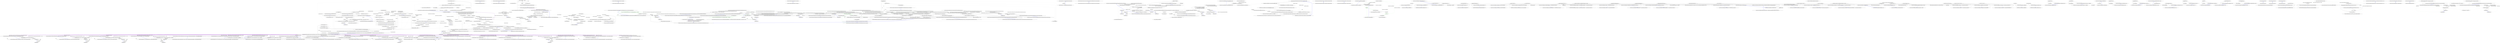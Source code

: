 digraph  {
n27 [label="Ninject.Planning.Bindings.Binding", span=""];
n0 [cluster="Ninject.Planning.Bindings.Binding.Binding(System.Type)", label="Entry Ninject.Planning.Bindings.Binding.Binding(System.Type)", span="93-93"];
n1 [cluster="Ninject.Planning.Bindings.Binding.Binding(System.Type)", label="Exit Ninject.Planning.Bindings.Binding.Binding(System.Type)", span="93-93"];
n2 [cluster="Ninject.Planning.Bindings.Binding.Binding(System.Type, Ninject.Planning.Bindings.IBindingMetadata)", label="Entry Ninject.Planning.Bindings.Binding.Binding(System.Type, Ninject.Planning.Bindings.IBindingMetadata)", span="100-100"];
n3 [cluster="Ninject.Planning.Bindings.Binding.Binding(System.Type, Ninject.Planning.Bindings.IBindingMetadata)", label="Ensure.ArgumentNotNull(service, ''service'')", span="102-102"];
n4 [cluster="Ninject.Planning.Bindings.Binding.Binding(System.Type, Ninject.Planning.Bindings.IBindingMetadata)", label="Ensure.ArgumentNotNull(metadata, ''metadata'')", span="103-103"];
n5 [cluster="Ninject.Planning.Bindings.Binding.Binding(System.Type, Ninject.Planning.Bindings.IBindingMetadata)", label="Service = service", span="105-105"];
n6 [cluster="Ninject.Planning.Bindings.Binding.Binding(System.Type, Ninject.Planning.Bindings.IBindingMetadata)", label="Metadata = metadata", span="106-106"];
n12 [cluster="Ninject.Infrastructure.Ensure.ArgumentNotNull(object, string)", label="Entry Ninject.Infrastructure.Ensure.ArgumentNotNull(object, string)", span="24-24"];
n7 [cluster="Ninject.Planning.Bindings.Binding.Binding(System.Type, Ninject.Planning.Bindings.IBindingMetadata)", label="Parameters = new List<IParameter>()", span="107-107"];
n8 [cluster="Ninject.Planning.Bindings.Binding.Binding(System.Type, Ninject.Planning.Bindings.IBindingMetadata)", label="ActivationActions = new List<Action<IContext>>()", span="108-108"];
n13 [cluster="System.Collections.Generic.List<T>.List()", label="Entry System.Collections.Generic.List<T>.List()", span="0-0"];
n9 [cluster="Ninject.Planning.Bindings.Binding.Binding(System.Type, Ninject.Planning.Bindings.IBindingMetadata)", label="DeactivationActions = new List<Action<IContext>>()", span="109-109"];
n10 [cluster="Ninject.Planning.Bindings.Binding.Binding(System.Type, Ninject.Planning.Bindings.IBindingMetadata)", label="ScopeCallback = StandardScopeCallbacks.Singleton", span="110-110"];
n11 [cluster="Ninject.Planning.Bindings.Binding.Binding(System.Type, Ninject.Planning.Bindings.IBindingMetadata)", label="Exit Ninject.Planning.Bindings.Binding.Binding(System.Type, Ninject.Planning.Bindings.IBindingMetadata)", span="100-100"];
n14 [cluster="Ninject.Planning.Bindings.Binding.GetProvider(Ninject.Activation.IContext)", label="Entry Ninject.Planning.Bindings.Binding.GetProvider(Ninject.Activation.IContext)", span="118-118"];
n15 [cluster="Ninject.Planning.Bindings.Binding.GetProvider(Ninject.Activation.IContext)", label="Ensure.ArgumentNotNull(context, ''context'')", span="120-120"];
n16 [cluster="Ninject.Planning.Bindings.Binding.GetProvider(Ninject.Activation.IContext)", label="return ProviderCallback(context);", span="121-121"];
n17 [cluster="Ninject.Planning.Bindings.Binding.GetProvider(Ninject.Activation.IContext)", label="Exit Ninject.Planning.Bindings.Binding.GetProvider(Ninject.Activation.IContext)", span="118-118"];
n18 [cluster="System.Func<T, TResult>.Invoke(T)", label="Entry System.Func<T, TResult>.Invoke(T)", span="0-0"];
n19 [cluster="Ninject.Planning.Bindings.Binding.GetScope(Ninject.Activation.IContext)", label="Entry Ninject.Planning.Bindings.Binding.GetScope(Ninject.Activation.IContext)", span="129-129"];
n20 [cluster="Ninject.Planning.Bindings.Binding.GetScope(Ninject.Activation.IContext)", label="Ensure.ArgumentNotNull(context, ''context'')", span="131-131"];
n21 [cluster="Ninject.Planning.Bindings.Binding.GetScope(Ninject.Activation.IContext)", label="return ScopeCallback(context);", span="132-132"];
n22 [cluster="Ninject.Planning.Bindings.Binding.GetScope(Ninject.Activation.IContext)", label="Exit Ninject.Planning.Bindings.Binding.GetScope(Ninject.Activation.IContext)", span="129-129"];
n23 [cluster="Ninject.Planning.Bindings.Binding.Matches(Ninject.Activation.IRequest)", label="Entry Ninject.Planning.Bindings.Binding.Matches(Ninject.Activation.IRequest)", span="140-140"];
n24 [cluster="Ninject.Planning.Bindings.Binding.Matches(Ninject.Activation.IRequest)", label="Ensure.ArgumentNotNull(request, ''request'')", span="142-142"];
n25 [cluster="Ninject.Planning.Bindings.Binding.Matches(Ninject.Activation.IRequest)", label="return Condition == null || Condition(request);", span="143-143"];
n26 [cluster="Ninject.Planning.Bindings.Binding.Matches(Ninject.Activation.IRequest)", label="Exit Ninject.Planning.Bindings.Binding.Matches(Ninject.Activation.IRequest)", span="140-140"];
m0_0 [cluster="Ninject.ConstraintAttribute.Matches(Ninject.Bindings.IBindingMetadata)", file="ActivationStrategyTests.cs", label="Entry Ninject.ConstraintAttribute.Matches(Ninject.Bindings.IBindingMetadata)", span="9-9"];
m0_1 [cluster="Ninject.ConstraintAttribute.Matches(Ninject.Bindings.IBindingMetadata)", file="ActivationStrategyTests.cs", label="Exit Ninject.ConstraintAttribute.Matches(Ninject.Bindings.IBindingMetadata)", span="9-9"];
m1_33 [cluster="string.Replace(string, string)", file="App.xaml.cs", label="Entry string.Replace(string, string)", span="0-0"];
m1_12 [cluster="System.Uri.Uri(string, System.UriKind)", file="App.xaml.cs", label="Entry System.Uri.Uri(string, System.UriKind)", span="0-0"];
m1_32 [cluster="string.Replace(char, char)", file="App.xaml.cs", label="Entry string.Replace(char, char)", span="0-0"];
m1_27 [cluster="Ninject.SilverlightTests.App.ReportErrorToDOM(ApplicationUnhandledExceptionEventArgs)", file="App.xaml.cs", label="Entry Ninject.SilverlightTests.App.ReportErrorToDOM(ApplicationUnhandledExceptionEventArgs)", span="56-56"];
m1_28 [cluster="Ninject.SilverlightTests.App.ReportErrorToDOM(ApplicationUnhandledExceptionEventArgs)", file="App.xaml.cs", label="string errorMsg = e.ExceptionObject.Message + e.ExceptionObject.StackTrace", span="60-60"];
m1_29 [cluster="Ninject.SilverlightTests.App.ReportErrorToDOM(ApplicationUnhandledExceptionEventArgs)", file="App.xaml.cs", label="errorMsg = errorMsg.Replace('''', '\'').Replace(''\r\n'', @''\n'')", span="61-61"];
m1_30 [cluster="Ninject.SilverlightTests.App.ReportErrorToDOM(ApplicationUnhandledExceptionEventArgs)", file="App.xaml.cs", label=Exception, span="65-65"];
m1_31 [cluster="Ninject.SilverlightTests.App.ReportErrorToDOM(ApplicationUnhandledExceptionEventArgs)", file="App.xaml.cs", label="Exit Ninject.SilverlightTests.App.ReportErrorToDOM(ApplicationUnhandledExceptionEventArgs)", span="56-56"];
m1_6 [cluster="Ninject.SilverlightTests.App.CustomInitializeComponent()", file="App.xaml.cs", label="Entry Ninject.SilverlightTests.App.CustomInitializeComponent()", span="22-22"];
m1_7 [cluster="Ninject.SilverlightTests.App.CustomInitializeComponent()", file="App.xaml.cs", label="this.contentLoaded", span="24-24"];
m1_8 [cluster="Ninject.SilverlightTests.App.CustomInitializeComponent()", file="App.xaml.cs", label="return;", span="26-26"];
m1_9 [cluster="Ninject.SilverlightTests.App.CustomInitializeComponent()", file="App.xaml.cs", label="this.contentLoaded = true", span="28-28"];
m1_10 [cluster="Ninject.SilverlightTests.App.CustomInitializeComponent()", file="App.xaml.cs", label="System.Windows.Application.LoadComponent(this, new System.Uri(''/Ninject.SilverlightTests;component/App.xaml'', System.UriKind.Relative))", span="29-29"];
m1_11 [cluster="Ninject.SilverlightTests.App.CustomInitializeComponent()", file="App.xaml.cs", label="Exit Ninject.SilverlightTests.App.CustomInitializeComponent()", span="22-22"];
m1_14 [cluster="Ninject.SilverlightTests.App.Application_Startup(object, StartupEventArgs)", file="App.xaml.cs", label="Entry Ninject.SilverlightTests.App.Application_Startup(object, StartupEventArgs)", span="32-32"];
m1_15 [cluster="Ninject.SilverlightTests.App.Application_Startup(object, StartupEventArgs)", file="App.xaml.cs", label="Exit Ninject.SilverlightTests.App.Application_Startup(object, StartupEventArgs)", span="32-32"];
m1_23 [cluster="Unk.BeginInvoke", file="App.xaml.cs", label="Entry Unk.BeginInvoke", span=""];
m1_18 [cluster="Ninject.SilverlightTests.App.Application_UnhandledException(object, ApplicationUnhandledExceptionEventArgs)", file="App.xaml.cs", label="Entry Ninject.SilverlightTests.App.Application_UnhandledException(object, ApplicationUnhandledExceptionEventArgs)", span="40-40"];
m1_19 [cluster="Ninject.SilverlightTests.App.Application_UnhandledException(object, ApplicationUnhandledExceptionEventArgs)", file="App.xaml.cs", label="!System.Diagnostics.Debugger.IsAttached", span="45-45"];
m1_20 [cluster="Ninject.SilverlightTests.App.Application_UnhandledException(object, ApplicationUnhandledExceptionEventArgs)", file="App.xaml.cs", label="e.Handled = true", span="52-52"];
m1_21 [cluster="Ninject.SilverlightTests.App.Application_UnhandledException(object, ApplicationUnhandledExceptionEventArgs)", file="App.xaml.cs", label="Deployment.Current.Dispatcher.BeginInvoke(delegate { ReportErrorToDOM(e); })", span="53-53"];
m1_22 [cluster="Ninject.SilverlightTests.App.Application_UnhandledException(object, ApplicationUnhandledExceptionEventArgs)", file="App.xaml.cs", label="Exit Ninject.SilverlightTests.App.Application_UnhandledException(object, ApplicationUnhandledExceptionEventArgs)", span="40-40"];
m1_0 [cluster="Ninject.SilverlightTests.App.App()", file="App.xaml.cs", label="Entry Ninject.SilverlightTests.App.App()", span="8-8"];
m1_1 [cluster="Ninject.SilverlightTests.App.App()", file="App.xaml.cs", label="this.Startup += this.Application_Startup", span="10-10"];
m1_2 [cluster="Ninject.SilverlightTests.App.App()", file="App.xaml.cs", label="this.Exit += this.Application_Exit", span="11-11"];
m1_3 [cluster="Ninject.SilverlightTests.App.App()", file="App.xaml.cs", label="this.UnhandledException += this.Application_UnhandledException", span="12-12"];
m1_4 [cluster="Ninject.SilverlightTests.App.App()", file="App.xaml.cs", label="this.CustomInitializeComponent()", span="14-14"];
m1_5 [cluster="Ninject.SilverlightTests.App.App()", file="App.xaml.cs", label="Exit Ninject.SilverlightTests.App.App()", span="8-8"];
m1_24 [cluster="lambda expression", file="App.xaml.cs", label="Entry lambda expression", span="53-53"];
m1_25 [cluster="lambda expression", file="App.xaml.cs", label="ReportErrorToDOM(e)", span="53-53"];
m1_26 [cluster="lambda expression", file="App.xaml.cs", label="Exit lambda expression", span="53-53"];
m1_13 [cluster="Unk.LoadComponent", file="App.xaml.cs", label="Entry Unk.LoadComponent", span=""];
m1_16 [cluster="Ninject.SilverlightTests.App.Application_Exit(object, System.EventArgs)", file="App.xaml.cs", label="Entry Ninject.SilverlightTests.App.Application_Exit(object, System.EventArgs)", span="36-36"];
m1_17 [cluster="Ninject.SilverlightTests.App.Application_Exit(object, System.EventArgs)", file="App.xaml.cs", label="Exit Ninject.SilverlightTests.App.Application_Exit(object, System.EventArgs)", span="36-36"];
m1_34 [file="App.xaml.cs", label="Ninject.SilverlightTests.App", span=""];
m1_35 [file="App.xaml.cs", label="Ninject.SilverlightTests.App", span=""];
m1_36 [file="App.xaml.cs", label=ApplicationUnhandledExceptionEventArgs, span=""];
m2_14 [cluster="Ninject.Tests.Integration.CircularDependenciesTests.WhenDependenciesHaveTwoWayCircularReferenceBetweenConstructors.DoesNotThrowExceptionIfHookIsCreated()", file="CircularDependenciesTests.cs", label="Entry Ninject.Tests.Integration.CircularDependenciesTests.WhenDependenciesHaveTwoWayCircularReferenceBetweenConstructors.DoesNotThrowExceptionIfHookIsCreated()", span="42-42"];
m2_15 [cluster="Ninject.Tests.Integration.CircularDependenciesTests.WhenDependenciesHaveTwoWayCircularReferenceBetweenConstructors.DoesNotThrowExceptionIfHookIsCreated()", color=green, community=0, file="CircularDependenciesTests.cs", label="16: var request = new Request(typeof(TwoWayConstructorFoo), null, Enumerable.Empty<IParameter>(), null, false, false)", span="44-44"];
m2_16 [cluster="Ninject.Tests.Integration.CircularDependenciesTests.WhenDependenciesHaveTwoWayCircularReferenceBetweenConstructors.DoesNotThrowExceptionIfHookIsCreated()", file="CircularDependenciesTests.cs", label="Assert.DoesNotThrow(() => kernel.Resolve(request))", span="45-45"];
m2_17 [cluster="Ninject.Tests.Integration.CircularDependenciesTests.WhenDependenciesHaveTwoWayCircularReferenceBetweenConstructors.DoesNotThrowExceptionIfHookIsCreated()", file="CircularDependenciesTests.cs", label="Exit Ninject.Tests.Integration.CircularDependenciesTests.WhenDependenciesHaveTwoWayCircularReferenceBetweenConstructors.DoesNotThrowExceptionIfHookIsCreated()", span="42-42"];
m2_68 [cluster="Ninject.Tests.Integration.CircularDependenciesTests.WhenDependenciesHaveThreeWayCircularReferenceBetweenProperties.WhenDependenciesHaveThreeWayCircularReferenceBetweenProperties()", file="CircularDependenciesTests.cs", label="Entry Ninject.Tests.Integration.CircularDependenciesTests.WhenDependenciesHaveThreeWayCircularReferenceBetweenProperties.WhenDependenciesHaveThreeWayCircularReferenceBetweenProperties()", span="108-108"];
m2_69 [cluster="Ninject.Tests.Integration.CircularDependenciesTests.WhenDependenciesHaveThreeWayCircularReferenceBetweenProperties.WhenDependenciesHaveThreeWayCircularReferenceBetweenProperties()", file="CircularDependenciesTests.cs", label="kernel.Bind<ThreeWayPropertyFoo>().ToSelf().InSingletonScope()", span="110-110"];
m2_70 [cluster="Ninject.Tests.Integration.CircularDependenciesTests.WhenDependenciesHaveThreeWayCircularReferenceBetweenProperties.WhenDependenciesHaveThreeWayCircularReferenceBetweenProperties()", file="CircularDependenciesTests.cs", label="kernel.Bind<ThreeWayPropertyBar>().ToSelf().InSingletonScope()", span="111-111"];
m2_71 [cluster="Ninject.Tests.Integration.CircularDependenciesTests.WhenDependenciesHaveThreeWayCircularReferenceBetweenProperties.WhenDependenciesHaveThreeWayCircularReferenceBetweenProperties()", file="CircularDependenciesTests.cs", label="kernel.Bind<ThreeWayPropertyBaz>().ToSelf().InSingletonScope()", span="112-112"];
m2_72 [cluster="Ninject.Tests.Integration.CircularDependenciesTests.WhenDependenciesHaveThreeWayCircularReferenceBetweenProperties.WhenDependenciesHaveThreeWayCircularReferenceBetweenProperties()", file="CircularDependenciesTests.cs", label="Exit Ninject.Tests.Integration.CircularDependenciesTests.WhenDependenciesHaveThreeWayCircularReferenceBetweenProperties.WhenDependenciesHaveThreeWayCircularReferenceBetweenProperties()", span="108-108"];
m2_3 [cluster="Ninject.Creation.Provider<T>.Create(Ninject.Activation.IContext)", file="CircularDependenciesTests.cs", label="Entry Ninject.Creation.Provider<T>.Create(Ninject.Activation.IContext)", span="17-17"];
m2_4 [cluster="Ninject.Creation.Provider<T>.Create(Ninject.Activation.IContext)", file="CircularDependenciesTests.cs", label="return CreateInstance(context);", span="19-19"];
m2_5 [cluster="Ninject.Creation.Provider<T>.Create(Ninject.Activation.IContext)", file="CircularDependenciesTests.cs", label="Exit Ninject.Creation.Provider<T>.Create(Ninject.Activation.IContext)", span="17-17"];
m2_20 [cluster="Unk.DoesNotThrow", file="CircularDependenciesTests.cs", label="Entry Unk.DoesNotThrow", span=""];
m2_6 [cluster="Ninject.Creation.Provider<T>.CreateInstance(Ninject.Activation.IContext)", file="CircularDependenciesTests.cs", label="Entry Ninject.Creation.Provider<T>.CreateInstance(Ninject.Activation.IContext)", span="22-22"];
m2_7 [cluster="Ninject.Tests.Integration.CircularDependenciesTests.WhenDependenciesHaveTwoWayCircularReferenceBetweenConstructors.WhenDependenciesHaveTwoWayCircularReferenceBetweenConstructors()", file="CircularDependenciesTests.cs", label="Entry Ninject.Tests.Integration.CircularDependenciesTests.WhenDependenciesHaveTwoWayCircularReferenceBetweenConstructors.WhenDependenciesHaveTwoWayCircularReferenceBetweenConstructors()", span="35-35"];
m2_24 [cluster="Ninject.KernelBase.Resolve(Ninject.Activation.IRequest)", file="CircularDependenciesTests.cs", label="Entry Ninject.KernelBase.Resolve(Ninject.Activation.IRequest)", span="317-317"];
m2_28 [cluster="Unk.>", file="CircularDependenciesTests.cs", label="Entry Unk.>", span=""];
m2_33 [cluster="Ninject.Tests.Integration.CircularDependenciesTests.WhenDependenciesHaveTwoWayCircularReferenceBetweenProperties.WhenDependenciesHaveTwoWayCircularReferenceBetweenProperties()", file="CircularDependenciesTests.cs", label="Entry Ninject.Tests.Integration.CircularDependenciesTests.WhenDependenciesHaveTwoWayCircularReferenceBetweenProperties.WhenDependenciesHaveTwoWayCircularReferenceBetweenProperties()", span="58-58"];
m2_34 [cluster="Ninject.Tests.Integration.CircularDependenciesTests.WhenDependenciesHaveTwoWayCircularReferenceBetweenProperties.WhenDependenciesHaveTwoWayCircularReferenceBetweenProperties()", file="CircularDependenciesTests.cs", label="kernel.Bind<TwoWayPropertyFoo>().ToSelf().InSingletonScope()", span="60-60"];
m2_35 [cluster="Ninject.Tests.Integration.CircularDependenciesTests.WhenDependenciesHaveTwoWayCircularReferenceBetweenProperties.WhenDependenciesHaveTwoWayCircularReferenceBetweenProperties()", file="CircularDependenciesTests.cs", label="kernel.Bind<TwoWayPropertyBar>().ToSelf().InSingletonScope()", span="61-61"];
m2_36 [cluster="Ninject.Tests.Integration.CircularDependenciesTests.WhenDependenciesHaveTwoWayCircularReferenceBetweenProperties.WhenDependenciesHaveTwoWayCircularReferenceBetweenProperties()", file="CircularDependenciesTests.cs", label="Exit Ninject.Tests.Integration.CircularDependenciesTests.WhenDependenciesHaveTwoWayCircularReferenceBetweenProperties.WhenDependenciesHaveTwoWayCircularReferenceBetweenProperties()", span="58-58"];
m2_13 [cluster="Ninject.Syntax.IBindingInSyntax<T>.InSingletonScope()", file="CircularDependenciesTests.cs", label="Entry Ninject.Syntax.IBindingInSyntax<T>.InSingletonScope()", span="165-165"];
m2_11 [cluster="Ninject.Syntax.BindingRoot.Bind<T>()", file="CircularDependenciesTests.cs", label="Entry Ninject.Syntax.BindingRoot.Bind<T>()", span="27-27"];
m2_18 [cluster="Ninject.Activation.Request.Request(System.Type, System.Func<Ninject.Planning.Bindings.IBindingMetadata, bool>, System.Collections.Generic.IEnumerable<Ninject.Parameters.IParameter>, System.Func<object>, bool, bool)", file="CircularDependenciesTests.cs", label="Entry Ninject.Activation.Request.Request(System.Type, System.Func<Ninject.Planning.Bindings.IBindingMetadata, bool>, System.Collections.Generic.IEnumerable<Ninject.Parameters.IParameter>, System.Func<object>, bool, bool)", span="93-93"];
m2_25 [cluster="Ninject.Tests.Integration.CircularDependenciesTests.WhenDependenciesHaveTwoWayCircularReferenceBetweenConstructors.ThrowsActivationExceptionWhenHookIsResolved()", file="CircularDependenciesTests.cs", label="Entry Ninject.Tests.Integration.CircularDependenciesTests.WhenDependenciesHaveTwoWayCircularReferenceBetweenConstructors.ThrowsActivationExceptionWhenHookIsResolved()", span="49-49"];
m2_26 [cluster="Ninject.Tests.Integration.CircularDependenciesTests.WhenDependenciesHaveTwoWayCircularReferenceBetweenConstructors.ThrowsActivationExceptionWhenHookIsResolved()", file="CircularDependenciesTests.cs", label="Assert.Throws<ActivationException>(() => kernel.Get<TwoWayConstructorFoo>())", span="51-51"];
m2_27 [cluster="Ninject.Tests.Integration.CircularDependenciesTests.WhenDependenciesHaveTwoWayCircularReferenceBetweenConstructors.ThrowsActivationExceptionWhenHookIsResolved()", file="CircularDependenciesTests.cs", label="Exit Ninject.Tests.Integration.CircularDependenciesTests.WhenDependenciesHaveTwoWayCircularReferenceBetweenConstructors.ThrowsActivationExceptionWhenHookIsResolved()", span="49-49"];
m2_43 [cluster="Ninject.Tests.Integration.CircularDependenciesTests.WhenDependenciesHaveTwoWayCircularReferenceBetweenProperties.ScopeIsRespected()", file="CircularDependenciesTests.cs", label="Entry Ninject.Tests.Integration.CircularDependenciesTests.WhenDependenciesHaveTwoWayCircularReferenceBetweenProperties.ScopeIsRespected()", span="71-71"];
m2_44 [cluster="Ninject.Tests.Integration.CircularDependenciesTests.WhenDependenciesHaveTwoWayCircularReferenceBetweenProperties.ScopeIsRespected()", color=green, community=0, file="CircularDependenciesTests.cs", label="7: var foo = kernel.Get<TwoWayPropertyFoo>()", span="73-73"];
m2_45 [cluster="Ninject.Tests.Integration.CircularDependenciesTests.WhenDependenciesHaveTwoWayCircularReferenceBetweenProperties.ScopeIsRespected()", file="CircularDependenciesTests.cs", label="var bar = kernel.Get<TwoWayPropertyBar>()", span="74-74"];
m2_46 [cluster="Ninject.Tests.Integration.CircularDependenciesTests.WhenDependenciesHaveTwoWayCircularReferenceBetweenProperties.ScopeIsRespected()", file="CircularDependenciesTests.cs", label="foo.Bar.ShouldBeSameAs(bar)", span="76-76"];
m2_47 [cluster="Ninject.Tests.Integration.CircularDependenciesTests.WhenDependenciesHaveTwoWayCircularReferenceBetweenProperties.ScopeIsRespected()", file="CircularDependenciesTests.cs", label="bar.Foo.ShouldBeSameAs(foo)", span="77-77"];
m2_48 [cluster="Ninject.Tests.Integration.CircularDependenciesTests.WhenDependenciesHaveTwoWayCircularReferenceBetweenProperties.ScopeIsRespected()", file="CircularDependenciesTests.cs", label="Exit Ninject.Tests.Integration.CircularDependenciesTests.WhenDependenciesHaveTwoWayCircularReferenceBetweenProperties.ScopeIsRespected()", span="71-71"];
m2_8 [cluster="Ninject.Tests.Integration.CircularDependenciesTests.WhenDependenciesHaveTwoWayCircularReferenceBetweenConstructors.WhenDependenciesHaveTwoWayCircularReferenceBetweenConstructors()", file="CircularDependenciesTests.cs", label="Ninject.Creation.Provider<T>", span=""];
m2_9 [cluster="Ninject.Tests.Integration.CircularDependenciesTests.WhenDependenciesHaveTwoWayCircularReferenceBetweenConstructors.WhenDependenciesHaveTwoWayCircularReferenceBetweenConstructors()", file="CircularDependenciesTests.cs", label="kernel.Bind<TwoWayConstructorBar>().ToSelf().InSingletonScope()", span="38-38"];
m2_10 [cluster="Ninject.Tests.Integration.CircularDependenciesTests.WhenDependenciesHaveTwoWayCircularReferenceBetweenConstructors.WhenDependenciesHaveTwoWayCircularReferenceBetweenConstructors()", file="CircularDependenciesTests.cs", label="Exit Ninject.Tests.Integration.CircularDependenciesTests.WhenDependenciesHaveTwoWayCircularReferenceBetweenConstructors.WhenDependenciesHaveTwoWayCircularReferenceBetweenConstructors()", span="35-35"];
m2_62 [cluster="Ninject.Tests.Integration.CircularDependenciesTests.WhenDependenciesHaveThreeWayCircularReferenceBetweenConstructors.ThrowsActivationExceptionWhenHookIsResolved()", file="CircularDependenciesTests.cs", label="Entry Ninject.Tests.Integration.CircularDependenciesTests.WhenDependenciesHaveThreeWayCircularReferenceBetweenConstructors.ThrowsActivationExceptionWhenHookIsResolved()", span="99-99"];
m2_63 [cluster="Ninject.Tests.Integration.CircularDependenciesTests.WhenDependenciesHaveThreeWayCircularReferenceBetweenConstructors.ThrowsActivationExceptionWhenHookIsResolved()", file="CircularDependenciesTests.cs", label="Assert.Throws<ActivationException>(() => kernel.Get<ThreeWayConstructorFoo>())", span="101-101"];
m2_64 [cluster="Ninject.Tests.Integration.CircularDependenciesTests.WhenDependenciesHaveThreeWayCircularReferenceBetweenConstructors.ThrowsActivationExceptionWhenHookIsResolved()", file="CircularDependenciesTests.cs", label="Exit Ninject.Tests.Integration.CircularDependenciesTests.WhenDependenciesHaveThreeWayCircularReferenceBetweenConstructors.ThrowsActivationExceptionWhenHookIsResolved()", span="99-99"];
m2_50 [cluster="Ninject.Tests.Integration.CircularDependenciesTests.WhenDependenciesHaveThreeWayCircularReferenceBetweenConstructors.WhenDependenciesHaveThreeWayCircularReferenceBetweenConstructors()", file="CircularDependenciesTests.cs", label="Entry Ninject.Tests.Integration.CircularDependenciesTests.WhenDependenciesHaveThreeWayCircularReferenceBetweenConstructors.WhenDependenciesHaveThreeWayCircularReferenceBetweenConstructors()", span="84-84"];
m2_51 [cluster="Ninject.Tests.Integration.CircularDependenciesTests.WhenDependenciesHaveThreeWayCircularReferenceBetweenConstructors.WhenDependenciesHaveThreeWayCircularReferenceBetweenConstructors()", file="CircularDependenciesTests.cs", label="kernel.Bind<ThreeWayConstructorFoo>().ToSelf().InSingletonScope()", span="86-86"];
m2_52 [cluster="Ninject.Tests.Integration.CircularDependenciesTests.WhenDependenciesHaveThreeWayCircularReferenceBetweenConstructors.WhenDependenciesHaveThreeWayCircularReferenceBetweenConstructors()", file="CircularDependenciesTests.cs", label="kernel.Bind<ThreeWayConstructorBar>().ToSelf().InSingletonScope()", span="87-87"];
m2_53 [cluster="Ninject.Tests.Integration.CircularDependenciesTests.WhenDependenciesHaveThreeWayCircularReferenceBetweenConstructors.WhenDependenciesHaveThreeWayCircularReferenceBetweenConstructors()", file="CircularDependenciesTests.cs", label="kernel.Bind<ThreeWayConstructorBaz>().ToSelf().InSingletonScope()", span="88-88"];
m2_54 [cluster="Ninject.Tests.Integration.CircularDependenciesTests.WhenDependenciesHaveThreeWayCircularReferenceBetweenConstructors.WhenDependenciesHaveThreeWayCircularReferenceBetweenConstructors()", file="CircularDependenciesTests.cs", label="Exit Ninject.Tests.Integration.CircularDependenciesTests.WhenDependenciesHaveThreeWayCircularReferenceBetweenConstructors.WhenDependenciesHaveThreeWayCircularReferenceBetweenConstructors()", span="84-84"];
m2_32 [cluster="Ninject.Syntax.IResolutionRoot.Get<T>(params Ninject.Parameters.IParameter[])", file="CircularDependenciesTests.cs", label="Entry Ninject.Syntax.IResolutionRoot.Get<T>(params Ninject.Parameters.IParameter[])", span="34-34"];
m2_0 [cluster="Ninject.Creation.Provider<T>.GetImplementationType(Ninject.Activation.IContext)", file="CircularDependenciesTests.cs", label="Entry Ninject.Creation.Provider<T>.GetImplementationType(Ninject.Activation.IContext)", span="12-12"];
m2_1 [cluster="Ninject.Creation.Provider<T>.GetImplementationType(Ninject.Activation.IContext)", file="CircularDependenciesTests.cs", label="return typeof(T);", span="14-14"];
m2_2 [cluster="Ninject.Creation.Provider<T>.GetImplementationType(Ninject.Activation.IContext)", file="CircularDependenciesTests.cs", label="Exit Ninject.Creation.Provider<T>.GetImplementationType(Ninject.Activation.IContext)", span="12-12"];
m2_49 [cluster="Unk.ShouldBeSameAs", file="CircularDependenciesTests.cs", label="Entry Unk.ShouldBeSameAs", span=""];
m2_12 [cluster="Ninject.Syntax.IBindingToSyntax<T>.ToSelf()", file="CircularDependenciesTests.cs", label="Entry Ninject.Syntax.IBindingToSyntax<T>.ToSelf()", span="34-34"];
m2_76 [cluster="lambda expression", file="CircularDependenciesTests.cs", label="Entry lambda expression", span="118-118"];
m2_22 [cluster="lambda expression", file="CircularDependenciesTests.cs", label="kernel.Resolve(request)", span="45-45"];
m2_60 [cluster="lambda expression", file="CircularDependenciesTests.cs", label="kernel.Resolve(request)", span="95-95"];
m2_21 [cluster="lambda expression", file="CircularDependenciesTests.cs", label="Entry lambda expression", span="45-45"];
m2_23 [cluster="lambda expression", file="CircularDependenciesTests.cs", label="Exit lambda expression", span="45-45"];
m2_41 [cluster="lambda expression", file="CircularDependenciesTests.cs", label="kernel.Get<TwoWayPropertyFoo>()", span="67-67"];
m2_30 [cluster="lambda expression", file="CircularDependenciesTests.cs", label="kernel.Get<TwoWayConstructorFoo>()", span="51-51"];
m2_66 [cluster="lambda expression", file="CircularDependenciesTests.cs", label="kernel.Get<ThreeWayConstructorFoo>()", span="101-101"];
m2_77 [cluster="lambda expression", file="CircularDependenciesTests.cs", label="kernel.Get<ThreeWayPropertyFoo>()", span="118-118"];
m2_59 [cluster="lambda expression", file="CircularDependenciesTests.cs", label="Entry lambda expression", span="95-95"];
m2_61 [cluster="lambda expression", file="CircularDependenciesTests.cs", label="Exit lambda expression", span="95-95"];
m2_40 [cluster="lambda expression", file="CircularDependenciesTests.cs", label="Entry lambda expression", span="67-67"];
m2_42 [cluster="lambda expression", file="CircularDependenciesTests.cs", label="Exit lambda expression", span="67-67"];
m2_29 [cluster="lambda expression", file="CircularDependenciesTests.cs", label="Entry lambda expression", span="51-51"];
m2_31 [cluster="lambda expression", file="CircularDependenciesTests.cs", label="Exit lambda expression", span="51-51"];
m2_65 [cluster="lambda expression", file="CircularDependenciesTests.cs", label="Entry lambda expression", span="101-101"];
m2_67 [cluster="lambda expression", file="CircularDependenciesTests.cs", label="Exit lambda expression", span="101-101"];
m2_78 [cluster="lambda expression", file="CircularDependenciesTests.cs", label="Exit lambda expression", span="118-118"];
m2_55 [cluster="Ninject.Tests.Integration.CircularDependenciesTests.WhenDependenciesHaveThreeWayCircularReferenceBetweenConstructors.DoesNotThrowExceptionIfHookIsCreated()", file="CircularDependenciesTests.cs", label="Entry Ninject.Tests.Integration.CircularDependenciesTests.WhenDependenciesHaveThreeWayCircularReferenceBetweenConstructors.DoesNotThrowExceptionIfHookIsCreated()", span="92-92"];
m2_56 [cluster="Ninject.Tests.Integration.CircularDependenciesTests.WhenDependenciesHaveThreeWayCircularReferenceBetweenConstructors.DoesNotThrowExceptionIfHookIsCreated()", color=green, community=0, file="CircularDependenciesTests.cs", label="16: var request = new Request(typeof(ThreeWayConstructorFoo), null, Enumerable.Empty<IParameter>(), null, false, false)", span="94-94"];
m2_57 [cluster="Ninject.Tests.Integration.CircularDependenciesTests.WhenDependenciesHaveThreeWayCircularReferenceBetweenConstructors.DoesNotThrowExceptionIfHookIsCreated()", file="CircularDependenciesTests.cs", label="Assert.DoesNotThrow(() => kernel.Resolve(request))", span="95-95"];
m2_58 [cluster="Ninject.Tests.Integration.CircularDependenciesTests.WhenDependenciesHaveThreeWayCircularReferenceBetweenConstructors.DoesNotThrowExceptionIfHookIsCreated()", file="CircularDependenciesTests.cs", label="Exit Ninject.Tests.Integration.CircularDependenciesTests.WhenDependenciesHaveThreeWayCircularReferenceBetweenConstructors.DoesNotThrowExceptionIfHookIsCreated()", span="92-92"];
m2_79 [cluster="Ninject.Tests.Integration.CircularDependenciesTests.WhenDependenciesHaveThreeWayCircularReferenceBetweenProperties.ScopeIsRespected()", file="CircularDependenciesTests.cs", label="Entry Ninject.Tests.Integration.CircularDependenciesTests.WhenDependenciesHaveThreeWayCircularReferenceBetweenProperties.ScopeIsRespected()", span="122-122"];
m2_80 [cluster="Ninject.Tests.Integration.CircularDependenciesTests.WhenDependenciesHaveThreeWayCircularReferenceBetweenProperties.ScopeIsRespected()", file="CircularDependenciesTests.cs", label="var foo = kernel.Get<ThreeWayPropertyFoo>()", span="124-124"];
m2_81 [cluster="Ninject.Tests.Integration.CircularDependenciesTests.WhenDependenciesHaveThreeWayCircularReferenceBetweenProperties.ScopeIsRespected()", file="CircularDependenciesTests.cs", label="var bar = kernel.Get<ThreeWayPropertyBar>()", span="125-125"];
m2_82 [cluster="Ninject.Tests.Integration.CircularDependenciesTests.WhenDependenciesHaveThreeWayCircularReferenceBetweenProperties.ScopeIsRespected()", file="CircularDependenciesTests.cs", label="var baz = kernel.Get<ThreeWayPropertyBaz>()", span="126-126"];
m2_83 [cluster="Ninject.Tests.Integration.CircularDependenciesTests.WhenDependenciesHaveThreeWayCircularReferenceBetweenProperties.ScopeIsRespected()", file="CircularDependenciesTests.cs", label="foo.Bar.ShouldBeSameAs(bar)", span="128-128"];
m2_85 [cluster="Ninject.Tests.Integration.CircularDependenciesTests.WhenDependenciesHaveThreeWayCircularReferenceBetweenProperties.ScopeIsRespected()", file="CircularDependenciesTests.cs", label="baz.Foo.ShouldBeSameAs(foo)", span="130-130"];
m2_84 [cluster="Ninject.Tests.Integration.CircularDependenciesTests.WhenDependenciesHaveThreeWayCircularReferenceBetweenProperties.ScopeIsRespected()", file="CircularDependenciesTests.cs", label="bar.Baz.ShouldBeSameAs(baz)", span="129-129"];
m2_86 [cluster="Ninject.Tests.Integration.CircularDependenciesTests.WhenDependenciesHaveThreeWayCircularReferenceBetweenProperties.ScopeIsRespected()", file="CircularDependenciesTests.cs", label="Exit Ninject.Tests.Integration.CircularDependenciesTests.WhenDependenciesHaveThreeWayCircularReferenceBetweenProperties.ScopeIsRespected()", span="122-122"];
m2_73 [cluster="Ninject.Tests.Integration.CircularDependenciesTests.WhenDependenciesHaveThreeWayCircularReferenceBetweenProperties.DoesNotThrowException()", file="CircularDependenciesTests.cs", label="Entry Ninject.Tests.Integration.CircularDependenciesTests.WhenDependenciesHaveThreeWayCircularReferenceBetweenProperties.DoesNotThrowException()", span="116-116"];
m2_74 [cluster="Ninject.Tests.Integration.CircularDependenciesTests.WhenDependenciesHaveThreeWayCircularReferenceBetweenProperties.DoesNotThrowException()", file="CircularDependenciesTests.cs", label="Assert.DoesNotThrow(() => kernel.Get<ThreeWayPropertyFoo>())", span="118-118"];
m2_75 [cluster="Ninject.Tests.Integration.CircularDependenciesTests.WhenDependenciesHaveThreeWayCircularReferenceBetweenProperties.DoesNotThrowException()", file="CircularDependenciesTests.cs", label="Exit Ninject.Tests.Integration.CircularDependenciesTests.WhenDependenciesHaveThreeWayCircularReferenceBetweenProperties.DoesNotThrowException()", span="116-116"];
m2_37 [cluster="Ninject.Tests.Integration.CircularDependenciesTests.WhenDependenciesHaveTwoWayCircularReferenceBetweenProperties.DoesNotThrowException()", file="CircularDependenciesTests.cs", label="Entry Ninject.Tests.Integration.CircularDependenciesTests.WhenDependenciesHaveTwoWayCircularReferenceBetweenProperties.DoesNotThrowException()", span="65-65"];
m2_38 [cluster="Ninject.Tests.Integration.CircularDependenciesTests.WhenDependenciesHaveTwoWayCircularReferenceBetweenProperties.DoesNotThrowException()", file="CircularDependenciesTests.cs", label="Assert.DoesNotThrow(() => kernel.Get<TwoWayPropertyFoo>())", span="67-67"];
m2_39 [cluster="Ninject.Tests.Integration.CircularDependenciesTests.WhenDependenciesHaveTwoWayCircularReferenceBetweenProperties.DoesNotThrowException()", file="CircularDependenciesTests.cs", label="Exit Ninject.Tests.Integration.CircularDependenciesTests.WhenDependenciesHaveTwoWayCircularReferenceBetweenProperties.DoesNotThrowException()", span="65-65"];
m2_19 [cluster="System.Linq.Enumerable.Empty<TResult>()", file="CircularDependenciesTests.cs", label="Entry System.Linq.Enumerable.Empty<TResult>()", span="0-0"];
m2_100 [file="CircularDependenciesTests.cs", label="Ninject.Tests.Integration.CircularDependenciesTests.WhenDependenciesHaveTwoWayCircularReferenceBetweenProperties", span=""];
m2_98 [file="CircularDependenciesTests.cs", label="Ninject.Tests.Integration.CircularDependenciesTests.WhenDependenciesHaveTwoWayCircularReferenceBetweenConstructors", span=""];
m2_99 [file="CircularDependenciesTests.cs", label=request, span=""];
m2_101 [file="CircularDependenciesTests.cs", label="Ninject.Tests.Integration.CircularDependenciesTests.WhenDependenciesHaveThreeWayCircularReferenceBetweenConstructors", span=""];
m2_102 [file="CircularDependenciesTests.cs", label=request, span=""];
m2_103 [file="CircularDependenciesTests.cs", label="Ninject.Tests.Integration.CircularDependenciesTests.WhenDependenciesHaveThreeWayCircularReferenceBetweenProperties", span=""];
m3_0 [cluster="Ninject.Selection.Heuristics.IConstructorScorer.Score(Ninject.Activation.IContext, Ninject.Planning.Directives.ConstructorInjectionDirective)", file="ConditionalAttributeBindingTests.cs", label="Entry Ninject.Selection.Heuristics.IConstructorScorer.Score(Ninject.Activation.IContext, Ninject.Planning.Directives.ConstructorInjectionDirective)", span="31-31"];
m3_1 [cluster="Ninject.Selection.Heuristics.IConstructorScorer.Score(Ninject.Activation.IContext, Ninject.Planning.Directives.ConstructorInjectionDirective)", file="ConditionalAttributeBindingTests.cs", label="Exit Ninject.Selection.Heuristics.IConstructorScorer.Score(Ninject.Activation.IContext, Ninject.Planning.Directives.ConstructorInjectionDirective)", span="31-31"];
m4_24 [cluster="Ninject.Tests.Unit.WhenGetAssemblyNamesIsCalledWithAssemblyName.AssemblyNamesOfMatchingAssembliesAreReturned()", file="ConditionalBindingTests.cs", label="Entry Ninject.Tests.Unit.WhenGetAssemblyNamesIsCalledWithAssemblyName.AssemblyNamesOfMatchingAssembliesAreReturned()", span="42-42"];
m4_25 [cluster="Ninject.Tests.Unit.WhenGetAssemblyNamesIsCalledWithAssemblyName.AssemblyNamesOfMatchingAssembliesAreReturned()", file="ConditionalBindingTests.cs", label="var expected = Assembly.LoadFrom(this.ModuleFilename).GetName()", span="44-44"];
m4_26 [cluster="Ninject.Tests.Unit.WhenGetAssemblyNamesIsCalledWithAssemblyName.AssemblyNamesOfMatchingAssembliesAreReturned()", file="ConditionalBindingTests.cs", label="var actualNames = this.AssemblyNameRetriever.GetAssemblyNames(\r\n                new[] { expected.FullName },\r\n                asm => true)", span="46-48"];
m4_28 [cluster="Ninject.Tests.Unit.WhenGetAssemblyNamesIsCalledWithAssemblyName.AssemblyNamesOfMatchingAssembliesAreReturned()", file="ConditionalBindingTests.cs", label="assemblyFullNames.Should().BeEquivalentTo(new[] { expected.FullName })", span="51-51"];
m4_27 [cluster="Ninject.Tests.Unit.WhenGetAssemblyNamesIsCalledWithAssemblyName.AssemblyNamesOfMatchingAssembliesAreReturned()", file="ConditionalBindingTests.cs", label="var assemblyFullNames = actualNames.Select(a => a.FullName).ToList()", span="50-50"];
m4_29 [cluster="Ninject.Tests.Unit.WhenGetAssemblyNamesIsCalledWithAssemblyName.AssemblyNamesOfMatchingAssembliesAreReturned()", file="ConditionalBindingTests.cs", label="Exit Ninject.Tests.Unit.WhenGetAssemblyNamesIsCalledWithAssemblyName.AssemblyNamesOfMatchingAssembliesAreReturned()", span="42-42"];
m4_12 [cluster="Ninject.Modules.AssemblyNameRetriever.GetAssemblyNames(System.Collections.Generic.IEnumerable<string>, System.Predicate<System.Reflection.Assembly>)", file="ConditionalBindingTests.cs", label="Entry Ninject.Modules.AssemblyNameRetriever.GetAssemblyNames(System.Collections.Generic.IEnumerable<string>, System.Predicate<System.Reflection.Assembly>)", span="28-28"];
m4_36 [cluster="Ninject.Tests.Unit.WhenGetAssemblyNamesIsCalledWithUnknownAssemblyName.WillBeIgnored()", file="ConditionalBindingTests.cs", label="Entry Ninject.Tests.Unit.WhenGetAssemblyNamesIsCalledWithUnknownAssemblyName.WillBeIgnored()", span="58-58"];
m4_37 [cluster="Ninject.Tests.Unit.WhenGetAssemblyNamesIsCalledWithUnknownAssemblyName.WillBeIgnored()", file="ConditionalBindingTests.cs", label="var actualNames = this.AssemblyNameRetriever.GetAssemblyNames(new[] { ''Blah'' }, asm => true)", span="60-60"];
m4_38 [cluster="Ninject.Tests.Unit.WhenGetAssemblyNamesIsCalledWithUnknownAssemblyName.WillBeIgnored()", file="ConditionalBindingTests.cs", label="actualNames.Should().BeEmpty()", span="62-62"];
m4_39 [cluster="Ninject.Tests.Unit.WhenGetAssemblyNamesIsCalledWithUnknownAssemblyName.WillBeIgnored()", file="ConditionalBindingTests.cs", label="Exit Ninject.Tests.Unit.WhenGetAssemblyNamesIsCalledWithUnknownAssemblyName.WillBeIgnored()", span="58-58"];
m4_14 [cluster="Unk.ToList", file="ConditionalBindingTests.cs", label="Entry Unk.ToList", span=""];
m4_20 [cluster="string.StartsWith(string)", file="ConditionalBindingTests.cs", label="Entry string.StartsWith(string)", span="0-0"];
m4_4 [cluster="Ninject.Tests.Unit.WhenGetAssemblyNamesIsCalledWithFileName.AssemblyNamesOfMatchingAssembliesAreReturned()", file="ConditionalBindingTests.cs", label="Entry Ninject.Tests.Unit.WhenGetAssemblyNamesIsCalledWithFileName.AssemblyNamesOfMatchingAssembliesAreReturned()", span="26-26"];
m4_5 [cluster="Ninject.Tests.Unit.WhenGetAssemblyNamesIsCalledWithFileName.AssemblyNamesOfMatchingAssembliesAreReturned()", file="ConditionalBindingTests.cs", label="var expected = Assembly.LoadFrom(this.ModuleFilename).GetName()", span="28-28"];
m4_6 [cluster="Ninject.Tests.Unit.WhenGetAssemblyNamesIsCalledWithFileName.AssemblyNamesOfMatchingAssembliesAreReturned()", file="ConditionalBindingTests.cs", label="var actualNames = this.AssemblyNameRetriever.GetAssemblyNames(\r\n                new[] { this.ModuleFilename, this.AssemblyFilename },\r\n                asm => asm.FullName.StartsWith(''Ninject.Tests.TestModule''))", span="30-32"];
m4_8 [cluster="Ninject.Tests.Unit.WhenGetAssemblyNamesIsCalledWithFileName.AssemblyNamesOfMatchingAssembliesAreReturned()", file="ConditionalBindingTests.cs", label="assemblyFullNames.Should().BeEquivalentTo(new[] { expected.FullName })", span="35-35"];
m4_7 [cluster="Ninject.Tests.Unit.WhenGetAssemblyNamesIsCalledWithFileName.AssemblyNamesOfMatchingAssembliesAreReturned()", file="ConditionalBindingTests.cs", label="var assemblyFullNames = actualNames.Select(a => a.FullName).ToList()", span="34-34"];
m4_9 [cluster="Ninject.Tests.Unit.WhenGetAssemblyNamesIsCalledWithFileName.AssemblyNamesOfMatchingAssembliesAreReturned()", file="ConditionalBindingTests.cs", label="Exit Ninject.Tests.Unit.WhenGetAssemblyNamesIsCalledWithFileName.AssemblyNamesOfMatchingAssembliesAreReturned()", span="26-26"];
m4_15 [cluster="Unk.Should", file="ConditionalBindingTests.cs", label="Entry Unk.Should", span=""];
m4_40 [cluster="Unk.BeEmpty", file="ConditionalBindingTests.cs", label="Entry Unk.BeEmpty", span=""];
m4_10 [cluster="System.Reflection.Assembly.LoadFrom(string)", file="ConditionalBindingTests.cs", label="Entry System.Reflection.Assembly.LoadFrom(string)", span="0-0"];
m4_11 [cluster="System.Reflection.Assembly.GetName()", file="ConditionalBindingTests.cs", label="Entry System.Reflection.Assembly.GetName()", span="0-0"];
m4_0 [cluster="Ninject.Tests.Unit.AssemblyNameRetrieverContext.AssemblyNameRetrieverContext()", file="ConditionalBindingTests.cs", label="Entry Ninject.Tests.Unit.AssemblyNameRetrieverContext.AssemblyNameRetrieverContext()", span="17-17"];
m4_1 [cluster="Ninject.Tests.Unit.AssemblyNameRetrieverContext.AssemblyNameRetrieverContext()", file="ConditionalBindingTests.cs", label="this.AssemblyNameRetriever = new AssemblyNameRetriever()", span="19-19"];
m4_2 [cluster="Ninject.Tests.Unit.AssemblyNameRetrieverContext.AssemblyNameRetrieverContext()", file="ConditionalBindingTests.cs", label="Exit Ninject.Tests.Unit.AssemblyNameRetrieverContext.AssemblyNameRetrieverContext()", span="17-17"];
m4_41 [cluster="lambda expression", file="ConditionalBindingTests.cs", label="Entry lambda expression", span="60-60"];
m4_17 [cluster="lambda expression", file="ConditionalBindingTests.cs", label="Entry lambda expression", span="32-32"];
m4_21 [cluster="lambda expression", file="ConditionalBindingTests.cs", label="Entry lambda expression", span="34-34"];
m4_18 [cluster="lambda expression", file="ConditionalBindingTests.cs", label="asm.FullName.StartsWith(''Ninject.Tests.TestModule'')", span="32-32"];
m4_19 [cluster="lambda expression", file="ConditionalBindingTests.cs", label="Exit lambda expression", span="32-32"];
m4_22 [cluster="lambda expression", file="ConditionalBindingTests.cs", label="a.FullName", span="34-34"];
m4_23 [cluster="lambda expression", file="ConditionalBindingTests.cs", label="Exit lambda expression", span="34-34"];
m4_30 [cluster="lambda expression", file="ConditionalBindingTests.cs", label="Entry lambda expression", span="48-48"];
m4_33 [cluster="lambda expression", file="ConditionalBindingTests.cs", label="Entry lambda expression", span="50-50"];
m4_31 [cluster="lambda expression", file="ConditionalBindingTests.cs", label=true, span="48-48"];
m4_32 [cluster="lambda expression", file="ConditionalBindingTests.cs", label="Exit lambda expression", span="48-48"];
m4_34 [cluster="lambda expression", file="ConditionalBindingTests.cs", label="a.FullName", span="50-50"];
m4_35 [cluster="lambda expression", file="ConditionalBindingTests.cs", label="Exit lambda expression", span="50-50"];
m4_42 [cluster="lambda expression", file="ConditionalBindingTests.cs", label=true, span="60-60"];
m4_43 [cluster="lambda expression", file="ConditionalBindingTests.cs", label="Exit lambda expression", span="60-60"];
m4_3 [cluster="Ninject.Modules.AssemblyNameRetriever.AssemblyNameRetriever()", file="ConditionalBindingTests.cs", label="Entry Ninject.Modules.AssemblyNameRetriever.AssemblyNameRetriever()", span="20-20"];
m4_16 [cluster="Unk.BeEquivalentTo", file="ConditionalBindingTests.cs", label="Entry Unk.BeEquivalentTo", span=""];
m4_13 [cluster="Unk.Select", file="ConditionalBindingTests.cs", label="Entry Unk.Select", span=""];
m4_44 [file="ConditionalBindingTests.cs", label="Ninject.Tests.Unit.AssemblyNameRetrieverContext", span=""];
m4_45 [file="ConditionalBindingTests.cs", label="Ninject.Tests.Unit.WhenGetAssemblyNamesIsCalledWithFileName", span=""];
m4_46 [file="ConditionalBindingTests.cs", label="Ninject.Tests.Unit.WhenGetAssemblyNamesIsCalledWithAssemblyName", span=""];
m4_47 [file="ConditionalBindingTests.cs", label="Ninject.Tests.Unit.WhenGetAssemblyNamesIsCalledWithUnknownAssemblyName", span=""];
m5_4 [cluster="Ninject.Injection.Linq.MethodInjectorBase<TDelegate>.BuildExpression(System.Reflection.MethodInfo)", file="ConditionalBindingWhenParentTests.cs", label="Entry Ninject.Injection.Linq.MethodInjectorBase<TDelegate>.BuildExpression(System.Reflection.MethodInfo)", span="51-51"];
m5_5 [cluster="Ninject.Injection.Linq.MethodInjectorBase<TDelegate>.BuildExpression(System.Reflection.MethodInfo)", file="ConditionalBindingWhenParentTests.cs", label="ParameterExpression instanceParameter = Expression.Parameter(typeof(object), ''instance'')", span="53-53"];
m5_6 [cluster="Ninject.Injection.Linq.MethodInjectorBase<TDelegate>.BuildExpression(System.Reflection.MethodInfo)", file="ConditionalBindingWhenParentTests.cs", label="Expression instance = Expression.Convert(instanceParameter, member.DeclaringType)", span="54-54"];
m5_8 [cluster="Ninject.Injection.Linq.MethodInjectorBase<TDelegate>.BuildExpression(System.Reflection.MethodInfo)", file="ConditionalBindingWhenParentTests.cs", label="var arguments = ExpressionHelper.CreateParameterExpressions(member, argumentsParameter)", span="57-57"];
m5_9 [cluster="Ninject.Injection.Linq.MethodInjectorBase<TDelegate>.BuildExpression(System.Reflection.MethodInfo)", file="ConditionalBindingWhenParentTests.cs", label="MethodCallExpression call = Expression.Call(instance, member, arguments)", span="59-59"];
m5_10 [cluster="Ninject.Injection.Linq.MethodInjectorBase<TDelegate>.BuildExpression(System.Reflection.MethodInfo)", file="ConditionalBindingWhenParentTests.cs", label="return Expression.Lambda<TDelegate>(call, instanceParameter, argumentsParameter);", span="61-61"];
m5_7 [cluster="Ninject.Injection.Linq.MethodInjectorBase<TDelegate>.BuildExpression(System.Reflection.MethodInfo)", file="ConditionalBindingWhenParentTests.cs", label="ParameterExpression argumentsParameter = Expression.Parameter(typeof(object[]), ''arguments'')", span="56-56"];
m5_11 [cluster="Ninject.Injection.Linq.MethodInjectorBase<TDelegate>.BuildExpression(System.Reflection.MethodInfo)", file="ConditionalBindingWhenParentTests.cs", label="Exit Ninject.Injection.Linq.MethodInjectorBase<TDelegate>.BuildExpression(System.Reflection.MethodInfo)", span="51-51"];
m5_12 [cluster="System.Linq.Expressions.Expression.Parameter(System.Type, string)", file="ConditionalBindingWhenParentTests.cs", label="Entry System.Linq.Expressions.Expression.Parameter(System.Type, string)", span="0-0"];
m5_0 [cluster="Ninject.Injection.Linq.MethodInjectorBase<TDelegate>.MethodInjectorBase(System.Reflection.MethodInfo)", file="ConditionalBindingWhenParentTests.cs", label="Entry Ninject.Injection.Linq.MethodInjectorBase<TDelegate>.MethodInjectorBase(System.Reflection.MethodInfo)", span="35-35"];
m5_1 [cluster="Ninject.Injection.Linq.MethodInjectorBase<TDelegate>.MethodInjectorBase(System.Reflection.MethodInfo)", file="ConditionalBindingWhenParentTests.cs", label="Exit Ninject.Injection.Linq.MethodInjectorBase<TDelegate>.MethodInjectorBase(System.Reflection.MethodInfo)", span="35-35"];
m5_16 [cluster="System.Linq.Expressions.Expression.Lambda<TDelegate>(System.Linq.Expressions.Expression, params System.Linq.Expressions.ParameterExpression[])", file="ConditionalBindingWhenParentTests.cs", label="Entry System.Linq.Expressions.Expression.Lambda<TDelegate>(System.Linq.Expressions.Expression, params System.Linq.Expressions.ParameterExpression[])", span="0-0"];
m5_15 [cluster="System.Linq.Expressions.Expression.Call(System.Linq.Expressions.Expression, System.Reflection.MethodInfo, params System.Linq.Expressions.Expression[])", file="ConditionalBindingWhenParentTests.cs", label="Entry System.Linq.Expressions.Expression.Call(System.Linq.Expressions.Expression, System.Reflection.MethodInfo, params System.Linq.Expressions.Expression[])", span="0-0"];
m5_14 [cluster="Ninject.Injection.Linq.ExpressionHelper.CreateParameterExpressions(System.Reflection.MethodBase, System.Linq.Expressions.Expression)", file="ConditionalBindingWhenParentTests.cs", label="Entry Ninject.Injection.Linq.ExpressionHelper.CreateParameterExpressions(System.Reflection.MethodBase, System.Linq.Expressions.Expression)", span="27-27"];
m5_13 [cluster="System.Linq.Expressions.Expression.Convert(System.Linq.Expressions.Expression, System.Type)", file="ConditionalBindingWhenParentTests.cs", label="Entry System.Linq.Expressions.Expression.Convert(System.Linq.Expressions.Expression, System.Type)", span="0-0"];
m5_2 [cluster="Ninject.Injection.Linq.MethodInjectorBase<TDelegate>.Invoke(object, params object[])", file="ConditionalBindingWhenParentTests.cs", label="Entry Ninject.Injection.Linq.MethodInjectorBase<TDelegate>.Invoke(object, params object[])", span="43-43"];
m5_3 [cluster="Ninject.Injection.Linq.MethodInjectorBase<TDelegate>.Invoke(object, params object[])", file="ConditionalBindingWhenParentTests.cs", label="Exit Ninject.Injection.Linq.MethodInjectorBase<TDelegate>.Invoke(object, params object[])", span="43-43"];
m8_66 [cluster="Ninject.ResolutionExtensions.GetAll(Ninject.Syntax.IResolutionRoot, System.Type, string, params Ninject.Parameters.IParameter[])", file="ExternalInjectionTests.cs", label="Entry Ninject.ResolutionExtensions.GetAll(Ninject.Syntax.IResolutionRoot, System.Type, string, params Ninject.Parameters.IParameter[])", span="244-244"];
m8_67 [cluster="Ninject.ResolutionExtensions.GetAll(Ninject.Syntax.IResolutionRoot, System.Type, string, params Ninject.Parameters.IParameter[])", file="ExternalInjectionTests.cs", label="return GetResolutionIterator(root, service, b => b.Name == name, parameters, true);", span="246-246"];
m8_68 [cluster="Ninject.ResolutionExtensions.GetAll(Ninject.Syntax.IResolutionRoot, System.Type, string, params Ninject.Parameters.IParameter[])", file="ExternalInjectionTests.cs", label="Exit Ninject.ResolutionExtensions.GetAll(Ninject.Syntax.IResolutionRoot, System.Type, string, params Ninject.Parameters.IParameter[])", span="244-244"];
m8_60 [cluster="Ninject.ResolutionExtensions.TryGet(Ninject.Syntax.IResolutionRoot, System.Type, System.Func<Ninject.Planning.Bindings.IBindingMetadata, bool>, params Ninject.Parameters.IParameter[])", file="ExternalInjectionTests.cs", label="Entry Ninject.ResolutionExtensions.TryGet(Ninject.Syntax.IResolutionRoot, System.Type, System.Func<Ninject.Planning.Bindings.IBindingMetadata, bool>, params Ninject.Parameters.IParameter[])", span="219-219"];
m8_61 [cluster="Ninject.ResolutionExtensions.TryGet(Ninject.Syntax.IResolutionRoot, System.Type, System.Func<Ninject.Planning.Bindings.IBindingMetadata, bool>, params Ninject.Parameters.IParameter[])", file="ExternalInjectionTests.cs", label="return GetResolutionIterator(root, service, constraint, parameters, true).FirstOrDefault();", span="221-221"];
m8_62 [cluster="Ninject.ResolutionExtensions.TryGet(Ninject.Syntax.IResolutionRoot, System.Type, System.Func<Ninject.Planning.Bindings.IBindingMetadata, bool>, params Ninject.Parameters.IParameter[])", file="ExternalInjectionTests.cs", label="Exit Ninject.ResolutionExtensions.TryGet(Ninject.Syntax.IResolutionRoot, System.Type, System.Func<Ninject.Planning.Bindings.IBindingMetadata, bool>, params Ninject.Parameters.IParameter[])", span="219-219"];
m8_24 [cluster="Ninject.ResolutionExtensions.TryGet<T>(Ninject.Syntax.IResolutionRoot, System.Func<Ninject.Planning.Bindings.IBindingMetadata, bool>, params Ninject.Parameters.IParameter[])", file="ExternalInjectionTests.cs", label="Entry Ninject.ResolutionExtensions.TryGet<T>(Ninject.Syntax.IResolutionRoot, System.Func<Ninject.Planning.Bindings.IBindingMetadata, bool>, params Ninject.Parameters.IParameter[])", span="105-105"];
m8_25 [cluster="Ninject.ResolutionExtensions.TryGet<T>(Ninject.Syntax.IResolutionRoot, System.Func<Ninject.Planning.Bindings.IBindingMetadata, bool>, params Ninject.Parameters.IParameter[])", file="ExternalInjectionTests.cs", label="return GetResolutionIterator(root, typeof(T), constraint, parameters, true).Cast<T>().FirstOrDefault();", span="107-107"];
m8_26 [cluster="Ninject.ResolutionExtensions.TryGet<T>(Ninject.Syntax.IResolutionRoot, System.Func<Ninject.Planning.Bindings.IBindingMetadata, bool>, params Ninject.Parameters.IParameter[])", file="ExternalInjectionTests.cs", label="Exit Ninject.ResolutionExtensions.TryGet<T>(Ninject.Syntax.IResolutionRoot, System.Func<Ninject.Planning.Bindings.IBindingMetadata, bool>, params Ninject.Parameters.IParameter[])", span="105-105"];
m8_4 [cluster="System.Collections.IEnumerable.Cast<TResult>()", file="ExternalInjectionTests.cs", label="Entry System.Collections.IEnumerable.Cast<TResult>()", span="0-0"];
m8_0 [cluster="Ninject.ResolutionExtensions.Get<T>(Ninject.Syntax.IResolutionRoot, params Ninject.Parameters.IParameter[])", file="ExternalInjectionTests.cs", label="Entry Ninject.ResolutionExtensions.Get<T>(Ninject.Syntax.IResolutionRoot, params Ninject.Parameters.IParameter[])", span="41-41"];
m8_1 [cluster="Ninject.ResolutionExtensions.Get<T>(Ninject.Syntax.IResolutionRoot, params Ninject.Parameters.IParameter[])", file="ExternalInjectionTests.cs", label="return GetResolutionIterator(root, typeof(T), null, parameters, false).Cast<T>().FirstOrDefault();", span="43-43"];
m8_2 [cluster="Ninject.ResolutionExtensions.Get<T>(Ninject.Syntax.IResolutionRoot, params Ninject.Parameters.IParameter[])", file="ExternalInjectionTests.cs", label="Exit Ninject.ResolutionExtensions.Get<T>(Ninject.Syntax.IResolutionRoot, params Ninject.Parameters.IParameter[])", span="41-41"];
m8_54 [cluster="Ninject.ResolutionExtensions.TryGet(Ninject.Syntax.IResolutionRoot, System.Type, string, params Ninject.Parameters.IParameter[])", file="ExternalInjectionTests.cs", label="Entry Ninject.ResolutionExtensions.TryGet(Ninject.Syntax.IResolutionRoot, System.Type, string, params Ninject.Parameters.IParameter[])", span="206-206"];
m8_55 [cluster="Ninject.ResolutionExtensions.TryGet(Ninject.Syntax.IResolutionRoot, System.Type, string, params Ninject.Parameters.IParameter[])", file="ExternalInjectionTests.cs", label="return GetResolutionIterator(root, service, b => b.Name == name, parameters, true).FirstOrDefault();", span="208-208"];
m8_56 [cluster="Ninject.ResolutionExtensions.TryGet(Ninject.Syntax.IResolutionRoot, System.Type, string, params Ninject.Parameters.IParameter[])", file="ExternalInjectionTests.cs", label="Exit Ninject.ResolutionExtensions.TryGet(Ninject.Syntax.IResolutionRoot, System.Type, string, params Ninject.Parameters.IParameter[])", span="206-206"];
m8_42 [cluster="Ninject.ResolutionExtensions.Get(Ninject.Syntax.IResolutionRoot, System.Type, string, params Ninject.Parameters.IParameter[])", file="ExternalInjectionTests.cs", label="Entry Ninject.ResolutionExtensions.Get(Ninject.Syntax.IResolutionRoot, System.Type, string, params Ninject.Parameters.IParameter[])", span="168-168"];
m8_43 [cluster="Ninject.ResolutionExtensions.Get(Ninject.Syntax.IResolutionRoot, System.Type, string, params Ninject.Parameters.IParameter[])", file="ExternalInjectionTests.cs", label="return GetResolutionIterator(root, service, b => b.Name == name, parameters, false).FirstOrDefault();", span="170-170"];
m8_44 [cluster="Ninject.ResolutionExtensions.Get(Ninject.Syntax.IResolutionRoot, System.Type, string, params Ninject.Parameters.IParameter[])", file="ExternalInjectionTests.cs", label="Exit Ninject.ResolutionExtensions.Get(Ninject.Syntax.IResolutionRoot, System.Type, string, params Ninject.Parameters.IParameter[])", span="168-168"];
m8_5 [cluster="System.Collections.Generic.IEnumerable<TSource>.FirstOrDefault<TSource>()", file="ExternalInjectionTests.cs", label="Entry System.Collections.Generic.IEnumerable<TSource>.FirstOrDefault<TSource>()", span="0-0"];
m8_72 [cluster="Ninject.ResolutionExtensions.GetAll(Ninject.Syntax.IResolutionRoot, System.Type, System.Func<Ninject.Planning.Bindings.IBindingMetadata, bool>, params Ninject.Parameters.IParameter[])", file="ExternalInjectionTests.cs", label="Entry Ninject.ResolutionExtensions.GetAll(Ninject.Syntax.IResolutionRoot, System.Type, System.Func<Ninject.Planning.Bindings.IBindingMetadata, bool>, params Ninject.Parameters.IParameter[])", span="257-257"];
m8_73 [cluster="Ninject.ResolutionExtensions.GetAll(Ninject.Syntax.IResolutionRoot, System.Type, System.Func<Ninject.Planning.Bindings.IBindingMetadata, bool>, params Ninject.Parameters.IParameter[])", file="ExternalInjectionTests.cs", label="return GetResolutionIterator(root, service, constraint, parameters, true);", span="259-259"];
m8_74 [cluster="Ninject.ResolutionExtensions.GetAll(Ninject.Syntax.IResolutionRoot, System.Type, System.Func<Ninject.Planning.Bindings.IBindingMetadata, bool>, params Ninject.Parameters.IParameter[])", file="ExternalInjectionTests.cs", label="Exit Ninject.ResolutionExtensions.GetAll(Ninject.Syntax.IResolutionRoot, System.Type, System.Func<Ninject.Planning.Bindings.IBindingMetadata, bool>, params Ninject.Parameters.IParameter[])", span="257-257"];
m8_27 [cluster="Ninject.ResolutionExtensions.GetAll<T>(Ninject.Syntax.IResolutionRoot, params Ninject.Parameters.IParameter[])", file="ExternalInjectionTests.cs", label="Entry Ninject.ResolutionExtensions.GetAll<T>(Ninject.Syntax.IResolutionRoot, params Ninject.Parameters.IParameter[])", span="117-117"];
m8_28 [cluster="Ninject.ResolutionExtensions.GetAll<T>(Ninject.Syntax.IResolutionRoot, params Ninject.Parameters.IParameter[])", file="ExternalInjectionTests.cs", label="return GetResolutionIterator(root, typeof(T), null, parameters, true).Cast<T>();", span="119-119"];
m8_29 [cluster="Ninject.ResolutionExtensions.GetAll<T>(Ninject.Syntax.IResolutionRoot, params Ninject.Parameters.IParameter[])", file="ExternalInjectionTests.cs", label="Exit Ninject.ResolutionExtensions.GetAll<T>(Ninject.Syntax.IResolutionRoot, params Ninject.Parameters.IParameter[])", span="117-117"];
m8_6 [cluster="Ninject.ResolutionExtensions.Get<T>(Ninject.Syntax.IResolutionRoot, string, params Ninject.Parameters.IParameter[])", file="ExternalInjectionTests.cs", label="Entry Ninject.ResolutionExtensions.Get<T>(Ninject.Syntax.IResolutionRoot, string, params Ninject.Parameters.IParameter[])", span="54-54"];
m8_7 [cluster="Ninject.ResolutionExtensions.Get<T>(Ninject.Syntax.IResolutionRoot, string, params Ninject.Parameters.IParameter[])", file="ExternalInjectionTests.cs", label="return GetResolutionIterator(root, typeof(T), b => b.Name == name, parameters, false).Cast<T>().FirstOrDefault();", span="56-56"];
m8_8 [cluster="Ninject.ResolutionExtensions.Get<T>(Ninject.Syntax.IResolutionRoot, string, params Ninject.Parameters.IParameter[])", file="ExternalInjectionTests.cs", label="Exit Ninject.ResolutionExtensions.Get<T>(Ninject.Syntax.IResolutionRoot, string, params Ninject.Parameters.IParameter[])", span="54-54"];
m8_63 [cluster="Ninject.ResolutionExtensions.GetAll(Ninject.Syntax.IResolutionRoot, System.Type, params Ninject.Parameters.IParameter[])", file="ExternalInjectionTests.cs", label="Entry Ninject.ResolutionExtensions.GetAll(Ninject.Syntax.IResolutionRoot, System.Type, params Ninject.Parameters.IParameter[])", span="231-231"];
m8_64 [cluster="Ninject.ResolutionExtensions.GetAll(Ninject.Syntax.IResolutionRoot, System.Type, params Ninject.Parameters.IParameter[])", file="ExternalInjectionTests.cs", label="return GetResolutionIterator(root, service, null, parameters, true);", span="233-233"];
m8_65 [cluster="Ninject.ResolutionExtensions.GetAll(Ninject.Syntax.IResolutionRoot, System.Type, params Ninject.Parameters.IParameter[])", file="ExternalInjectionTests.cs", label="Exit Ninject.ResolutionExtensions.GetAll(Ninject.Syntax.IResolutionRoot, System.Type, params Ninject.Parameters.IParameter[])", span="231-231"];
m8_36 [cluster="Ninject.ResolutionExtensions.GetAll<T>(Ninject.Syntax.IResolutionRoot, System.Func<Ninject.Planning.Bindings.IBindingMetadata, bool>, params Ninject.Parameters.IParameter[])", file="ExternalInjectionTests.cs", label="Entry Ninject.ResolutionExtensions.GetAll<T>(Ninject.Syntax.IResolutionRoot, System.Func<Ninject.Planning.Bindings.IBindingMetadata, bool>, params Ninject.Parameters.IParameter[])", span="143-143"];
m8_37 [cluster="Ninject.ResolutionExtensions.GetAll<T>(Ninject.Syntax.IResolutionRoot, System.Func<Ninject.Planning.Bindings.IBindingMetadata, bool>, params Ninject.Parameters.IParameter[])", file="ExternalInjectionTests.cs", label="return GetResolutionIterator(root, typeof(T), constraint, parameters, true).Cast<T>();", span="145-145"];
m8_38 [cluster="Ninject.ResolutionExtensions.GetAll<T>(Ninject.Syntax.IResolutionRoot, System.Func<Ninject.Planning.Bindings.IBindingMetadata, bool>, params Ninject.Parameters.IParameter[])", file="ExternalInjectionTests.cs", label="Exit Ninject.ResolutionExtensions.GetAll<T>(Ninject.Syntax.IResolutionRoot, System.Func<Ninject.Planning.Bindings.IBindingMetadata, bool>, params Ninject.Parameters.IParameter[])", span="143-143"];
m8_48 [cluster="Ninject.ResolutionExtensions.Get(Ninject.Syntax.IResolutionRoot, System.Type, System.Func<Ninject.Planning.Bindings.IBindingMetadata, bool>, params Ninject.Parameters.IParameter[])", file="ExternalInjectionTests.cs", label="Entry Ninject.ResolutionExtensions.Get(Ninject.Syntax.IResolutionRoot, System.Type, System.Func<Ninject.Planning.Bindings.IBindingMetadata, bool>, params Ninject.Parameters.IParameter[])", span="181-181"];
m8_49 [cluster="Ninject.ResolutionExtensions.Get(Ninject.Syntax.IResolutionRoot, System.Type, System.Func<Ninject.Planning.Bindings.IBindingMetadata, bool>, params Ninject.Parameters.IParameter[])", file="ExternalInjectionTests.cs", label="return GetResolutionIterator(root, service, constraint, parameters, false).FirstOrDefault();", span="183-183"];
m8_50 [cluster="Ninject.ResolutionExtensions.Get(Ninject.Syntax.IResolutionRoot, System.Type, System.Func<Ninject.Planning.Bindings.IBindingMetadata, bool>, params Ninject.Parameters.IParameter[])", file="ExternalInjectionTests.cs", label="Exit Ninject.ResolutionExtensions.Get(Ninject.Syntax.IResolutionRoot, System.Type, System.Func<Ninject.Planning.Bindings.IBindingMetadata, bool>, params Ninject.Parameters.IParameter[])", span="181-181"];
m8_83 [cluster="Ninject.Syntax.IResolutionRoot.Resolve(Ninject.Activation.IRequest)", file="ExternalInjectionTests.cs", label="Entry Ninject.Syntax.IResolutionRoot.Resolve(Ninject.Activation.IRequest)", span="44-44"];
m8_30 [cluster="Ninject.ResolutionExtensions.GetAll<T>(Ninject.Syntax.IResolutionRoot, string, params Ninject.Parameters.IParameter[])", file="ExternalInjectionTests.cs", label="Entry Ninject.ResolutionExtensions.GetAll<T>(Ninject.Syntax.IResolutionRoot, string, params Ninject.Parameters.IParameter[])", span="130-130"];
m8_31 [cluster="Ninject.ResolutionExtensions.GetAll<T>(Ninject.Syntax.IResolutionRoot, string, params Ninject.Parameters.IParameter[])", file="ExternalInjectionTests.cs", label="return GetResolutionIterator(root, typeof(T), b => b.Name == name, parameters, true).Cast<T>();", span="132-132"];
m8_32 [cluster="Ninject.ResolutionExtensions.GetAll<T>(Ninject.Syntax.IResolutionRoot, string, params Ninject.Parameters.IParameter[])", file="ExternalInjectionTests.cs", label="Exit Ninject.ResolutionExtensions.GetAll<T>(Ninject.Syntax.IResolutionRoot, string, params Ninject.Parameters.IParameter[])", span="130-130"];
m8_18 [cluster="Ninject.ResolutionExtensions.TryGet<T>(Ninject.Syntax.IResolutionRoot, string, params Ninject.Parameters.IParameter[])", file="ExternalInjectionTests.cs", label="Entry Ninject.ResolutionExtensions.TryGet<T>(Ninject.Syntax.IResolutionRoot, string, params Ninject.Parameters.IParameter[])", span="92-92"];
m8_19 [cluster="Ninject.ResolutionExtensions.TryGet<T>(Ninject.Syntax.IResolutionRoot, string, params Ninject.Parameters.IParameter[])", file="ExternalInjectionTests.cs", label="return GetResolutionIterator(root, typeof(T), b => b.Name == name, parameters, true).Cast<T>().FirstOrDefault();", span="94-94"];
m8_20 [cluster="Ninject.ResolutionExtensions.TryGet<T>(Ninject.Syntax.IResolutionRoot, string, params Ninject.Parameters.IParameter[])", file="ExternalInjectionTests.cs", label="Exit Ninject.ResolutionExtensions.TryGet<T>(Ninject.Syntax.IResolutionRoot, string, params Ninject.Parameters.IParameter[])", span="92-92"];
m8_12 [cluster="Ninject.ResolutionExtensions.Get<T>(Ninject.Syntax.IResolutionRoot, System.Func<Ninject.Planning.Bindings.IBindingMetadata, bool>, params Ninject.Parameters.IParameter[])", file="ExternalInjectionTests.cs", label="Entry Ninject.ResolutionExtensions.Get<T>(Ninject.Syntax.IResolutionRoot, System.Func<Ninject.Planning.Bindings.IBindingMetadata, bool>, params Ninject.Parameters.IParameter[])", span="67-67"];
m8_13 [cluster="Ninject.ResolutionExtensions.Get<T>(Ninject.Syntax.IResolutionRoot, System.Func<Ninject.Planning.Bindings.IBindingMetadata, bool>, params Ninject.Parameters.IParameter[])", file="ExternalInjectionTests.cs", label="return GetResolutionIterator(root, typeof(T), constraint, parameters, false).Cast<T>().FirstOrDefault();", span="69-69"];
m8_14 [cluster="Ninject.ResolutionExtensions.Get<T>(Ninject.Syntax.IResolutionRoot, System.Func<Ninject.Planning.Bindings.IBindingMetadata, bool>, params Ninject.Parameters.IParameter[])", file="ExternalInjectionTests.cs", label="Exit Ninject.ResolutionExtensions.Get<T>(Ninject.Syntax.IResolutionRoot, System.Func<Ninject.Planning.Bindings.IBindingMetadata, bool>, params Ninject.Parameters.IParameter[])", span="67-67"];
m8_69 [cluster="lambda expression", file="ExternalInjectionTests.cs", label="Entry lambda expression", span="246-246"];
m8_10 [cluster="lambda expression", file="ExternalInjectionTests.cs", label="b.Name == name", span="56-56"];
m8_9 [cluster="lambda expression", file="ExternalInjectionTests.cs", label="Entry lambda expression", span="56-56"];
m8_11 [cluster="lambda expression", file="ExternalInjectionTests.cs", label="Exit lambda expression", span="56-56"];
m8_22 [cluster="lambda expression", file="ExternalInjectionTests.cs", label="b.Name == name", span="94-94"];
m8_21 [cluster="lambda expression", file="ExternalInjectionTests.cs", label="Entry lambda expression", span="94-94"];
m8_23 [cluster="lambda expression", file="ExternalInjectionTests.cs", label="Exit lambda expression", span="94-94"];
m8_34 [cluster="lambda expression", file="ExternalInjectionTests.cs", label="b.Name == name", span="132-132"];
m8_33 [cluster="lambda expression", file="ExternalInjectionTests.cs", label="Entry lambda expression", span="132-132"];
m8_35 [cluster="lambda expression", file="ExternalInjectionTests.cs", label="Exit lambda expression", span="132-132"];
m8_46 [cluster="lambda expression", file="ExternalInjectionTests.cs", label="b.Name == name", span="170-170"];
m8_45 [cluster="lambda expression", file="ExternalInjectionTests.cs", label="Entry lambda expression", span="170-170"];
m8_47 [cluster="lambda expression", file="ExternalInjectionTests.cs", label="Exit lambda expression", span="170-170"];
m8_58 [cluster="lambda expression", file="ExternalInjectionTests.cs", label="b.Name == name", span="208-208"];
m8_57 [cluster="lambda expression", file="ExternalInjectionTests.cs", label="Entry lambda expression", span="208-208"];
m8_59 [cluster="lambda expression", file="ExternalInjectionTests.cs", label="Exit lambda expression", span="208-208"];
m8_70 [cluster="lambda expression", file="ExternalInjectionTests.cs", label="b.Name == name", span="246-246"];
m8_71 [cluster="lambda expression", file="ExternalInjectionTests.cs", label="Exit lambda expression", span="246-246"];
m8_15 [cluster="Ninject.ResolutionExtensions.TryGet<T>(Ninject.Syntax.IResolutionRoot, params Ninject.Parameters.IParameter[])", file="ExternalInjectionTests.cs", label="Entry Ninject.ResolutionExtensions.TryGet<T>(Ninject.Syntax.IResolutionRoot, params Ninject.Parameters.IParameter[])", span="79-79"];
m8_16 [cluster="Ninject.ResolutionExtensions.TryGet<T>(Ninject.Syntax.IResolutionRoot, params Ninject.Parameters.IParameter[])", file="ExternalInjectionTests.cs", label="return GetResolutionIterator(root, typeof(T), null, parameters, true).Cast<T>().FirstOrDefault();", span="81-81"];
m8_17 [cluster="Ninject.ResolutionExtensions.TryGet<T>(Ninject.Syntax.IResolutionRoot, params Ninject.Parameters.IParameter[])", file="ExternalInjectionTests.cs", label="Exit Ninject.ResolutionExtensions.TryGet<T>(Ninject.Syntax.IResolutionRoot, params Ninject.Parameters.IParameter[])", span="79-79"];
m8_82 [cluster="Ninject.Syntax.IResolutionRoot.CreateRequest(System.Type, System.Func<Ninject.Planning.Bindings.IBindingMetadata, bool>, System.Collections.Generic.IEnumerable<Ninject.Parameters.IParameter>, bool)", file="ExternalInjectionTests.cs", label="Entry Ninject.Syntax.IResolutionRoot.CreateRequest(System.Type, System.Func<Ninject.Planning.Bindings.IBindingMetadata, bool>, System.Collections.Generic.IEnumerable<Ninject.Parameters.IParameter>, bool)", span="54-54"];
m8_39 [cluster="Ninject.ResolutionExtensions.Get(Ninject.Syntax.IResolutionRoot, System.Type, params Ninject.Parameters.IParameter[])", file="ExternalInjectionTests.cs", label="Entry Ninject.ResolutionExtensions.Get(Ninject.Syntax.IResolutionRoot, System.Type, params Ninject.Parameters.IParameter[])", span="155-155"];
m8_40 [cluster="Ninject.ResolutionExtensions.Get(Ninject.Syntax.IResolutionRoot, System.Type, params Ninject.Parameters.IParameter[])", file="ExternalInjectionTests.cs", label="return GetResolutionIterator(root, service, null, parameters, false).FirstOrDefault();", span="157-157"];
m8_41 [cluster="Ninject.ResolutionExtensions.Get(Ninject.Syntax.IResolutionRoot, System.Type, params Ninject.Parameters.IParameter[])", file="ExternalInjectionTests.cs", label="Exit Ninject.ResolutionExtensions.Get(Ninject.Syntax.IResolutionRoot, System.Type, params Ninject.Parameters.IParameter[])", span="155-155"];
m8_51 [cluster="Ninject.ResolutionExtensions.TryGet(Ninject.Syntax.IResolutionRoot, System.Type, params Ninject.Parameters.IParameter[])", file="ExternalInjectionTests.cs", label="Entry Ninject.ResolutionExtensions.TryGet(Ninject.Syntax.IResolutionRoot, System.Type, params Ninject.Parameters.IParameter[])", span="193-193"];
m8_52 [cluster="Ninject.ResolutionExtensions.TryGet(Ninject.Syntax.IResolutionRoot, System.Type, params Ninject.Parameters.IParameter[])", file="ExternalInjectionTests.cs", label="return GetResolutionIterator(root, service, null, parameters, true).FirstOrDefault();", span="195-195"];
m8_53 [cluster="Ninject.ResolutionExtensions.TryGet(Ninject.Syntax.IResolutionRoot, System.Type, params Ninject.Parameters.IParameter[])", file="ExternalInjectionTests.cs", label="Exit Ninject.ResolutionExtensions.TryGet(Ninject.Syntax.IResolutionRoot, System.Type, params Ninject.Parameters.IParameter[])", span="193-193"];
m8_3 [cluster="Ninject.ResolutionExtensions.GetResolutionIterator(Ninject.Syntax.IResolutionRoot, System.Type, System.Func<Ninject.Planning.Bindings.IBindingMetadata, bool>, System.Collections.Generic.IEnumerable<Ninject.Parameters.IParameter>, bool)", file="ExternalInjectionTests.cs", label="Entry Ninject.ResolutionExtensions.GetResolutionIterator(Ninject.Syntax.IResolutionRoot, System.Type, System.Func<Ninject.Planning.Bindings.IBindingMetadata, bool>, System.Collections.Generic.IEnumerable<Ninject.Parameters.IParameter>, bool)", span="262-262"];
m8_75 [cluster="Ninject.ResolutionExtensions.GetResolutionIterator(Ninject.Syntax.IResolutionRoot, System.Type, System.Func<Ninject.Planning.Bindings.IBindingMetadata, bool>, System.Collections.Generic.IEnumerable<Ninject.Parameters.IParameter>, bool)", file="ExternalInjectionTests.cs", label="Ensure.ArgumentNotNull(root, ''root'')", span="264-264"];
m8_76 [cluster="Ninject.ResolutionExtensions.GetResolutionIterator(Ninject.Syntax.IResolutionRoot, System.Type, System.Func<Ninject.Planning.Bindings.IBindingMetadata, bool>, System.Collections.Generic.IEnumerable<Ninject.Parameters.IParameter>, bool)", file="ExternalInjectionTests.cs", label="Ensure.ArgumentNotNull(service, ''service'')", span="265-265"];
m8_77 [cluster="Ninject.ResolutionExtensions.GetResolutionIterator(Ninject.Syntax.IResolutionRoot, System.Type, System.Func<Ninject.Planning.Bindings.IBindingMetadata, bool>, System.Collections.Generic.IEnumerable<Ninject.Parameters.IParameter>, bool)", file="ExternalInjectionTests.cs", label="Ensure.ArgumentNotNull(parameters, ''parameters'')", span="266-266"];
m8_78 [cluster="Ninject.ResolutionExtensions.GetResolutionIterator(Ninject.Syntax.IResolutionRoot, System.Type, System.Func<Ninject.Planning.Bindings.IBindingMetadata, bool>, System.Collections.Generic.IEnumerable<Ninject.Parameters.IParameter>, bool)", file="ExternalInjectionTests.cs", label="IRequest request = root.CreateRequest(service, constraint, parameters, isOptional)", span="268-268"];
m8_79 [cluster="Ninject.ResolutionExtensions.GetResolutionIterator(Ninject.Syntax.IResolutionRoot, System.Type, System.Func<Ninject.Planning.Bindings.IBindingMetadata, bool>, System.Collections.Generic.IEnumerable<Ninject.Parameters.IParameter>, bool)", file="ExternalInjectionTests.cs", label="return root.Resolve(request);", span="269-269"];
m8_80 [cluster="Ninject.ResolutionExtensions.GetResolutionIterator(Ninject.Syntax.IResolutionRoot, System.Type, System.Func<Ninject.Planning.Bindings.IBindingMetadata, bool>, System.Collections.Generic.IEnumerable<Ninject.Parameters.IParameter>, bool)", file="ExternalInjectionTests.cs", label="Exit Ninject.ResolutionExtensions.GetResolutionIterator(Ninject.Syntax.IResolutionRoot, System.Type, System.Func<Ninject.Planning.Bindings.IBindingMetadata, bool>, System.Collections.Generic.IEnumerable<Ninject.Parameters.IParameter>, bool)", span="262-262"];
m8_84 [file="ExternalInjectionTests.cs", label=string, span=""];
m8_85 [file="ExternalInjectionTests.cs", label=string, span=""];
m8_86 [file="ExternalInjectionTests.cs", label=string, span=""];
m8_87 [file="ExternalInjectionTests.cs", label=string, span=""];
m8_88 [file="ExternalInjectionTests.cs", label=string, span=""];
m8_89 [file="ExternalInjectionTests.cs", label=string, span=""];
m9_21 [cluster="Ninject.Planning.IPlanner.GetPlan(System.Type)", file="ManualReleaseTests.cs", label="Entry Ninject.Planning.IPlanner.GetPlan(System.Type)", span="33-33"];
m9_22 [cluster="Ninject.Planning.IPlan.Has<TDirective>()", file="ManualReleaseTests.cs", label="Entry Ninject.Planning.IPlan.Has<TDirective>()", span="38-38"];
m9_24 [cluster="Ninject.Infrastructure.Introspection.ExceptionFormatter.NoConstructorsAvailable(Ninject.Activation.IContext)", file="ManualReleaseTests.cs", label="Entry Ninject.Infrastructure.Introspection.ExceptionFormatter.NoConstructorsAvailable(Ninject.Activation.IContext)", span="119-119"];
m9_23 [cluster="Ninject.ActivationException.ActivationException(string)", file="ManualReleaseTests.cs", label="Entry Ninject.ActivationException.ActivationException(string)", span="35-35"];
m9_56 [cluster="System.Type.MakeGenericType(params System.Type[])", file="ManualReleaseTests.cs", label="Entry System.Type.MakeGenericType(params System.Type[])", span="0-0"];
m9_25 [cluster="Ninject.Planning.IPlan.GetAll<TDirective>()", file="ManualReleaseTests.cs", label="Entry Ninject.Planning.IPlan.GetAll<TDirective>()", span="52-52"];
m9_64 [cluster="Ninject.Components.IComponentContainer.Get<T>()", file="ManualReleaseTests.cs", label="Entry Ninject.Components.IComponentContainer.Get<T>()", span="52-52"];
m9_45 [cluster="Unk.Where", file="ManualReleaseTests.cs", label="Entry Unk.Where", span=""];
m9_29 [cluster="Unk.ToArray", file="ManualReleaseTests.cs", label="Entry Unk.ToArray", span=""];
m9_34 [cluster="Ninject.Selection.Heuristics.IConstructorScorer.Score(Ninject.Activation.IContext, Ninject.Planning.Directives.ConstructorInjectionDirective)", file="ManualReleaseTests.cs", label="Entry Ninject.Selection.Heuristics.IConstructorScorer.Score(Ninject.Activation.IContext, Ninject.Planning.Directives.ConstructorInjectionDirective)", span="31-31"];
m9_38 [cluster="Ninject.Activation.Providers.StandardProvider.GetValue(Ninject.Activation.IContext, Ninject.Planning.Targets.ITarget)", file="ManualReleaseTests.cs", label="Entry Ninject.Activation.Providers.StandardProvider.GetValue(Ninject.Activation.IContext, Ninject.Planning.Targets.ITarget)", span="90-90"];
m9_39 [cluster="Ninject.Activation.Providers.StandardProvider.GetValue(Ninject.Activation.IContext, Ninject.Planning.Targets.ITarget)", file="ManualReleaseTests.cs", label="Ensure.ArgumentNotNull(context, ''context'')", span="92-92"];
m9_40 [cluster="Ninject.Activation.Providers.StandardProvider.GetValue(Ninject.Activation.IContext, Ninject.Planning.Targets.ITarget)", file="ManualReleaseTests.cs", label="Ensure.ArgumentNotNull(target, ''target'')", span="93-93"];
m9_41 [cluster="Ninject.Activation.Providers.StandardProvider.GetValue(Ninject.Activation.IContext, Ninject.Planning.Targets.ITarget)", file="ManualReleaseTests.cs", label="var parameter = context.Parameters.OfType<ConstructorArgument>().Where(p => p.Name == target.Name).SingleOrDefault()", span="95-95"];
m9_42 [cluster="Ninject.Activation.Providers.StandardProvider.GetValue(Ninject.Activation.IContext, Ninject.Planning.Targets.ITarget)", file="ManualReleaseTests.cs", label="return parameter != null ? parameter.GetValue(context) : target.ResolveWithin(context);", span="96-96"];
m9_43 [cluster="Ninject.Activation.Providers.StandardProvider.GetValue(Ninject.Activation.IContext, Ninject.Planning.Targets.ITarget)", file="ManualReleaseTests.cs", label="Exit Ninject.Activation.Providers.StandardProvider.GetValue(Ninject.Activation.IContext, Ninject.Planning.Targets.ITarget)", span="90-90"];
m9_55 [cluster="System.Type.GetGenericArguments()", file="ManualReleaseTests.cs", label="Entry System.Type.GetGenericArguments()", span="0-0"];
m9_27 [cluster="System.Collections.Generic.IEnumerable<TSource>.First<TSource>()", file="ManualReleaseTests.cs", label="Entry System.Collections.Generic.IEnumerable<TSource>.First<TSource>()", span="0-0"];
m9_30 [cluster="Ninject.Injection.ConstructorInjector.Invoke(params object[])", file="ManualReleaseTests.cs", label="Entry Ninject.Injection.ConstructorInjector.Invoke(params object[])", span="14-14"];
m9_44 [cluster="System.Collections.IEnumerable.OfType<TResult>()", file="ManualReleaseTests.cs", label="Entry System.Collections.IEnumerable.OfType<TResult>()", span="0-0"];
m9_9 [cluster="Ninject.Activation.Providers.StandardProvider.Create(Ninject.Activation.IContext)", file="ManualReleaseTests.cs", label="Entry Ninject.Activation.Providers.StandardProvider.Create(Ninject.Activation.IContext)", span="68-68"];
m9_10 [cluster="Ninject.Activation.Providers.StandardProvider.Create(Ninject.Activation.IContext)", file="ManualReleaseTests.cs", label="Ensure.ArgumentNotNull(context, ''context'')", span="70-70"];
m9_11 [cluster="Ninject.Activation.Providers.StandardProvider.Create(Ninject.Activation.IContext)", file="ManualReleaseTests.cs", label="context.Plan == null", span="72-72"];
m9_12 [cluster="Ninject.Activation.Providers.StandardProvider.Create(Ninject.Activation.IContext)", file="ManualReleaseTests.cs", label="context.Plan = Planner.GetPlan(GetImplementationType(context.Request.Service))", span="73-73"];
m9_13 [cluster="Ninject.Activation.Providers.StandardProvider.Create(Ninject.Activation.IContext)", file="ManualReleaseTests.cs", label="!context.Plan.Has<ConstructorInjectionDirective>()", span="75-75"];
m9_14 [cluster="Ninject.Activation.Providers.StandardProvider.Create(Ninject.Activation.IContext)", file="ManualReleaseTests.cs", label="throw new ActivationException(ExceptionFormatter.NoConstructorsAvailable(context));", span="76-76"];
m9_15 [cluster="Ninject.Activation.Providers.StandardProvider.Create(Ninject.Activation.IContext)", file="ManualReleaseTests.cs", label="var directives = context.Plan.GetAll<ConstructorInjectionDirective>()", span="78-78"];
m9_16 [cluster="Ninject.Activation.Providers.StandardProvider.Create(Ninject.Activation.IContext)", file="ManualReleaseTests.cs", label="var directive = directives.OrderByDescending(option => Selector.ConstructorScorer.Score(context, option)).First()", span="79-79"];
m9_17 [cluster="Ninject.Activation.Providers.StandardProvider.Create(Ninject.Activation.IContext)", file="ManualReleaseTests.cs", label="object[] arguments = directive.Targets.Select(target => GetValue(context, target)).ToArray()", span="80-80"];
m9_18 [cluster="Ninject.Activation.Providers.StandardProvider.Create(Ninject.Activation.IContext)", file="ManualReleaseTests.cs", label="return directive.Injector(arguments);", span="81-81"];
m9_19 [cluster="Ninject.Activation.Providers.StandardProvider.Create(Ninject.Activation.IContext)", file="ManualReleaseTests.cs", label="Exit Ninject.Activation.Providers.StandardProvider.Create(Ninject.Activation.IContext)", span="68-68"];
m9_61 [cluster="lambda expression", file="ManualReleaseTests.cs", label="Entry lambda expression", span="120-120"];
m9_32 [cluster="lambda expression", file="ManualReleaseTests.cs", label="Selector.ConstructorScorer.Score(context, option)", span="79-79"];
m9_36 [cluster="lambda expression", file="ManualReleaseTests.cs", label="GetValue(context, target)", span="80-80"];
m9_31 [cluster="lambda expression", file="ManualReleaseTests.cs", label="Entry lambda expression", span="79-79"];
m9_35 [cluster="lambda expression", file="ManualReleaseTests.cs", label="Entry lambda expression", span="80-80"];
m9_33 [cluster="lambda expression", file="ManualReleaseTests.cs", label="Exit lambda expression", span="79-79"];
m9_37 [cluster="lambda expression", file="ManualReleaseTests.cs", label="Exit lambda expression", span="80-80"];
m9_50 [cluster="lambda expression", file="ManualReleaseTests.cs", label="p.Name == target.Name", span="95-95"];
m9_49 [cluster="lambda expression", file="ManualReleaseTests.cs", label="Entry lambda expression", span="95-95"];
m9_51 [cluster="lambda expression", file="ManualReleaseTests.cs", label="Exit lambda expression", span="95-95"];
m9_62 [cluster="lambda expression", file="ManualReleaseTests.cs", label="new StandardProvider(prototype, ctx.Kernel.Components.Get<IPlanner>(), ctx.Kernel.Components.Get<ISelector>())", span="120-120"];
m9_63 [cluster="lambda expression", file="ManualReleaseTests.cs", label="Exit lambda expression", span="120-120"];
m9_26 [cluster="System.Collections.Generic.IEnumerable<TSource>.OrderByDescending<TSource, TKey>(System.Func<TSource, TKey>)", file="ManualReleaseTests.cs", label="Entry System.Collections.Generic.IEnumerable<TSource>.OrderByDescending<TSource, TKey>(System.Func<TSource, TKey>)", span="0-0"];
m9_28 [cluster="Unk.Select", file="ManualReleaseTests.cs", label="Entry Unk.Select", span=""];
m9_20 [cluster="Ninject.Activation.Providers.StandardProvider.GetImplementationType(System.Type)", file="ManualReleaseTests.cs", label="Entry Ninject.Activation.Providers.StandardProvider.GetImplementationType(System.Type)", span="105-105"];
m9_52 [cluster="Ninject.Activation.Providers.StandardProvider.GetImplementationType(System.Type)", file="ManualReleaseTests.cs", label="Ensure.ArgumentNotNull(service, ''service'')", span="107-107"];
m9_53 [cluster="Ninject.Activation.Providers.StandardProvider.GetImplementationType(System.Type)", file="ManualReleaseTests.cs", label="return Type.ContainsGenericParameters ? Type.MakeGenericType(service.GetGenericArguments()) : Type;", span="108-108"];
m9_54 [cluster="Ninject.Activation.Providers.StandardProvider.GetImplementationType(System.Type)", file="ManualReleaseTests.cs", label="Exit Ninject.Activation.Providers.StandardProvider.GetImplementationType(System.Type)", span="105-105"];
m9_0 [cluster="Ninject.Activation.Providers.StandardProvider.StandardProvider(System.Type, Ninject.Planning.IPlanner, Ninject.Selection.ISelector)", file="ManualReleaseTests.cs", label="Entry Ninject.Activation.Providers.StandardProvider.StandardProvider(System.Type, Ninject.Planning.IPlanner, Ninject.Selection.ISelector)", span="52-52"];
m9_1 [cluster="Ninject.Activation.Providers.StandardProvider.StandardProvider(System.Type, Ninject.Planning.IPlanner, Ninject.Selection.ISelector)", file="ManualReleaseTests.cs", label="Ensure.ArgumentNotNull(type, ''type'')", span="54-54"];
m9_2 [cluster="Ninject.Activation.Providers.StandardProvider.StandardProvider(System.Type, Ninject.Planning.IPlanner, Ninject.Selection.ISelector)", file="ManualReleaseTests.cs", label="Ensure.ArgumentNotNull(planner, ''planner'')", span="55-55"];
m9_3 [cluster="Ninject.Activation.Providers.StandardProvider.StandardProvider(System.Type, Ninject.Planning.IPlanner, Ninject.Selection.ISelector)", file="ManualReleaseTests.cs", label="Ensure.ArgumentNotNull(selector, ''selector'')", span="56-56"];
m9_4 [cluster="Ninject.Activation.Providers.StandardProvider.StandardProvider(System.Type, Ninject.Planning.IPlanner, Ninject.Selection.ISelector)", file="ManualReleaseTests.cs", label="Type = type", span="58-58"];
m9_5 [cluster="Ninject.Activation.Providers.StandardProvider.StandardProvider(System.Type, Ninject.Planning.IPlanner, Ninject.Selection.ISelector)", file="ManualReleaseTests.cs", label="Planner = planner", span="59-59"];
m9_6 [cluster="Ninject.Activation.Providers.StandardProvider.StandardProvider(System.Type, Ninject.Planning.IPlanner, Ninject.Selection.ISelector)", file="ManualReleaseTests.cs", label="Selector = selector", span="60-60"];
m9_7 [cluster="Ninject.Activation.Providers.StandardProvider.StandardProvider(System.Type, Ninject.Planning.IPlanner, Ninject.Selection.ISelector)", file="ManualReleaseTests.cs", label="Exit Ninject.Activation.Providers.StandardProvider.StandardProvider(System.Type, Ninject.Planning.IPlanner, Ninject.Selection.ISelector)", span="52-52"];
m9_48 [cluster="Ninject.Planning.Targets.ITarget.ResolveWithin(Ninject.Activation.IContext)", file="ManualReleaseTests.cs", label="Entry Ninject.Planning.Targets.ITarget.ResolveWithin(Ninject.Activation.IContext)", span="54-54"];
m9_47 [cluster="Unk.GetValue", file="ManualReleaseTests.cs", label="Entry Unk.GetValue", span=""];
m9_57 [cluster="Ninject.Activation.Providers.StandardProvider.GetCreationCallback(System.Type)", file="ManualReleaseTests.cs", label="Entry Ninject.Activation.Providers.StandardProvider.GetCreationCallback(System.Type)", span="117-117"];
m9_58 [cluster="Ninject.Activation.Providers.StandardProvider.GetCreationCallback(System.Type)", file="ManualReleaseTests.cs", label="Ensure.ArgumentNotNull(prototype, ''prototype'')", span="119-119"];
m9_59 [cluster="Ninject.Activation.Providers.StandardProvider.GetCreationCallback(System.Type)", file="ManualReleaseTests.cs", label="return ctx => new StandardProvider(prototype, ctx.Kernel.Components.Get<IPlanner>(), ctx.Kernel.Components.Get<ISelector>());", span="120-120"];
m9_60 [cluster="Ninject.Activation.Providers.StandardProvider.GetCreationCallback(System.Type)", file="ManualReleaseTests.cs", label="Exit Ninject.Activation.Providers.StandardProvider.GetCreationCallback(System.Type)", span="117-117"];
m9_46 [cluster="Unk.SingleOrDefault", file="ManualReleaseTests.cs", label="Entry Unk.SingleOrDefault", span=""];
m9_65 [file="ManualReleaseTests.cs", label="Ninject.Activation.Providers.StandardProvider", span=""];
m9_66 [file="ManualReleaseTests.cs", label="Ninject.Activation.IContext", span=""];
m9_67 [file="ManualReleaseTests.cs", label="Ninject.Planning.Targets.ITarget", span=""];
m9_68 [file="ManualReleaseTests.cs", label="System.Type", span=""];
m11_9 [cluster="Ninject.Infrastructure.DisposableObject.~DisposableObject()", file="PropertyInjectionTests.cs", label="Entry Ninject.Infrastructure.DisposableObject.~DisposableObject()", span="19-19"];
m11_10 [cluster="Ninject.Infrastructure.DisposableObject.~DisposableObject()", file="PropertyInjectionTests.cs", label="Dispose()", span="21-21"];
m11_11 [cluster="Ninject.Infrastructure.DisposableObject.~DisposableObject()", file="PropertyInjectionTests.cs", label="Exit Ninject.Infrastructure.DisposableObject.~DisposableObject()", span="19-19"];
m11_0 [cluster="Ninject.Infrastructure.DisposableObject.Dispose()", file="PropertyInjectionTests.cs", label="Entry Ninject.Infrastructure.DisposableObject.Dispose()", span="8-8"];
m11_1 [cluster="Ninject.Infrastructure.DisposableObject.Dispose()", color=green, community=0, file="PropertyInjectionTests.cs", label="0: !IsDisposed", span="10-10"];
m11_2 [cluster="Ninject.Infrastructure.DisposableObject.Dispose()", file="PropertyInjectionTests.cs", label="Disposed(this, EventArgs.Empty)", span="12-12"];
m11_4 [cluster="Ninject.Infrastructure.DisposableObject.Dispose()", color=green, community=0, file="PropertyInjectionTests.cs", label="7: IsDisposed = true", span="14-14"];
m11_3 [cluster="Ninject.Infrastructure.DisposableObject.Dispose()", file="PropertyInjectionTests.cs", label="Disposed = null", span="13-13"];
m11_5 [cluster="Ninject.Infrastructure.DisposableObject.Dispose()", file="PropertyInjectionTests.cs", label="GC.SuppressFinalize(this)", span="15-15"];
m11_6 [cluster="Ninject.Infrastructure.DisposableObject.Dispose()", file="PropertyInjectionTests.cs", label="Exit Ninject.Infrastructure.DisposableObject.Dispose()", span="8-8"];
m11_8 [cluster="System.GC.SuppressFinalize(object)", file="PropertyInjectionTests.cs", label="Entry System.GC.SuppressFinalize(object)", span="0-0"];
m11_7 [cluster="System.EventHandler.Invoke(object, System.EventArgs)", file="PropertyInjectionTests.cs", label="Entry System.EventHandler.Invoke(object, System.EventArgs)", span="0-0"];
m11_14 [file="PropertyInjectionTests.cs", label="Ninject.Infrastructure.DisposableObject", span=""];
m12_100 [cluster="UnitDriven.Should.ShouldExtensions.ShouldBeLessThanOrEqualTo<T>(T, T)", file="ShouldExtensions.cs", label="Entry UnitDriven.Should.ShouldExtensions.ShouldBeLessThanOrEqualTo<T>(T, T)", span="166-166"];
m12_101 [cluster="UnitDriven.Should.ShouldExtensions.ShouldBeLessThanOrEqualTo<T>(T, T)", file="ShouldExtensions.cs", label="Assert.IsTrue(self.CompareTo(other) <= 0)", span="169-169"];
m12_102 [cluster="UnitDriven.Should.ShouldExtensions.ShouldBeLessThanOrEqualTo<T>(T, T)", file="ShouldExtensions.cs", label="Exit UnitDriven.Should.ShouldExtensions.ShouldBeLessThanOrEqualTo<T>(T, T)", span="166-166"];
m12_11 [cluster="System.Collections.Generic.IEnumerable<TSource>.Contains<TSource>(TSource)", file="ShouldExtensions.cs", label="Entry System.Collections.Generic.IEnumerable<TSource>.Contains<TSource>(TSource)", span="0-0"];
m12_64 [cluster="Unk.AreSame", file="ShouldExtensions.cs", label="Entry Unk.AreSame", span=""];
m12_34 [cluster="System.Collections.IEnumerator.MoveNext()", file="ShouldExtensions.cs", label="Entry System.Collections.IEnumerator.MoveNext()", span="0-0"];
m12_16 [cluster="System.Collections.Generic.IEnumerable<TSource>.Contains<TSource>(TSource, System.Collections.Generic.IEqualityComparer<TSource>)", file="ShouldExtensions.cs", label="Entry System.Collections.Generic.IEnumerable<TSource>.Contains<TSource>(TSource, System.Collections.Generic.IEqualityComparer<TSource>)", span="0-0"];
m12_3 [cluster="string.Contains(string)", file="ShouldExtensions.cs", label="Entry string.Contains(string)", span="0-0"];
m12_69 [cluster="UnitDriven.Should.ShouldExtensions.ShouldBeTrue(bool)", file="ShouldExtensions.cs", label="Entry UnitDriven.Should.ShouldExtensions.ShouldBeTrue(bool)", span="101-101"];
m12_70 [cluster="UnitDriven.Should.ShouldExtensions.ShouldBeTrue(bool)", file="ShouldExtensions.cs", label="Assert.IsTrue(self)", span="103-103"];
m12_71 [cluster="UnitDriven.Should.ShouldExtensions.ShouldBeTrue(bool)", file="ShouldExtensions.cs", label="Exit UnitDriven.Should.ShouldExtensions.ShouldBeTrue(bool)", span="101-101"];
m12_81 [cluster="UnitDriven.Should.ShouldExtensions.ShouldBeGreaterThan<T>(T, T)", file="ShouldExtensions.cs", label="Entry UnitDriven.Should.ShouldExtensions.ShouldBeGreaterThan<T>(T, T)", span="133-133"];
m12_82 [cluster="UnitDriven.Should.ShouldExtensions.ShouldBeGreaterThan<T>(T, T)", file="ShouldExtensions.cs", label="Assert.IsTrue(self.CompareTo(other) > 0)", span="136-136"];
m12_83 [cluster="UnitDriven.Should.ShouldExtensions.ShouldBeGreaterThan<T>(T, T)", file="ShouldExtensions.cs", label="Exit UnitDriven.Should.ShouldExtensions.ShouldBeGreaterThan<T>(T, T)", span="133-133"];
m12_128 [cluster="object.GetHashCode()", file="ShouldExtensions.cs", label="Entry object.GetHashCode()", span="0-0"];
m12_27 [cluster="UnitDriven.Should.ShouldExtensions.ShouldNotContain<T>(System.Collections.Generic.IEnumerable<T>, T, System.Collections.Generic.IComparer<T>)", file="ShouldExtensions.cs", label="Entry UnitDriven.Should.ShouldExtensions.ShouldNotContain<T>(System.Collections.Generic.IEnumerable<T>, T, System.Collections.Generic.IComparer<T>)", span="46-46"];
m12_28 [cluster="UnitDriven.Should.ShouldExtensions.ShouldNotContain<T>(System.Collections.Generic.IEnumerable<T>, T, System.Collections.Generic.IComparer<T>)", file="ShouldExtensions.cs", label="Assert.IsFalse(series.Contains(item, new EqualityComparerUsingComparer<T>(comparer)))", span="48-48"];
m12_29 [cluster="UnitDriven.Should.ShouldExtensions.ShouldNotContain<T>(System.Collections.Generic.IEnumerable<T>, T, System.Collections.Generic.IComparer<T>)", file="ShouldExtensions.cs", label="Exit UnitDriven.Should.ShouldExtensions.ShouldNotContain<T>(System.Collections.Generic.IEnumerable<T>, T, System.Collections.Generic.IComparer<T>)", span="46-46"];
m12_4 [cluster="Unk.IsTrue", file="ShouldExtensions.cs", label="Entry Unk.IsTrue", span=""];
m12_5 [cluster="UnitDriven.Should.ShouldExtensions.ShouldContain(string, string, System.StringComparison)", file="ShouldExtensions.cs", label="Entry UnitDriven.Should.ShouldExtensions.ShouldContain(string, string, System.StringComparison)", span="16-16"];
m12_6 [cluster="UnitDriven.Should.ShouldExtensions.ShouldContain(string, string, System.StringComparison)", file="ShouldExtensions.cs", label="Assert.IsTrue(self.Contains(str))", span="18-18"];
m12_7 [cluster="UnitDriven.Should.ShouldExtensions.ShouldContain(string, string, System.StringComparison)", file="ShouldExtensions.cs", label="Exit UnitDriven.Should.ShouldExtensions.ShouldContain(string, string, System.StringComparison)", span="16-16"];
m12_21 [cluster="UnitDriven.Should.ShouldExtensions.ShouldNotContain(string, string, System.StringComparison)", file="ShouldExtensions.cs", label="Entry UnitDriven.Should.ShouldExtensions.ShouldNotContain(string, string, System.StringComparison)", span="36-36"];
m12_22 [cluster="UnitDriven.Should.ShouldExtensions.ShouldNotContain(string, string, System.StringComparison)", file="ShouldExtensions.cs", label="Assert.IsFalse(self.Contains(str))", span="38-38"];
m12_23 [cluster="UnitDriven.Should.ShouldExtensions.ShouldNotContain(string, string, System.StringComparison)", file="ShouldExtensions.cs", label="Exit UnitDriven.Should.ShouldExtensions.ShouldNotContain(string, string, System.StringComparison)", span="36-36"];
m12_57 [cluster="UnitDriven.Should.ShouldExtensions.ShouldNotBeNull(object)", file="ShouldExtensions.cs", label="Entry UnitDriven.Should.ShouldExtensions.ShouldNotBeNull(object)", span="86-86"];
m12_58 [cluster="UnitDriven.Should.ShouldExtensions.ShouldNotBeNull(object)", file="ShouldExtensions.cs", label="Assert.IsNotNull(self)", span="88-88"];
m12_59 [cluster="UnitDriven.Should.ShouldExtensions.ShouldNotBeNull(object)", file="ShouldExtensions.cs", label="Exit UnitDriven.Should.ShouldExtensions.ShouldNotBeNull(object)", span="86-86"];
m12_94 [cluster="UnitDriven.Should.ShouldExtensions.ShouldBeLessThan<T>(T, T)", file="ShouldExtensions.cs", label="Entry UnitDriven.Should.ShouldExtensions.ShouldBeLessThan<T>(T, T)", span="155-155"];
m12_95 [cluster="UnitDriven.Should.ShouldExtensions.ShouldBeLessThan<T>(T, T)", file="ShouldExtensions.cs", label="Assert.IsTrue(self.CompareTo(other) < 0)", span="158-158"];
m12_96 [cluster="UnitDriven.Should.ShouldExtensions.ShouldBeLessThan<T>(T, T)", file="ShouldExtensions.cs", label="Exit UnitDriven.Should.ShouldExtensions.ShouldBeLessThan<T>(T, T)", span="155-155"];
m12_103 [cluster="UnitDriven.Should.ShouldExtensions.ShouldBeLessThanOrEqualTo<T>(T, T, System.Collections.Generic.IComparer<T>)", file="ShouldExtensions.cs", label="Entry UnitDriven.Should.ShouldExtensions.ShouldBeLessThanOrEqualTo<T>(T, T, System.Collections.Generic.IComparer<T>)", span="172-172"];
m12_104 [cluster="UnitDriven.Should.ShouldExtensions.ShouldBeLessThanOrEqualTo<T>(T, T, System.Collections.Generic.IComparer<T>)", file="ShouldExtensions.cs", label="Assert.IsTrue(comparer.Compare(self, other) <= 0)", span="174-174"];
m12_105 [cluster="UnitDriven.Should.ShouldExtensions.ShouldBeLessThanOrEqualTo<T>(T, T, System.Collections.Generic.IComparer<T>)", file="ShouldExtensions.cs", label="Exit UnitDriven.Should.ShouldExtensions.ShouldBeLessThanOrEqualTo<T>(T, T, System.Collections.Generic.IComparer<T>)", span="172-172"];
m12_68 [cluster="Unk.AreNotSame", file="ShouldExtensions.cs", label="Entry Unk.AreNotSame", span=""];
m12_33 [cluster="System.Collections.IEnumerable.GetEnumerator()", file="ShouldExtensions.cs", label="Entry System.Collections.IEnumerable.GetEnumerator()", span="0-0"];
m12_49 [cluster="Unk.AreNotEqual", file="ShouldExtensions.cs", label="Entry Unk.AreNotEqual", span=""];
m12_42 [cluster="UnitDriven.Should.ShouldExtensions.ShouldBe<T>(T, T, System.Collections.Generic.IComparer<T>)", file="ShouldExtensions.cs", label="Entry UnitDriven.Should.ShouldExtensions.ShouldBe<T>(T, T, System.Collections.Generic.IComparer<T>)", span="66-66"];
m12_43 [cluster="UnitDriven.Should.ShouldExtensions.ShouldBe<T>(T, T, System.Collections.Generic.IComparer<T>)", file="ShouldExtensions.cs", label="Assert.IsTrue(comparer.Compare(self, other) == 0)", span="68-68"];
m12_44 [cluster="UnitDriven.Should.ShouldExtensions.ShouldBe<T>(T, T, System.Collections.Generic.IComparer<T>)", file="ShouldExtensions.cs", label="Exit UnitDriven.Should.ShouldExtensions.ShouldBe<T>(T, T, System.Collections.Generic.IComparer<T>)", span="66-66"];
m12_84 [cluster="System.IComparable<T>.CompareTo(T)", file="ShouldExtensions.cs", label="Entry System.IComparable<T>.CompareTo(T)", span="0-0"];
m12_85 [cluster="UnitDriven.Should.ShouldExtensions.ShouldBeGreaterThan<T>(T, T, System.Collections.Generic.IComparer<T>)", file="ShouldExtensions.cs", label="Entry UnitDriven.Should.ShouldExtensions.ShouldBeGreaterThan<T>(T, T, System.Collections.Generic.IComparer<T>)", span="139-139"];
m12_86 [cluster="UnitDriven.Should.ShouldExtensions.ShouldBeGreaterThan<T>(T, T, System.Collections.Generic.IComparer<T>)", file="ShouldExtensions.cs", label="Assert.IsTrue(comparer.Compare(self, other) > 0)", span="141-141"];
m12_87 [cluster="UnitDriven.Should.ShouldExtensions.ShouldBeGreaterThan<T>(T, T, System.Collections.Generic.IComparer<T>)", file="ShouldExtensions.cs", label="Exit UnitDriven.Should.ShouldExtensions.ShouldBeGreaterThan<T>(T, T, System.Collections.Generic.IComparer<T>)", span="139-139"];
m12_91 [cluster="UnitDriven.Should.ShouldExtensions.ShouldBeGreaterThanOrEqualTo<T>(T, T, System.Collections.Generic.IComparer<T>)", file="ShouldExtensions.cs", label="Entry UnitDriven.Should.ShouldExtensions.ShouldBeGreaterThanOrEqualTo<T>(T, T, System.Collections.Generic.IComparer<T>)", span="150-150"];
m12_92 [cluster="UnitDriven.Should.ShouldExtensions.ShouldBeGreaterThanOrEqualTo<T>(T, T, System.Collections.Generic.IComparer<T>)", file="ShouldExtensions.cs", label="Assert.IsTrue(comparer.Compare(self, other) >= 0)", span="152-152"];
m12_93 [cluster="UnitDriven.Should.ShouldExtensions.ShouldBeGreaterThanOrEqualTo<T>(T, T, System.Collections.Generic.IComparer<T>)", file="ShouldExtensions.cs", label="Exit UnitDriven.Should.ShouldExtensions.ShouldBeGreaterThanOrEqualTo<T>(T, T, System.Collections.Generic.IComparer<T>)", span="150-150"];
m12_15 [cluster="UnitDriven.Should.ShouldExtensions.EqualityComparerUsingComparer<T>.EqualityComparerUsingComparer(System.Collections.Generic.IComparer<T>)", file="ShouldExtensions.cs", label="Entry UnitDriven.Should.ShouldExtensions.EqualityComparerUsingComparer<T>.EqualityComparerUsingComparer(System.Collections.Generic.IComparer<T>)", span="209-209"];
m12_120 [cluster="UnitDriven.Should.ShouldExtensions.EqualityComparerUsingComparer<T>.EqualityComparerUsingComparer(System.Collections.Generic.IComparer<T>)", file="ShouldExtensions.cs", label="this.comparer = comparer", span="211-211"];
m12_121 [cluster="UnitDriven.Should.ShouldExtensions.EqualityComparerUsingComparer<T>.EqualityComparerUsingComparer(System.Collections.Generic.IComparer<T>)", file="ShouldExtensions.cs", label="Exit UnitDriven.Should.ShouldExtensions.EqualityComparerUsingComparer<T>.EqualityComparerUsingComparer(System.Collections.Generic.IComparer<T>)", span="209-209"];
m12_117 [cluster="UnitDriven.Should.ShouldExtensions.ShouldNotBeInstanceOf(object, System.Type)", file="ShouldExtensions.cs", label="Entry UnitDriven.Should.ShouldExtensions.ShouldNotBeInstanceOf(object, System.Type)", span="192-192"];
m12_118 [cluster="UnitDriven.Should.ShouldExtensions.ShouldNotBeInstanceOf(object, System.Type)", file="ShouldExtensions.cs", label="Assert.IsNotInstanceOfType(type, self)", span="194-194"];
m12_119 [cluster="UnitDriven.Should.ShouldExtensions.ShouldNotBeInstanceOf(object, System.Type)", file="ShouldExtensions.cs", label="Exit UnitDriven.Should.ShouldExtensions.ShouldNotBeInstanceOf(object, System.Type)", span="192-192"];
m12_20 [cluster="Unk.IsFalse", file="ShouldExtensions.cs", label="Entry Unk.IsFalse", span=""];
m12_41 [cluster="Unk.AreEqual", file="ShouldExtensions.cs", label="Entry Unk.AreEqual", span=""];
m12_8 [cluster="UnitDriven.Should.ShouldExtensions.ShouldContain<T>(System.Collections.Generic.IEnumerable<T>, T)", file="ShouldExtensions.cs", label="Entry UnitDriven.Should.ShouldExtensions.ShouldContain<T>(System.Collections.Generic.IEnumerable<T>, T)", span="21-21"];
m12_9 [cluster="UnitDriven.Should.ShouldExtensions.ShouldContain<T>(System.Collections.Generic.IEnumerable<T>, T)", file="ShouldExtensions.cs", label="Assert.IsTrue(series.Contains(item))", span="23-23"];
m12_10 [cluster="UnitDriven.Should.ShouldExtensions.ShouldContain<T>(System.Collections.Generic.IEnumerable<T>, T)", file="ShouldExtensions.cs", label="Exit UnitDriven.Should.ShouldExtensions.ShouldContain<T>(System.Collections.Generic.IEnumerable<T>, T)", span="21-21"];
m12_38 [cluster="UnitDriven.Should.ShouldExtensions.ShouldBe<T>(T, T)", file="ShouldExtensions.cs", label="Entry UnitDriven.Should.ShouldExtensions.ShouldBe<T>(T, T)", span="61-61"];
m12_39 [cluster="UnitDriven.Should.ShouldExtensions.ShouldBe<T>(T, T)", file="ShouldExtensions.cs", label="Assert.AreEqual(other, self)", span="63-63"];
m12_40 [cluster="UnitDriven.Should.ShouldExtensions.ShouldBe<T>(T, T)", file="ShouldExtensions.cs", label="Exit UnitDriven.Should.ShouldExtensions.ShouldBe<T>(T, T)", span="61-61"];
m12_88 [cluster="UnitDriven.Should.ShouldExtensions.ShouldBeGreaterThanOrEqualTo<T>(T, T)", file="ShouldExtensions.cs", label="Entry UnitDriven.Should.ShouldExtensions.ShouldBeGreaterThanOrEqualTo<T>(T, T)", span="144-144"];
m12_89 [cluster="UnitDriven.Should.ShouldExtensions.ShouldBeGreaterThanOrEqualTo<T>(T, T)", file="ShouldExtensions.cs", label="Assert.IsTrue(self.CompareTo(other) >= 0)", span="147-147"];
m12_90 [cluster="UnitDriven.Should.ShouldExtensions.ShouldBeGreaterThanOrEqualTo<T>(T, T)", file="ShouldExtensions.cs", label="Exit UnitDriven.Should.ShouldExtensions.ShouldBeGreaterThanOrEqualTo<T>(T, T)", span="144-144"];
m12_122 [cluster="UnitDriven.Should.ShouldExtensions.EqualityComparerUsingComparer<T>.Equals(T, T)", file="ShouldExtensions.cs", label="Entry UnitDriven.Should.ShouldExtensions.EqualityComparerUsingComparer<T>.Equals(T, T)", span="220-220"];
m12_123 [cluster="UnitDriven.Should.ShouldExtensions.EqualityComparerUsingComparer<T>.Equals(T, T)", file="ShouldExtensions.cs", label="return this.comparer.Compare(x, y) == 0;", span="222-222"];
m12_124 [cluster="UnitDriven.Should.ShouldExtensions.EqualityComparerUsingComparer<T>.Equals(T, T)", file="ShouldExtensions.cs", label="Exit UnitDriven.Should.ShouldExtensions.EqualityComparerUsingComparer<T>.Equals(T, T)", span="220-220"];
m12_56 [cluster="Unk.IsNull", file="ShouldExtensions.cs", label="Entry Unk.IsNull", span=""];
m12_78 [cluster="UnitDriven.Should.ShouldExtensions.ShouldBeFalse(bool, string)", file="ShouldExtensions.cs", label="Entry UnitDriven.Should.ShouldExtensions.ShouldBeFalse(bool, string)", span="116-116"];
m12_79 [cluster="UnitDriven.Should.ShouldExtensions.ShouldBeFalse(bool, string)", file="ShouldExtensions.cs", label="Assert.IsFalse(self, message)", span="118-118"];
m12_80 [cluster="UnitDriven.Should.ShouldExtensions.ShouldBeFalse(bool, string)", file="ShouldExtensions.cs", label="Exit UnitDriven.Should.ShouldExtensions.ShouldBeFalse(bool, string)", span="116-116"];
m12_53 [cluster="UnitDriven.Should.ShouldExtensions.ShouldBeNull(object)", file="ShouldExtensions.cs", label="Entry UnitDriven.Should.ShouldExtensions.ShouldBeNull(object)", span="81-81"];
m12_54 [cluster="UnitDriven.Should.ShouldExtensions.ShouldBeNull(object)", file="ShouldExtensions.cs", label="Assert.IsNull(self)", span="83-83"];
m12_55 [cluster="UnitDriven.Should.ShouldExtensions.ShouldBeNull(object)", file="ShouldExtensions.cs", label="Exit UnitDriven.Should.ShouldExtensions.ShouldBeNull(object)", span="81-81"];
m12_116 [cluster="Unk.IsNotInstanceOfType", file="ShouldExtensions.cs", label="Entry Unk.IsNotInstanceOfType", span=""];
m12_12 [cluster="UnitDriven.Should.ShouldExtensions.ShouldContain<T>(System.Collections.Generic.IEnumerable<T>, T, System.Collections.Generic.IComparer<T>)", file="ShouldExtensions.cs", label="Entry UnitDriven.Should.ShouldExtensions.ShouldContain<T>(System.Collections.Generic.IEnumerable<T>, T, System.Collections.Generic.IComparer<T>)", span="26-26"];
m12_13 [cluster="UnitDriven.Should.ShouldExtensions.ShouldContain<T>(System.Collections.Generic.IEnumerable<T>, T, System.Collections.Generic.IComparer<T>)", file="ShouldExtensions.cs", label="Assert.IsTrue(series.Contains(item, new EqualityComparerUsingComparer<T>(comparer)))", span="28-28"];
m12_14 [cluster="UnitDriven.Should.ShouldExtensions.ShouldContain<T>(System.Collections.Generic.IEnumerable<T>, T, System.Collections.Generic.IComparer<T>)", file="ShouldExtensions.cs", label="Exit UnitDriven.Should.ShouldExtensions.ShouldContain<T>(System.Collections.Generic.IEnumerable<T>, T, System.Collections.Generic.IComparer<T>)", span="26-26"];
m12_50 [cluster="UnitDriven.Should.ShouldExtensions.ShouldNotBe<T>(T, T, System.Collections.Generic.IComparer<T>)", file="ShouldExtensions.cs", label="Entry UnitDriven.Should.ShouldExtensions.ShouldNotBe<T>(T, T, System.Collections.Generic.IComparer<T>)", span="76-76"];
m12_51 [cluster="UnitDriven.Should.ShouldExtensions.ShouldNotBe<T>(T, T, System.Collections.Generic.IComparer<T>)", file="ShouldExtensions.cs", label="Assert.IsFalse(comparer.Compare(self, other) == 0)", span="78-78"];
m12_52 [cluster="UnitDriven.Should.ShouldExtensions.ShouldNotBe<T>(T, T, System.Collections.Generic.IComparer<T>)", file="ShouldExtensions.cs", label="Exit UnitDriven.Should.ShouldExtensions.ShouldNotBe<T>(T, T, System.Collections.Generic.IComparer<T>)", span="76-76"];
m12_65 [cluster="UnitDriven.Should.ShouldExtensions.ShouldNotBeSameAs(object, object)", file="ShouldExtensions.cs", label="Entry UnitDriven.Should.ShouldExtensions.ShouldNotBeSameAs(object, object)", span="96-96"];
m12_66 [cluster="UnitDriven.Should.ShouldExtensions.ShouldNotBeSameAs(object, object)", file="ShouldExtensions.cs", label="Assert.AreNotSame(other, self)", span="98-98"];
m12_67 [cluster="UnitDriven.Should.ShouldExtensions.ShouldNotBeSameAs(object, object)", file="ShouldExtensions.cs", label="Exit UnitDriven.Should.ShouldExtensions.ShouldNotBeSameAs(object, object)", span="96-96"];
m12_109 [cluster="Unk.IsInstanceOfType", file="ShouldExtensions.cs", label="Entry Unk.IsInstanceOfType", span=""];
m12_17 [cluster="UnitDriven.Should.ShouldExtensions.ShouldNotContain(string, string)", file="ShouldExtensions.cs", label="Entry UnitDriven.Should.ShouldExtensions.ShouldNotContain(string, string)", span="31-31"];
m12_18 [cluster="UnitDriven.Should.ShouldExtensions.ShouldNotContain(string, string)", file="ShouldExtensions.cs", label="Assert.IsFalse(self.Contains(str))", span="33-33"];
m12_19 [cluster="UnitDriven.Should.ShouldExtensions.ShouldNotContain(string, string)", file="ShouldExtensions.cs", label="Exit UnitDriven.Should.ShouldExtensions.ShouldNotContain(string, string)", span="31-31"];
m12_106 [cluster="UnitDriven.Should.ShouldExtensions.ShouldBeInstanceOf<T>(object)", file="ShouldExtensions.cs", label="Entry UnitDriven.Should.ShouldExtensions.ShouldBeInstanceOf<T>(object)", span="177-177"];
m12_107 [cluster="UnitDriven.Should.ShouldExtensions.ShouldBeInstanceOf<T>(object)", file="ShouldExtensions.cs", label="Assert.IsInstanceOfType(typeof(T), self)", span="179-179"];
m12_108 [cluster="UnitDriven.Should.ShouldExtensions.ShouldBeInstanceOf<T>(object)", file="ShouldExtensions.cs", label="Exit UnitDriven.Should.ShouldExtensions.ShouldBeInstanceOf<T>(object)", span="177-177"];
m12_46 [cluster="UnitDriven.Should.ShouldExtensions.ShouldNotBe<T>(T, T)", file="ShouldExtensions.cs", label="Entry UnitDriven.Should.ShouldExtensions.ShouldNotBe<T>(T, T)", span="71-71"];
m12_47 [cluster="UnitDriven.Should.ShouldExtensions.ShouldNotBe<T>(T, T)", file="ShouldExtensions.cs", label="Assert.AreNotEqual(other, self)", span="73-73"];
m12_48 [cluster="UnitDriven.Should.ShouldExtensions.ShouldNotBe<T>(T, T)", file="ShouldExtensions.cs", label="Exit UnitDriven.Should.ShouldExtensions.ShouldNotBe<T>(T, T)", span="71-71"];
m12_35 [cluster="UnitDriven.Should.ShouldExtensions.ShouldNotBeEmpty(System.Collections.IEnumerable)", file="ShouldExtensions.cs", label="Entry UnitDriven.Should.ShouldExtensions.ShouldNotBeEmpty(System.Collections.IEnumerable)", span="56-56"];
m12_36 [cluster="UnitDriven.Should.ShouldExtensions.ShouldNotBeEmpty(System.Collections.IEnumerable)", file="ShouldExtensions.cs", label="Assert.IsTrue(series.GetEnumerator().MoveNext())", span="58-58"];
m12_37 [cluster="UnitDriven.Should.ShouldExtensions.ShouldNotBeEmpty(System.Collections.IEnumerable)", file="ShouldExtensions.cs", label="Exit UnitDriven.Should.ShouldExtensions.ShouldNotBeEmpty(System.Collections.IEnumerable)", span="56-56"];
m12_30 [cluster="UnitDriven.Should.ShouldExtensions.ShouldBeEmpty(System.Collections.IEnumerable)", file="ShouldExtensions.cs", label="Entry UnitDriven.Should.ShouldExtensions.ShouldBeEmpty(System.Collections.IEnumerable)", span="51-51"];
m12_31 [cluster="UnitDriven.Should.ShouldExtensions.ShouldBeEmpty(System.Collections.IEnumerable)", file="ShouldExtensions.cs", label="Assert.IsFalse(series.GetEnumerator().MoveNext())", span="53-53"];
m12_32 [cluster="UnitDriven.Should.ShouldExtensions.ShouldBeEmpty(System.Collections.IEnumerable)", file="ShouldExtensions.cs", label="Exit UnitDriven.Should.ShouldExtensions.ShouldBeEmpty(System.Collections.IEnumerable)", span="51-51"];
m12_60 [cluster="Unk.IsNotNull", file="ShouldExtensions.cs", label="Entry Unk.IsNotNull", span=""];
m12_61 [cluster="UnitDriven.Should.ShouldExtensions.ShouldBeSameAs(object, object)", file="ShouldExtensions.cs", label="Entry UnitDriven.Should.ShouldExtensions.ShouldBeSameAs(object, object)", span="91-91"];
m12_62 [cluster="UnitDriven.Should.ShouldExtensions.ShouldBeSameAs(object, object)", file="ShouldExtensions.cs", label="Assert.AreSame(other, self)", span="93-93"];
m12_63 [cluster="UnitDriven.Should.ShouldExtensions.ShouldBeSameAs(object, object)", file="ShouldExtensions.cs", label="Exit UnitDriven.Should.ShouldExtensions.ShouldBeSameAs(object, object)", span="91-91"];
m12_45 [cluster="System.Collections.Generic.IComparer<T>.Compare(T, T)", file="ShouldExtensions.cs", label="Entry System.Collections.Generic.IComparer<T>.Compare(T, T)", span="0-0"];
m12_72 [cluster="UnitDriven.Should.ShouldExtensions.ShouldBeTrue(bool, string)", file="ShouldExtensions.cs", label="Entry UnitDriven.Should.ShouldExtensions.ShouldBeTrue(bool, string)", span="106-106"];
m12_73 [cluster="UnitDriven.Should.ShouldExtensions.ShouldBeTrue(bool, string)", file="ShouldExtensions.cs", label="Assert.IsTrue(self, message)", span="108-108"];
m12_74 [cluster="UnitDriven.Should.ShouldExtensions.ShouldBeTrue(bool, string)", file="ShouldExtensions.cs", label="Exit UnitDriven.Should.ShouldExtensions.ShouldBeTrue(bool, string)", span="106-106"];
m12_24 [cluster="UnitDriven.Should.ShouldExtensions.ShouldNotContain<T>(System.Collections.Generic.IEnumerable<T>, T)", file="ShouldExtensions.cs", label="Entry UnitDriven.Should.ShouldExtensions.ShouldNotContain<T>(System.Collections.Generic.IEnumerable<T>, T)", span="41-41"];
m12_25 [cluster="UnitDriven.Should.ShouldExtensions.ShouldNotContain<T>(System.Collections.Generic.IEnumerable<T>, T)", file="ShouldExtensions.cs", label="Assert.IsFalse(series.Contains(item))", span="43-43"];
m12_26 [cluster="UnitDriven.Should.ShouldExtensions.ShouldNotContain<T>(System.Collections.Generic.IEnumerable<T>, T)", file="ShouldExtensions.cs", label="Exit UnitDriven.Should.ShouldExtensions.ShouldNotContain<T>(System.Collections.Generic.IEnumerable<T>, T)", span="41-41"];
m12_125 [cluster="UnitDriven.Should.ShouldExtensions.EqualityComparerUsingComparer<T>.GetHashCode(T)", file="ShouldExtensions.cs", label="Entry UnitDriven.Should.ShouldExtensions.EqualityComparerUsingComparer<T>.GetHashCode(T)", span="232-232"];
m12_126 [cluster="UnitDriven.Should.ShouldExtensions.EqualityComparerUsingComparer<T>.GetHashCode(T)", file="ShouldExtensions.cs", label="return obj.GetHashCode();", span="234-234"];
m12_127 [cluster="UnitDriven.Should.ShouldExtensions.EqualityComparerUsingComparer<T>.GetHashCode(T)", file="ShouldExtensions.cs", label="Exit UnitDriven.Should.ShouldExtensions.EqualityComparerUsingComparer<T>.GetHashCode(T)", span="232-232"];
m12_113 [cluster="UnitDriven.Should.ShouldExtensions.ShouldNotBeInstanceOf<T>(object)", file="ShouldExtensions.cs", label="Entry UnitDriven.Should.ShouldExtensions.ShouldNotBeInstanceOf<T>(object)", span="187-187"];
m12_114 [cluster="UnitDriven.Should.ShouldExtensions.ShouldNotBeInstanceOf<T>(object)", file="ShouldExtensions.cs", label="Assert.IsNotInstanceOfType(typeof(T), self)", span="189-189"];
m12_115 [cluster="UnitDriven.Should.ShouldExtensions.ShouldNotBeInstanceOf<T>(object)", file="ShouldExtensions.cs", label="Exit UnitDriven.Should.ShouldExtensions.ShouldNotBeInstanceOf<T>(object)", span="187-187"];
m12_97 [cluster="UnitDriven.Should.ShouldExtensions.ShouldBeLessThan<T>(T, T, System.Collections.Generic.IComparer<T>)", file="ShouldExtensions.cs", label="Entry UnitDriven.Should.ShouldExtensions.ShouldBeLessThan<T>(T, T, System.Collections.Generic.IComparer<T>)", span="161-161"];
m12_98 [cluster="UnitDriven.Should.ShouldExtensions.ShouldBeLessThan<T>(T, T, System.Collections.Generic.IComparer<T>)", file="ShouldExtensions.cs", label="Assert.IsTrue(comparer.Compare(self, other) < 0)", span="163-163"];
m12_99 [cluster="UnitDriven.Should.ShouldExtensions.ShouldBeLessThan<T>(T, T, System.Collections.Generic.IComparer<T>)", file="ShouldExtensions.cs", label="Exit UnitDriven.Should.ShouldExtensions.ShouldBeLessThan<T>(T, T, System.Collections.Generic.IComparer<T>)", span="161-161"];
m12_110 [cluster="UnitDriven.Should.ShouldExtensions.ShouldBeInstanceOf(object, System.Type)", file="ShouldExtensions.cs", label="Entry UnitDriven.Should.ShouldExtensions.ShouldBeInstanceOf(object, System.Type)", span="182-182"];
m12_111 [cluster="UnitDriven.Should.ShouldExtensions.ShouldBeInstanceOf(object, System.Type)", file="ShouldExtensions.cs", label="Assert.IsInstanceOfType(type, self)", span="184-184"];
m12_112 [cluster="UnitDriven.Should.ShouldExtensions.ShouldBeInstanceOf(object, System.Type)", file="ShouldExtensions.cs", label="Exit UnitDriven.Should.ShouldExtensions.ShouldBeInstanceOf(object, System.Type)", span="182-182"];
m12_0 [cluster="UnitDriven.Should.ShouldExtensions.ShouldContain(string, string)", file="ShouldExtensions.cs", label="Entry UnitDriven.Should.ShouldExtensions.ShouldContain(string, string)", span="11-11"];
m12_1 [cluster="UnitDriven.Should.ShouldExtensions.ShouldContain(string, string)", file="ShouldExtensions.cs", label="Assert.IsTrue(self.Contains(str))", span="13-13"];
m12_2 [cluster="UnitDriven.Should.ShouldExtensions.ShouldContain(string, string)", file="ShouldExtensions.cs", label="Exit UnitDriven.Should.ShouldExtensions.ShouldContain(string, string)", span="11-11"];
m12_75 [cluster="UnitDriven.Should.ShouldExtensions.ShouldBeFalse(bool)", file="ShouldExtensions.cs", label="Entry UnitDriven.Should.ShouldExtensions.ShouldBeFalse(bool)", span="111-111"];
m12_76 [cluster="UnitDriven.Should.ShouldExtensions.ShouldBeFalse(bool)", file="ShouldExtensions.cs", label="Assert.IsFalse(self)", span="113-113"];
m12_77 [cluster="UnitDriven.Should.ShouldExtensions.ShouldBeFalse(bool)", file="ShouldExtensions.cs", label="Exit UnitDriven.Should.ShouldExtensions.ShouldBeFalse(bool)", span="111-111"];
m12_129 [file="ShouldExtensions.cs", label="UnitDriven.Should.ShouldExtensions.EqualityComparerUsingComparer<T>", span=""];
m13_4 [cluster="Ninject.Activation.IContext.Resolve()", file="SingletonScopeTests.cs", label="Entry Ninject.Activation.IContext.Resolve()", span="77-77"];
m13_5 [cluster="Ninject.Activation.IContext.Resolve()", file="SingletonScopeTests.cs", label="Exit Ninject.Activation.IContext.Resolve()", span="77-77"];
m13_0 [cluster="Ninject.Activation.IContext.GetProvider()", file="SingletonScopeTests.cs", label="Entry Ninject.Activation.IContext.GetProvider()", span="65-65"];
m13_1 [cluster="Ninject.Activation.IContext.GetProvider()", file="SingletonScopeTests.cs", label="Exit Ninject.Activation.IContext.GetProvider()", span="65-65"];
m13_2 [cluster="Ninject.Activation.IContext.GetScope()", file="SingletonScopeTests.cs", label="Entry Ninject.Activation.IContext.GetScope()", span="71-71"];
m13_3 [cluster="Ninject.Activation.IContext.GetScope()", file="SingletonScopeTests.cs", label="Exit Ninject.Activation.IContext.GetScope()", span="71-71"];
m14_8 [cluster="Ninject.Syntax.IResolutionRoot.Get(System.Type, params Ninject.Parameters.IParameter[])", file="StandardKernelTests.cs", label="Entry Ninject.Syntax.IResolutionRoot.Get(System.Type, params Ninject.Parameters.IParameter[])", span="186-186"];
m14_13 [cluster="Ninject.Syntax.IResolutionRoot.GetAll(System.Type, params Ninject.Parameters.IParameter[])", file="StandardKernelTests.cs", label="Entry Ninject.Syntax.IResolutionRoot.GetAll(System.Type, params Ninject.Parameters.IParameter[])", span="262-262"];
m14_10 [cluster="CommonServiceLocator.NinjectAdapter.NinjectServiceLocator.DoGetAllInstances(System.Type)", file="StandardKernelTests.cs", label="Entry CommonServiceLocator.NinjectAdapter.NinjectServiceLocator.DoGetAllInstances(System.Type)", span="41-41"];
m14_11 [cluster="CommonServiceLocator.NinjectAdapter.NinjectServiceLocator.DoGetAllInstances(System.Type)", file="StandardKernelTests.cs", label="return Kernel.GetAll(serviceType);", span="43-43"];
m14_12 [cluster="CommonServiceLocator.NinjectAdapter.NinjectServiceLocator.DoGetAllInstances(System.Type)", file="StandardKernelTests.cs", label="Exit CommonServiceLocator.NinjectAdapter.NinjectServiceLocator.DoGetAllInstances(System.Type)", span="41-41"];
m14_9 [cluster="Ninject.Syntax.IResolutionRoot.Get(System.Type, string, params Ninject.Parameters.IParameter[])", file="StandardKernelTests.cs", label="Entry Ninject.Syntax.IResolutionRoot.Get(System.Type, string, params Ninject.Parameters.IParameter[])", span="199-199"];
m14_0 [cluster="CommonServiceLocator.NinjectAdapter.NinjectServiceLocator.NinjectServiceLocator(Ninject.IReadonlyKernel)", file="StandardKernelTests.cs", label="Entry CommonServiceLocator.NinjectAdapter.NinjectServiceLocator.NinjectServiceLocator(Ninject.IReadonlyKernel)", span="22-22"];
m14_1 [cluster="CommonServiceLocator.NinjectAdapter.NinjectServiceLocator.NinjectServiceLocator(Ninject.IReadonlyKernel)", file="StandardKernelTests.cs", label="Kernel = kernel", span="24-24"];
m14_2 [cluster="CommonServiceLocator.NinjectAdapter.NinjectServiceLocator.NinjectServiceLocator(Ninject.IReadonlyKernel)", file="StandardKernelTests.cs", label="Exit CommonServiceLocator.NinjectAdapter.NinjectServiceLocator.NinjectServiceLocator(Ninject.IReadonlyKernel)", span="22-22"];
m14_3 [cluster="CommonServiceLocator.NinjectAdapter.NinjectServiceLocator.DoGetInstance(System.Type, string)", file="StandardKernelTests.cs", label="Entry CommonServiceLocator.NinjectAdapter.NinjectServiceLocator.DoGetInstance(System.Type, string)", span="27-27"];
m14_4 [cluster="CommonServiceLocator.NinjectAdapter.NinjectServiceLocator.DoGetInstance(System.Type, string)", file="StandardKernelTests.cs", label="key == null", span="34-34"];
m14_5 [cluster="CommonServiceLocator.NinjectAdapter.NinjectServiceLocator.DoGetInstance(System.Type, string)", file="StandardKernelTests.cs", label="return Kernel.Get(serviceType);", span="36-36"];
m14_6 [cluster="CommonServiceLocator.NinjectAdapter.NinjectServiceLocator.DoGetInstance(System.Type, string)", file="StandardKernelTests.cs", label="return Kernel.Get(serviceType, key);", span="38-38"];
m14_7 [cluster="CommonServiceLocator.NinjectAdapter.NinjectServiceLocator.DoGetInstance(System.Type, string)", file="StandardKernelTests.cs", label="Exit CommonServiceLocator.NinjectAdapter.NinjectServiceLocator.DoGetInstance(System.Type, string)", span="27-27"];
m14_14 [file="StandardKernelTests.cs", label="CommonServiceLocator.NinjectAdapter.NinjectServiceLocator", span=""];
m15_4 [cluster="Ninject.Modules.IModuleLoader.ScanAndLoadModules(string, System.Collections.Generic.IEnumerable<string>, bool)", file="ThreadScopeTests.cs", label="Entry Ninject.Modules.IModuleLoader.ScanAndLoadModules(string, System.Collections.Generic.IEnumerable<string>, bool)", span="49-49"];
m15_5 [cluster="Ninject.Modules.IModuleLoader.ScanAndLoadModules(string, System.Collections.Generic.IEnumerable<string>, bool)", file="ThreadScopeTests.cs", label="Exit Ninject.Modules.IModuleLoader.ScanAndLoadModules(string, System.Collections.Generic.IEnumerable<string>, bool)", span="49-49"];
m15_0 [cluster="Ninject.Modules.IModuleLoader.LoadModules(System.Reflection.Assembly)", file="ThreadScopeTests.cs", label="Entry Ninject.Modules.IModuleLoader.LoadModules(System.Reflection.Assembly)", span="34-34"];
m15_1 [cluster="Ninject.Modules.IModuleLoader.LoadModules(System.Reflection.Assembly)", file="ThreadScopeTests.cs", label="Exit Ninject.Modules.IModuleLoader.LoadModules(System.Reflection.Assembly)", span="34-34"];
m15_2 [cluster="Ninject.Modules.IModuleLoader.LoadModules(string)", file="ThreadScopeTests.cs", label="Entry Ninject.Modules.IModuleLoader.LoadModules(string)", span="40-40"];
m15_3 [cluster="Ninject.Modules.IModuleLoader.LoadModules(string)", file="ThreadScopeTests.cs", label="Exit Ninject.Modules.IModuleLoader.LoadModules(string)", span="40-40"];
m16_7 [cluster="System.Action<T1, T2>.Invoke(T1, T2)", file="TransientScopeTests.cs", label="Entry System.Action<T1, T2>.Invoke(T1, T2)", span="0-0"];
m16_8 [cluster="Ninject.Activation.Strategies.BindingActionStrategy.Deactivate(Ninject.Activation.IContext, Ninject.Activation.InstanceReference)", file="TransientScopeTests.cs", label="Entry Ninject.Activation.Strategies.BindingActionStrategy.Deactivate(Ninject.Activation.IContext, Ninject.Activation.InstanceReference)", span="37-37"];
m16_9 [cluster="Ninject.Activation.Strategies.BindingActionStrategy.Deactivate(Ninject.Activation.IContext, Ninject.Activation.InstanceReference)", file="TransientScopeTests.cs", label="context.Binding.DeactivationActions.Map(action => action(context, reference.Instance))", span="39-39"];
m16_10 [cluster="Ninject.Activation.Strategies.BindingActionStrategy.Deactivate(Ninject.Activation.IContext, Ninject.Activation.InstanceReference)", file="TransientScopeTests.cs", label="Exit Ninject.Activation.Strategies.BindingActionStrategy.Deactivate(Ninject.Activation.IContext, Ninject.Activation.InstanceReference)", span="37-37"];
m16_3 [cluster="System.Collections.Generic.IEnumerable<T>.Map<T>(System.Action<T>)", file="TransientScopeTests.cs", label="Entry System.Collections.Generic.IEnumerable<T>.Map<T>(System.Action<T>)", span="28-28"];
m16_0 [cluster="Ninject.Activation.Strategies.BindingActionStrategy.Activate(Ninject.Activation.IContext, Ninject.Activation.InstanceReference)", file="TransientScopeTests.cs", label="Entry Ninject.Activation.Strategies.BindingActionStrategy.Activate(Ninject.Activation.IContext, Ninject.Activation.InstanceReference)", span="27-27"];
m16_1 [cluster="Ninject.Activation.Strategies.BindingActionStrategy.Activate(Ninject.Activation.IContext, Ninject.Activation.InstanceReference)", file="TransientScopeTests.cs", label="context.Binding.ActivationActions.Map(action => action(context, reference.Instance))", span="29-29"];
m16_2 [cluster="Ninject.Activation.Strategies.BindingActionStrategy.Activate(Ninject.Activation.IContext, Ninject.Activation.InstanceReference)", file="TransientScopeTests.cs", label="Exit Ninject.Activation.Strategies.BindingActionStrategy.Activate(Ninject.Activation.IContext, Ninject.Activation.InstanceReference)", span="27-27"];
m16_11 [cluster="lambda expression", file="TransientScopeTests.cs", label="Entry lambda expression", span="39-39"];
m16_5 [cluster="lambda expression", file="TransientScopeTests.cs", label="action(context, reference.Instance)", span="29-29"];
m16_4 [cluster="lambda expression", file="TransientScopeTests.cs", label="Entry lambda expression", span="29-29"];
m16_6 [cluster="lambda expression", file="TransientScopeTests.cs", label="Exit lambda expression", span="29-29"];
m16_12 [cluster="lambda expression", file="TransientScopeTests.cs", label="action(context, reference.Instance)", span="39-39"];
m16_13 [cluster="lambda expression", file="TransientScopeTests.cs", label="Exit lambda expression", span="39-39"];
m16_14 [file="TransientScopeTests.cs", label="Ninject.Activation.IContext", span=""];
m16_15 [file="TransientScopeTests.cs", label="Ninject.Activation.InstanceReference", span=""];
m16_16 [file="TransientScopeTests.cs", label="Ninject.Activation.IContext", span=""];
m16_17 [file="TransientScopeTests.cs", label="Ninject.Activation.InstanceReference", span=""];
n27 -> n5  [color=darkseagreen4, key=1, label="Ninject.Planning.Bindings.Binding", style=dashed];
n27 -> n6  [color=darkseagreen4, key=1, label="Ninject.Planning.Bindings.Binding", style=dashed];
n27 -> n7  [color=darkseagreen4, key=1, label="Ninject.Planning.Bindings.Binding", style=dashed];
n27 -> n8  [color=darkseagreen4, key=1, label="Ninject.Planning.Bindings.Binding", style=dashed];
n27 -> n9  [color=darkseagreen4, key=1, label="Ninject.Planning.Bindings.Binding", style=dashed];
n27 -> n10  [color=darkseagreen4, key=1, label="Ninject.Planning.Bindings.Binding", style=dashed];
n27 -> n16  [color=darkseagreen4, key=1, label="Ninject.Planning.Bindings.Binding", style=dashed];
n27 -> n21  [color=darkseagreen4, key=1, label="Ninject.Planning.Bindings.Binding", style=dashed];
n27 -> n25  [color=darkseagreen4, key=1, label="Ninject.Planning.Bindings.Binding", style=dashed];
n0 -> n1  [key=0, style=solid];
n1 -> n0  [color=blue, key=0, style=bold];
n2 -> n3  [key=0, style=solid];
n2 -> n4  [color=darkseagreen4, key=1, label="Ninject.Planning.Bindings.IBindingMetadata", style=dashed];
n2 -> n5  [color=darkseagreen4, key=1, label="System.Type", style=dashed];
n2 -> n6  [color=darkseagreen4, key=1, label="Ninject.Planning.Bindings.IBindingMetadata", style=dashed];
n3 -> n4  [key=0, style=solid];
n3 -> n12  [key=2, style=dotted];
n4 -> n5  [key=0, style=solid];
n4 -> n12  [key=2, style=dotted];
n5 -> n6  [key=0, style=solid];
n6 -> n7  [key=0, style=solid];
n7 -> n8  [key=0, style=solid];
n7 -> n13  [key=2, style=dotted];
n8 -> n9  [key=0, style=solid];
n8 -> n13  [key=2, style=dotted];
n9 -> n10  [key=0, style=solid];
n9 -> n13  [key=2, style=dotted];
n10 -> n11  [key=0, style=solid];
n11 -> n2  [color=blue, key=0, style=bold];
n14 -> n15  [key=0, style=solid];
n14 -> n16  [color=darkseagreen4, key=1, label="Ninject.Activation.IContext", style=dashed];
n15 -> n16  [key=0, style=solid];
n15 -> n12  [key=2, style=dotted];
n16 -> n17  [key=0, style=solid];
n16 -> n18  [key=2, style=dotted];
n17 -> n14  [color=blue, key=0, style=bold];
n19 -> n20  [key=0, style=solid];
n19 -> n21  [color=darkseagreen4, key=1, label="Ninject.Activation.IContext", style=dashed];
n20 -> n21  [key=0, style=solid];
n20 -> n12  [key=2, style=dotted];
n21 -> n22  [key=0, style=solid];
n21 -> n18  [key=2, style=dotted];
n22 -> n19  [color=blue, key=0, style=bold];
n23 -> n24  [key=0, style=solid];
n23 -> n25  [color=darkseagreen4, key=1, label="Ninject.Activation.IRequest", style=dashed];
n24 -> n25  [key=0, style=solid];
n24 -> n12  [key=2, style=dotted];
n25 -> n26  [key=0, style=solid];
n25 -> n18  [key=2, style=dotted];
n26 -> n23  [color=blue, key=0, style=bold];
m0_0 -> m0_1  [key=0, style=solid];
m0_1 -> m0_0  [color=blue, key=0, style=bold];
m1_27 -> m1_28  [key=0, style=solid];
m1_27 -> m1_18  [color=darkorchid, key=3, label="Parameter variable ApplicationUnhandledExceptionEventArgs e", style=bold];
m1_28 -> m1_29  [key=0, style=solid];
m1_29 -> m1_30  [key=0, style=solid];
m1_29 -> m1_31  [key=0, style=solid];
m1_29 -> m1_32  [key=2, style=dotted];
m1_29 -> m1_33  [key=2, style=dotted];
m1_29 -> m1_29  [color=darkseagreen4, key=1, label=errorMsg, style=dashed];
m1_30 -> m1_31  [key=0, style=solid];
m1_31 -> m1_27  [color=blue, key=0, style=bold];
m1_6 -> m1_7  [key=0, style=solid];
m1_7 -> m1_8  [key=0, style=solid];
m1_7 -> m1_9  [key=0, style=solid];
m1_8 -> m1_11  [key=0, style=solid];
m1_9 -> m1_10  [key=0, style=solid];
m1_10 -> m1_11  [key=0, style=solid];
m1_10 -> m1_12  [key=2, style=dotted];
m1_10 -> m1_13  [key=2, style=dotted];
m1_11 -> m1_6  [color=blue, key=0, style=bold];
m1_14 -> m1_15  [key=0, style=solid];
m1_15 -> m1_14  [color=blue, key=0, style=bold];
m1_18 -> m1_19  [key=0, style=solid];
m1_18 -> m1_20  [color=darkseagreen4, key=1, label=ApplicationUnhandledExceptionEventArgs, style=dashed];
m1_19 -> m1_20  [key=0, style=solid];
m1_19 -> m1_22  [key=0, style=solid];
m1_20 -> m1_21  [key=0, style=solid];
m1_20 -> m1_20  [color=darkseagreen4, key=1, label=ApplicationUnhandledExceptionEventArgs, style=dashed];
m1_20 -> m1_25  [color=darkseagreen4, key=1, label=ApplicationUnhandledExceptionEventArgs, style=dashed];
m1_21 -> m1_22  [key=0, style=solid];
m1_21 -> m1_23  [key=2, style=dotted];
m1_21 -> m1_24  [color=darkseagreen4, key=1, label="lambda expression", style=dashed];
m1_22 -> m1_18  [color=blue, key=0, style=bold];
m1_0 -> m1_1  [key=0, style=solid];
m1_1 -> m1_2  [key=0, style=solid];
m1_1 -> m1_35  [color=darkseagreen4, key=1, label="Ninject.SilverlightTests.App", style=dashed];
m1_2 -> m1_3  [key=0, style=solid];
m1_2 -> m1_35  [color=darkseagreen4, key=1, label="Ninject.SilverlightTests.App", style=dashed];
m1_3 -> m1_4  [key=0, style=solid];
m1_3 -> m1_35  [color=darkseagreen4, key=1, label="Ninject.SilverlightTests.App", style=dashed];
m1_4 -> m1_5  [key=0, style=solid];
m1_4 -> m1_6  [key=2, style=dotted];
m1_5 -> m1_0  [color=blue, key=0, style=bold];
m1_24 -> m1_25  [key=0, style=solid];
m1_25 -> m1_26  [key=0, style=solid];
m1_25 -> m1_27  [key=2, style=dotted];
m1_26 -> m1_24  [color=blue, key=0, style=bold];
m1_16 -> m1_17  [key=0, style=solid];
m1_17 -> m1_16  [color=blue, key=0, style=bold];
m1_34 -> m1_1  [color=darkseagreen4, key=1, label="Ninject.SilverlightTests.App", style=dashed];
m1_34 -> m1_2  [color=darkseagreen4, key=1, label="Ninject.SilverlightTests.App", style=dashed];
m1_34 -> m1_3  [color=darkseagreen4, key=1, label="Ninject.SilverlightTests.App", style=dashed];
m1_34 -> m1_4  [color=darkseagreen4, key=1, label="Ninject.SilverlightTests.App", style=dashed];
m1_34 -> m1_7  [color=darkseagreen4, key=1, label="Ninject.SilverlightTests.App", style=dashed];
m1_34 -> m1_9  [color=darkseagreen4, key=1, label="Ninject.SilverlightTests.App", style=dashed];
m1_34 -> m1_10  [color=darkseagreen4, key=1, label="Ninject.SilverlightTests.App", style=dashed];
m1_34 -> m1_21  [color=darkseagreen4, key=1, label="Ninject.SilverlightTests.App", style=dashed];
m1_34 -> m1_25  [color=darkseagreen4, key=1, label="Ninject.SilverlightTests.App", style=dashed];
m1_36 -> m1_25  [color=darkseagreen4, key=1, label=ApplicationUnhandledExceptionEventArgs, style=dashed];
m2_14 -> m2_15  [color=green, key=0, style=solid];
m2_15 -> m2_16  [color=green, key=0, style=solid];
m2_15 -> m2_18  [color=green, key=2, style=dotted];
m2_15 -> m2_19  [color=green, key=2, style=dotted];
m2_15 -> m2_22  [color=green, key=1, label=request, style=dashed];
m2_16 -> m2_17  [key=0, style=solid];
m2_16 -> m2_20  [key=2, style=dotted];
m2_16 -> m2_21  [color=darkseagreen4, key=1, label="lambda expression", style=dashed];
m2_17 -> m2_14  [color=blue, key=0, style=bold];
m2_68 -> m2_69  [key=0, style=solid];
m2_69 -> m2_11  [key=2, style=dotted];
m2_69 -> m2_12  [key=2, style=dotted];
m2_69 -> m2_13  [key=2, style=dotted];
m2_69 -> m2_70  [key=0, style=solid];
m2_70 -> m2_11  [key=2, style=dotted];
m2_70 -> m2_12  [key=2, style=dotted];
m2_70 -> m2_13  [key=2, style=dotted];
m2_70 -> m2_71  [key=0, style=solid];
m2_71 -> m2_11  [key=2, style=dotted];
m2_71 -> m2_12  [key=2, style=dotted];
m2_71 -> m2_13  [key=2, style=dotted];
m2_71 -> m2_72  [key=0, style=solid];
m2_72 -> m2_68  [color=blue, key=0, style=bold];
m2_3 -> m2_4  [key=0, style=solid];
m2_3 -> m2_6  [color=darkorchid, key=3, label="method methodReturn object Create", style=bold];
m2_4 -> m2_5  [key=0, style=solid];
m2_4 -> m2_6  [key=2, style=dotted];
m2_5 -> m2_3  [color=blue, key=0, style=bold];
m2_6 -> m2_7  [key=0, style=solid];
m2_6 -> m2_3  [color=darkorchid, key=3, label="Parameter variable Ninject.Activation.IContext context", style=bold];
m2_7 -> m2_6  [color=blue, key=0, style=bold];
m2_7 -> m2_8  [key=0, style=solid];
m2_33 -> m2_34  [key=0, style=solid];
m2_34 -> m2_35  [key=0, style=solid];
m2_34 -> m2_11  [key=2, style=dotted];
m2_34 -> m2_12  [key=2, style=dotted];
m2_34 -> m2_13  [key=2, style=dotted];
m2_35 -> m2_36  [key=0, style=solid];
m2_35 -> m2_11  [key=2, style=dotted];
m2_35 -> m2_12  [key=2, style=dotted];
m2_35 -> m2_13  [key=2, style=dotted];
m2_36 -> m2_33  [color=blue, key=0, style=bold];
m2_25 -> m2_26  [key=0, style=solid];
m2_26 -> m2_27  [key=0, style=solid];
m2_26 -> m2_28  [key=2, style=dotted];
m2_26 -> m2_29  [color=darkseagreen4, key=1, label="lambda expression", style=dashed];
m2_27 -> m2_25  [color=blue, key=0, style=bold];
m2_43 -> m2_44  [color=green, key=0, style=solid];
m2_44 -> m2_45  [color=green, key=0, style=solid];
m2_44 -> m2_32  [color=green, key=2, style=dotted];
m2_44 -> m2_46  [color=green, key=1, label=foo, style=dashed];
m2_44 -> m2_47  [color=green, key=1, label=foo, style=dashed];
m2_45 -> m2_46  [key=0, style=solid];
m2_45 -> m2_32  [key=2, style=dotted];
m2_45 -> m2_47  [color=darkseagreen4, key=1, label=bar, style=dashed];
m2_46 -> m2_47  [key=0, style=solid];
m2_46 -> m2_49  [key=2, style=dotted];
m2_47 -> m2_48  [key=0, style=solid];
m2_47 -> m2_49  [key=2, style=dotted];
m2_48 -> m2_43  [color=blue, key=0, style=bold];
m2_8 -> m2_9  [key=0, style=solid];
m2_8 -> m2_11  [key=2, style=dotted];
m2_8 -> m2_12  [key=2, style=dotted];
m2_8 -> m2_13  [key=2, style=dotted];
m2_8 -> m2_4  [color=darkseagreen4, key=1, label="Ninject.Creation.Provider<T>", style=dashed];
m2_9 -> m2_10  [key=0, style=solid];
m2_9 -> m2_11  [key=2, style=dotted];
m2_9 -> m2_12  [key=2, style=dotted];
m2_9 -> m2_13  [key=2, style=dotted];
m2_10 -> m2_7  [color=blue, key=0, style=bold];
m2_62 -> m2_63  [key=0, style=solid];
m2_63 -> m2_65  [color=darkseagreen4, key=1, label="lambda expression", style=dashed];
m2_63 -> m2_64  [key=0, style=solid];
m2_63 -> m2_28  [key=2, style=dotted];
m2_64 -> m2_62  [color=blue, key=0, style=bold];
m2_50 -> m2_51  [key=0, style=solid];
m2_51 -> m2_11  [key=2, style=dotted];
m2_51 -> m2_12  [key=2, style=dotted];
m2_51 -> m2_13  [key=2, style=dotted];
m2_51 -> m2_52  [key=0, style=solid];
m2_52 -> m2_11  [key=2, style=dotted];
m2_52 -> m2_12  [key=2, style=dotted];
m2_52 -> m2_13  [key=2, style=dotted];
m2_52 -> m2_53  [key=0, style=solid];
m2_53 -> m2_11  [key=2, style=dotted];
m2_53 -> m2_12  [key=2, style=dotted];
m2_53 -> m2_13  [key=2, style=dotted];
m2_53 -> m2_54  [key=0, style=solid];
m2_54 -> m2_50  [color=blue, key=0, style=bold];
m2_0 -> m2_1  [key=0, style=solid];
m2_1 -> m2_2  [key=0, style=solid];
m2_2 -> m2_0  [color=blue, key=0, style=bold];
m2_76 -> m2_77  [key=0, style=solid];
m2_22 -> m2_23  [key=0, style=solid];
m2_22 -> m2_24  [key=2, style=dotted];
m2_60 -> m2_61  [key=0, style=solid];
m2_60 -> m2_24  [key=2, style=dotted];
m2_21 -> m2_22  [key=0, style=solid];
m2_23 -> m2_21  [color=blue, key=0, style=bold];
m2_41 -> m2_32  [key=2, style=dotted];
m2_41 -> m2_42  [key=0, style=solid];
m2_30 -> m2_32  [key=2, style=dotted];
m2_30 -> m2_31  [key=0, style=solid];
m2_66 -> m2_32  [key=2, style=dotted];
m2_66 -> m2_67  [key=0, style=solid];
m2_77 -> m2_32  [key=2, style=dotted];
m2_77 -> m2_78  [key=0, style=solid];
m2_59 -> m2_60  [key=0, style=solid];
m2_61 -> m2_59  [color=blue, key=0, style=bold];
m2_40 -> m2_41  [key=0, style=solid];
m2_42 -> m2_40  [color=blue, key=0, style=bold];
m2_29 -> m2_30  [key=0, style=solid];
m2_31 -> m2_29  [color=blue, key=0, style=bold];
m2_65 -> m2_66  [key=0, style=solid];
m2_67 -> m2_65  [color=blue, key=0, style=bold];
m2_78 -> m2_76  [color=blue, key=0, style=bold];
m2_55 -> m2_56  [color=green, key=0, style=solid];
m2_56 -> m2_57  [color=green, key=0, style=solid];
m2_56 -> m2_18  [color=green, key=2, style=dotted];
m2_56 -> m2_19  [color=green, key=2, style=dotted];
m2_56 -> m2_60  [color=green, key=1, label=request, style=dashed];
m2_57 -> m2_58  [key=0, style=solid];
m2_57 -> m2_20  [key=2, style=dotted];
m2_57 -> m2_59  [color=darkseagreen4, key=1, label="lambda expression", style=dashed];
m2_58 -> m2_55  [color=blue, key=0, style=bold];
m2_79 -> m2_80  [key=0, style=solid];
m2_80 -> m2_32  [key=2, style=dotted];
m2_80 -> m2_81  [key=0, style=solid];
m2_80 -> m2_83  [color=darkseagreen4, key=1, label=foo, style=dashed];
m2_80 -> m2_85  [color=darkseagreen4, key=1, label=foo, style=dashed];
m2_81 -> m2_32  [key=2, style=dotted];
m2_81 -> m2_82  [key=0, style=solid];
m2_81 -> m2_83  [color=darkseagreen4, key=1, label=bar, style=dashed];
m2_81 -> m2_84  [color=darkseagreen4, key=1, label=bar, style=dashed];
m2_82 -> m2_32  [key=2, style=dotted];
m2_82 -> m2_83  [key=0, style=solid];
m2_82 -> m2_84  [color=darkseagreen4, key=1, label=baz, style=dashed];
m2_82 -> m2_85  [color=darkseagreen4, key=1, label=baz, style=dashed];
m2_83 -> m2_49  [key=2, style=dotted];
m2_83 -> m2_84  [key=0, style=solid];
m2_85 -> m2_49  [key=2, style=dotted];
m2_85 -> m2_86  [key=0, style=solid];
m2_84 -> m2_49  [key=2, style=dotted];
m2_84 -> m2_85  [key=0, style=solid];
m2_86 -> m2_79  [color=blue, key=0, style=bold];
m2_73 -> m2_74  [key=0, style=solid];
m2_74 -> m2_20  [key=2, style=dotted];
m2_74 -> m2_75  [key=0, style=solid];
m2_74 -> m2_76  [color=darkseagreen4, key=1, label="lambda expression", style=dashed];
m2_75 -> m2_73  [color=blue, key=0, style=bold];
m2_37 -> m2_38  [key=0, style=solid];
m2_38 -> m2_20  [key=2, style=dotted];
m2_38 -> m2_39  [key=0, style=solid];
m2_38 -> m2_40  [color=darkseagreen4, key=1, label="lambda expression", style=dashed];
m2_39 -> m2_37  [color=blue, key=0, style=bold];
m2_100 -> m2_44  [color=green, key=1, label="Ninject.Tests.Integration.CircularDependenciesTests.WhenDependenciesHaveTwoWayCircularReferenceBetweenProperties", style=dashed];
m2_100 -> m2_34  [color=darkseagreen4, key=1, label="Ninject.Tests.Integration.CircularDependenciesTests.WhenDependenciesHaveTwoWayCircularReferenceBetweenProperties", style=dashed];
m2_100 -> m2_35  [color=darkseagreen4, key=1, label="Ninject.Tests.Integration.CircularDependenciesTests.WhenDependenciesHaveTwoWayCircularReferenceBetweenProperties", style=dashed];
m2_100 -> m2_38  [color=darkseagreen4, key=1, label="Ninject.Tests.Integration.CircularDependenciesTests.WhenDependenciesHaveTwoWayCircularReferenceBetweenProperties", style=dashed];
m2_100 -> m2_41  [color=darkseagreen4, key=1, label="Ninject.Tests.Integration.CircularDependenciesTests.WhenDependenciesHaveTwoWayCircularReferenceBetweenProperties", style=dashed];
m2_100 -> m2_45  [color=darkseagreen4, key=1, label="Ninject.Tests.Integration.CircularDependenciesTests.WhenDependenciesHaveTwoWayCircularReferenceBetweenProperties", style=dashed];
m2_98 -> m2_16  [color=darkseagreen4, key=1, label="Ninject.Tests.Integration.CircularDependenciesTests.WhenDependenciesHaveTwoWayCircularReferenceBetweenConstructors", style=dashed];
m2_98 -> m2_22  [color=darkseagreen4, key=1, label="Ninject.Tests.Integration.CircularDependenciesTests.WhenDependenciesHaveTwoWayCircularReferenceBetweenConstructors", style=dashed];
m2_98 -> m2_8  [color=darkseagreen4, key=1, label="Ninject.Tests.Integration.CircularDependenciesTests.WhenDependenciesHaveTwoWayCircularReferenceBetweenConstructors", style=dashed];
m2_98 -> m2_9  [color=darkseagreen4, key=1, label="Ninject.Tests.Integration.CircularDependenciesTests.WhenDependenciesHaveTwoWayCircularReferenceBetweenConstructors", style=dashed];
m2_98 -> m2_26  [color=darkseagreen4, key=1, label="Ninject.Tests.Integration.CircularDependenciesTests.WhenDependenciesHaveTwoWayCircularReferenceBetweenConstructors", style=dashed];
m2_98 -> m2_30  [color=darkseagreen4, key=1, label="Ninject.Tests.Integration.CircularDependenciesTests.WhenDependenciesHaveTwoWayCircularReferenceBetweenConstructors", style=dashed];
m2_99 -> m2_22  [color=darkseagreen4, key=1, label=request, style=dashed];
m2_101 -> m2_57  [color=darkseagreen4, key=1, label="Ninject.Tests.Integration.CircularDependenciesTests.WhenDependenciesHaveThreeWayCircularReferenceBetweenConstructors", style=dashed];
m2_101 -> m2_60  [color=darkseagreen4, key=1, label="Ninject.Tests.Integration.CircularDependenciesTests.WhenDependenciesHaveThreeWayCircularReferenceBetweenConstructors", style=dashed];
m2_101 -> m2_66  [color=darkseagreen4, key=1, label="Ninject.Tests.Integration.CircularDependenciesTests.WhenDependenciesHaveThreeWayCircularReferenceBetweenConstructors", style=dashed];
m2_101 -> m2_51  [color=darkseagreen4, key=1, label="Ninject.Tests.Integration.CircularDependenciesTests.WhenDependenciesHaveThreeWayCircularReferenceBetweenConstructors", style=dashed];
m2_101 -> m2_52  [color=darkseagreen4, key=1, label="Ninject.Tests.Integration.CircularDependenciesTests.WhenDependenciesHaveThreeWayCircularReferenceBetweenConstructors", style=dashed];
m2_101 -> m2_53  [color=darkseagreen4, key=1, label="Ninject.Tests.Integration.CircularDependenciesTests.WhenDependenciesHaveThreeWayCircularReferenceBetweenConstructors", style=dashed];
m2_101 -> m2_63  [color=darkseagreen4, key=1, label="Ninject.Tests.Integration.CircularDependenciesTests.WhenDependenciesHaveThreeWayCircularReferenceBetweenConstructors", style=dashed];
m2_102 -> m2_60  [color=darkseagreen4, key=1, label=request, style=dashed];
m2_103 -> m2_77  [color=darkseagreen4, key=1, label="Ninject.Tests.Integration.CircularDependenciesTests.WhenDependenciesHaveThreeWayCircularReferenceBetweenProperties", style=dashed];
m2_103 -> m2_80  [color=darkseagreen4, key=1, label="Ninject.Tests.Integration.CircularDependenciesTests.WhenDependenciesHaveThreeWayCircularReferenceBetweenProperties", style=dashed];
m2_103 -> m2_81  [color=darkseagreen4, key=1, label="Ninject.Tests.Integration.CircularDependenciesTests.WhenDependenciesHaveThreeWayCircularReferenceBetweenProperties", style=dashed];
m2_103 -> m2_82  [color=darkseagreen4, key=1, label="Ninject.Tests.Integration.CircularDependenciesTests.WhenDependenciesHaveThreeWayCircularReferenceBetweenProperties", style=dashed];
m2_103 -> m2_74  [color=darkseagreen4, key=1, label="Ninject.Tests.Integration.CircularDependenciesTests.WhenDependenciesHaveThreeWayCircularReferenceBetweenProperties", style=dashed];
m2_103 -> m2_69  [color=darkseagreen4, key=1, label="Ninject.Tests.Integration.CircularDependenciesTests.WhenDependenciesHaveThreeWayCircularReferenceBetweenProperties", style=dashed];
m2_103 -> m2_70  [color=darkseagreen4, key=1, label="Ninject.Tests.Integration.CircularDependenciesTests.WhenDependenciesHaveThreeWayCircularReferenceBetweenProperties", style=dashed];
m2_103 -> m2_71  [color=darkseagreen4, key=1, label="Ninject.Tests.Integration.CircularDependenciesTests.WhenDependenciesHaveThreeWayCircularReferenceBetweenProperties", style=dashed];
m3_0 -> m3_1  [key=0, style=solid];
m3_1 -> m3_0  [color=blue, key=0, style=bold];
m4_24 -> m4_25  [key=0, style=solid];
m4_25 -> m4_26  [key=0, style=solid];
m4_25 -> m4_10  [key=2, style=dotted];
m4_25 -> m4_11  [key=2, style=dotted];
m4_25 -> m4_28  [color=darkseagreen4, key=1, label=expected, style=dashed];
m4_26 -> m4_27  [key=0, style=solid];
m4_26 -> m4_12  [key=2, style=dotted];
m4_26 -> m4_30  [color=darkseagreen4, key=1, label="lambda expression", style=dashed];
m4_28 -> m4_29  [key=0, style=solid];
m4_28 -> m4_15  [key=2, style=dotted];
m4_28 -> m4_16  [key=2, style=dotted];
m4_27 -> m4_28  [key=0, style=solid];
m4_27 -> m4_13  [key=2, style=dotted];
m4_27 -> m4_14  [key=2, style=dotted];
m4_27 -> m4_33  [color=darkseagreen4, key=1, label="lambda expression", style=dashed];
m4_29 -> m4_24  [color=blue, key=0, style=bold];
m4_36 -> m4_37  [key=0, style=solid];
m4_37 -> m4_38  [key=0, style=solid];
m4_37 -> m4_12  [key=2, style=dotted];
m4_37 -> m4_41  [color=darkseagreen4, key=1, label="lambda expression", style=dashed];
m4_38 -> m4_39  [key=0, style=solid];
m4_38 -> m4_15  [key=2, style=dotted];
m4_38 -> m4_40  [key=2, style=dotted];
m4_39 -> m4_36  [color=blue, key=0, style=bold];
m4_4 -> m4_5  [key=0, style=solid];
m4_5 -> m4_6  [key=0, style=solid];
m4_5 -> m4_10  [key=2, style=dotted];
m4_5 -> m4_11  [key=2, style=dotted];
m4_5 -> m4_8  [color=darkseagreen4, key=1, label=expected, style=dashed];
m4_6 -> m4_7  [key=0, style=solid];
m4_6 -> m4_12  [key=2, style=dotted];
m4_6 -> m4_17  [color=darkseagreen4, key=1, label="lambda expression", style=dashed];
m4_8 -> m4_9  [key=0, style=solid];
m4_8 -> m4_15  [key=2, style=dotted];
m4_8 -> m4_16  [key=2, style=dotted];
m4_7 -> m4_8  [key=0, style=solid];
m4_7 -> m4_13  [key=2, style=dotted];
m4_7 -> m4_14  [key=2, style=dotted];
m4_7 -> m4_21  [color=darkseagreen4, key=1, label="lambda expression", style=dashed];
m4_9 -> m4_4  [color=blue, key=0, style=bold];
m4_0 -> m4_1  [key=0, style=solid];
m4_1 -> m4_2  [key=0, style=solid];
m4_1 -> m4_3  [key=2, style=dotted];
m4_2 -> m4_0  [color=blue, key=0, style=bold];
m4_41 -> m4_42  [key=0, style=solid];
m4_17 -> m4_18  [key=0, style=solid];
m4_21 -> m4_22  [key=0, style=solid];
m4_18 -> m4_19  [key=0, style=solid];
m4_18 -> m4_20  [key=2, style=dotted];
m4_19 -> m4_17  [color=blue, key=0, style=bold];
m4_22 -> m4_23  [key=0, style=solid];
m4_23 -> m4_21  [color=blue, key=0, style=bold];
m4_30 -> m4_31  [key=0, style=solid];
m4_33 -> m4_34  [key=0, style=solid];
m4_31 -> m4_32  [key=0, style=solid];
m4_32 -> m4_30  [color=blue, key=0, style=bold];
m4_34 -> m4_35  [key=0, style=solid];
m4_35 -> m4_33  [color=blue, key=0, style=bold];
m4_42 -> m4_43  [key=0, style=solid];
m4_43 -> m4_41  [color=blue, key=0, style=bold];
m4_44 -> m4_1  [color=darkseagreen4, key=1, label="Ninject.Tests.Unit.AssemblyNameRetrieverContext", style=dashed];
m4_45 -> m4_5  [color=darkseagreen4, key=1, label="Ninject.Tests.Unit.WhenGetAssemblyNamesIsCalledWithFileName", style=dashed];
m4_45 -> m4_6  [color=darkseagreen4, key=1, label="Ninject.Tests.Unit.WhenGetAssemblyNamesIsCalledWithFileName", style=dashed];
m4_46 -> m4_25  [color=darkseagreen4, key=1, label="Ninject.Tests.Unit.WhenGetAssemblyNamesIsCalledWithAssemblyName", style=dashed];
m4_46 -> m4_26  [color=darkseagreen4, key=1, label="Ninject.Tests.Unit.WhenGetAssemblyNamesIsCalledWithAssemblyName", style=dashed];
m4_47 -> m4_37  [color=darkseagreen4, key=1, label="Ninject.Tests.Unit.WhenGetAssemblyNamesIsCalledWithUnknownAssemblyName", style=dashed];
m5_4 -> m5_5  [key=0, style=solid];
m5_4 -> m5_6  [color=darkseagreen4, key=1, label="System.Reflection.MethodInfo", style=dashed];
m5_4 -> m5_8  [color=darkseagreen4, key=1, label="System.Reflection.MethodInfo", style=dashed];
m5_4 -> m5_9  [color=darkseagreen4, key=1, label="System.Reflection.MethodInfo", style=dashed];
m5_5 -> m5_6  [key=0, style=solid];
m5_5 -> m5_12  [key=2, style=dotted];
m5_5 -> m5_10  [color=darkseagreen4, key=1, label=instanceParameter, style=dashed];
m5_6 -> m5_7  [key=0, style=solid];
m5_6 -> m5_13  [key=2, style=dotted];
m5_6 -> m5_9  [color=darkseagreen4, key=1, label=instance, style=dashed];
m5_8 -> m5_9  [key=0, style=solid];
m5_8 -> m5_14  [key=2, style=dotted];
m5_9 -> m5_10  [key=0, style=solid];
m5_9 -> m5_15  [key=2, style=dotted];
m5_10 -> m5_11  [key=0, style=solid];
m5_10 -> m5_16  [key=2, style=dotted];
m5_7 -> m5_8  [key=0, style=solid];
m5_7 -> m5_12  [key=2, style=dotted];
m5_7 -> m5_10  [color=darkseagreen4, key=1, label=argumentsParameter, style=dashed];
m5_11 -> m5_4  [color=blue, key=0, style=bold];
m5_0 -> m5_1  [key=0, style=solid];
m5_1 -> m5_0  [color=blue, key=0, style=bold];
m5_2 -> m5_3  [key=0, style=solid];
m5_3 -> m5_2  [color=blue, key=0, style=bold];
m8_66 -> m8_67  [key=0, style=solid];
m8_66 -> m8_70  [color=darkseagreen4, key=1, label=string, style=dashed];
m8_66 -> m8_3  [color=darkorchid, key=3, label="method methodReturn System.Collections.Generic.IEnumerable<object> GetAll", style=bold];
m8_67 -> m8_68  [key=0, style=solid];
m8_67 -> m8_3  [key=2, style=dotted];
m8_67 -> m8_69  [color=darkseagreen4, key=1, label="lambda expression", style=dashed];
m8_68 -> m8_66  [color=blue, key=0, style=bold];
m8_60 -> m8_61  [key=0, style=solid];
m8_61 -> m8_62  [key=0, style=solid];
m8_61 -> m8_3  [key=2, style=dotted];
m8_61 -> m8_5  [key=2, style=dotted];
m8_62 -> m8_60  [color=blue, key=0, style=bold];
m8_24 -> m8_25  [key=0, style=solid];
m8_25 -> m8_26  [key=0, style=solid];
m8_25 -> m8_3  [key=2, style=dotted];
m8_25 -> m8_4  [key=2, style=dotted];
m8_25 -> m8_5  [key=2, style=dotted];
m8_26 -> m8_24  [color=blue, key=0, style=bold];
m8_0 -> m8_1  [key=0, style=solid];
m8_1 -> m8_2  [key=0, style=solid];
m8_1 -> m8_3  [key=2, style=dotted];
m8_1 -> m8_4  [key=2, style=dotted];
m8_1 -> m8_5  [key=2, style=dotted];
m8_2 -> m8_0  [color=blue, key=0, style=bold];
m8_54 -> m8_55  [key=0, style=solid];
m8_54 -> m8_58  [color=darkseagreen4, key=1, label=string, style=dashed];
m8_55 -> m8_56  [key=0, style=solid];
m8_55 -> m8_3  [key=2, style=dotted];
m8_55 -> m8_5  [key=2, style=dotted];
m8_55 -> m8_57  [color=darkseagreen4, key=1, label="lambda expression", style=dashed];
m8_56 -> m8_54  [color=blue, key=0, style=bold];
m8_42 -> m8_43  [key=0, style=solid];
m8_42 -> m8_46  [color=darkseagreen4, key=1, label=string, style=dashed];
m8_43 -> m8_44  [key=0, style=solid];
m8_43 -> m8_3  [key=2, style=dotted];
m8_43 -> m8_5  [key=2, style=dotted];
m8_43 -> m8_45  [color=darkseagreen4, key=1, label="lambda expression", style=dashed];
m8_44 -> m8_42  [color=blue, key=0, style=bold];
m8_72 -> m8_73  [key=0, style=solid];
m8_72 -> m8_3  [color=darkorchid, key=3, label="method methodReturn System.Collections.Generic.IEnumerable<object> GetAll", style=bold];
m8_73 -> m8_74  [key=0, style=solid];
m8_73 -> m8_3  [key=2, style=dotted];
m8_74 -> m8_72  [color=blue, key=0, style=bold];
m8_27 -> m8_28  [key=0, style=solid];
m8_28 -> m8_29  [key=0, style=solid];
m8_28 -> m8_3  [key=2, style=dotted];
m8_28 -> m8_4  [key=2, style=dotted];
m8_29 -> m8_27  [color=blue, key=0, style=bold];
m8_6 -> m8_7  [key=0, style=solid];
m8_6 -> m8_10  [color=darkseagreen4, key=1, label=string, style=dashed];
m8_7 -> m8_8  [key=0, style=solid];
m8_7 -> m8_3  [key=2, style=dotted];
m8_7 -> m8_4  [key=2, style=dotted];
m8_7 -> m8_5  [key=2, style=dotted];
m8_7 -> m8_9  [color=darkseagreen4, key=1, label="lambda expression", style=dashed];
m8_8 -> m8_6  [color=blue, key=0, style=bold];
m8_63 -> m8_64  [key=0, style=solid];
m8_63 -> m8_3  [color=darkorchid, key=3, label="method methodReturn System.Collections.Generic.IEnumerable<object> GetAll", style=bold];
m8_64 -> m8_65  [key=0, style=solid];
m8_64 -> m8_3  [key=2, style=dotted];
m8_65 -> m8_63  [color=blue, key=0, style=bold];
m8_36 -> m8_37  [key=0, style=solid];
m8_37 -> m8_38  [key=0, style=solid];
m8_37 -> m8_3  [key=2, style=dotted];
m8_37 -> m8_4  [key=2, style=dotted];
m8_38 -> m8_36  [color=blue, key=0, style=bold];
m8_48 -> m8_49  [key=0, style=solid];
m8_49 -> m8_50  [key=0, style=solid];
m8_49 -> m8_3  [key=2, style=dotted];
m8_49 -> m8_5  [key=2, style=dotted];
m8_50 -> m8_48  [color=blue, key=0, style=bold];
m8_30 -> m8_31  [key=0, style=solid];
m8_30 -> m8_34  [color=darkseagreen4, key=1, label=string, style=dashed];
m8_31 -> m8_32  [key=0, style=solid];
m8_31 -> m8_3  [key=2, style=dotted];
m8_31 -> m8_4  [key=2, style=dotted];
m8_31 -> m8_33  [color=darkseagreen4, key=1, label="lambda expression", style=dashed];
m8_32 -> m8_30  [color=blue, key=0, style=bold];
m8_18 -> m8_19  [key=0, style=solid];
m8_18 -> m8_22  [color=darkseagreen4, key=1, label=string, style=dashed];
m8_19 -> m8_20  [key=0, style=solid];
m8_19 -> m8_3  [key=2, style=dotted];
m8_19 -> m8_4  [key=2, style=dotted];
m8_19 -> m8_5  [key=2, style=dotted];
m8_19 -> m8_21  [color=darkseagreen4, key=1, label="lambda expression", style=dashed];
m8_20 -> m8_18  [color=blue, key=0, style=bold];
m8_12 -> m8_13  [key=0, style=solid];
m8_13 -> m8_14  [key=0, style=solid];
m8_13 -> m8_3  [key=2, style=dotted];
m8_13 -> m8_4  [key=2, style=dotted];
m8_13 -> m8_5  [key=2, style=dotted];
m8_14 -> m8_12  [color=blue, key=0, style=bold];
m8_69 -> m8_70  [key=0, style=solid];
m8_10 -> m8_11  [key=0, style=solid];
m8_9 -> m8_10  [key=0, style=solid];
m8_11 -> m8_9  [color=blue, key=0, style=bold];
m8_22 -> m8_23  [key=0, style=solid];
m8_21 -> m8_22  [key=0, style=solid];
m8_23 -> m8_21  [color=blue, key=0, style=bold];
m8_34 -> m8_35  [key=0, style=solid];
m8_33 -> m8_34  [key=0, style=solid];
m8_35 -> m8_33  [color=blue, key=0, style=bold];
m8_46 -> m8_47  [key=0, style=solid];
m8_45 -> m8_46  [key=0, style=solid];
m8_47 -> m8_45  [color=blue, key=0, style=bold];
m8_58 -> m8_59  [key=0, style=solid];
m8_57 -> m8_58  [key=0, style=solid];
m8_59 -> m8_57  [color=blue, key=0, style=bold];
m8_70 -> m8_71  [key=0, style=solid];
m8_71 -> m8_69  [color=blue, key=0, style=bold];
m8_15 -> m8_16  [key=0, style=solid];
m8_16 -> m8_17  [key=0, style=solid];
m8_16 -> m8_3  [key=2, style=dotted];
m8_16 -> m8_4  [key=2, style=dotted];
m8_16 -> m8_5  [key=2, style=dotted];
m8_17 -> m8_15  [color=blue, key=0, style=bold];
m8_39 -> m8_40  [key=0, style=solid];
m8_40 -> m8_41  [key=0, style=solid];
m8_40 -> m8_3  [key=2, style=dotted];
m8_40 -> m8_5  [key=2, style=dotted];
m8_41 -> m8_39  [color=blue, key=0, style=bold];
m8_51 -> m8_52  [key=0, style=solid];
m8_52 -> m8_53  [key=0, style=solid];
m8_52 -> m8_3  [key=2, style=dotted];
m8_52 -> m8_5  [key=2, style=dotted];
m8_53 -> m8_51  [color=blue, key=0, style=bold];
m8_3 -> m8_75  [key=0, style=solid];
m8_3 -> m8_76  [color=darkseagreen4, key=1, label="System.Type", style=dashed];
m8_3 -> m8_77  [color=darkseagreen4, key=1, label="System.Collections.Generic.IEnumerable<Ninject.Parameters.IParameter>", style=dashed];
m8_3 -> m8_78  [color=darkseagreen4, key=1, label="Ninject.Syntax.IResolutionRoot", style=dashed];
m8_3 -> m8_79  [color=darkseagreen4, key=1, label="Ninject.Syntax.IResolutionRoot", style=dashed];
m8_3 -> m8_0  [color=darkorchid, key=3, label="Parameter variable System.Collections.Generic.IEnumerable<Ninject.Parameters.IParameter> parameters", style=bold];
m8_3 -> m8_6  [color=darkorchid, key=3, label="Parameter variable System.Collections.Generic.IEnumerable<Ninject.Parameters.IParameter> parameters", style=bold];
m8_3 -> m8_12  [color=darkorchid, key=3, label="Parameter variable System.Collections.Generic.IEnumerable<Ninject.Parameters.IParameter> parameters", style=bold];
m8_3 -> m8_15  [color=darkorchid, key=3, label="Parameter variable System.Collections.Generic.IEnumerable<Ninject.Parameters.IParameter> parameters", style=bold];
m8_3 -> m8_18  [color=darkorchid, key=3, label="Parameter variable System.Collections.Generic.IEnumerable<Ninject.Parameters.IParameter> parameters", style=bold];
m8_3 -> m8_24  [color=darkorchid, key=3, label="Parameter variable System.Collections.Generic.IEnumerable<Ninject.Parameters.IParameter> parameters", style=bold];
m8_3 -> m8_27  [color=darkorchid, key=3, label="Parameter variable System.Collections.Generic.IEnumerable<Ninject.Parameters.IParameter> parameters", style=bold];
m8_3 -> m8_30  [color=darkorchid, key=3, label="Parameter variable System.Collections.Generic.IEnumerable<Ninject.Parameters.IParameter> parameters", style=bold];
m8_3 -> m8_36  [color=darkorchid, key=3, label="Parameter variable System.Collections.Generic.IEnumerable<Ninject.Parameters.IParameter> parameters", style=bold];
m8_3 -> m8_39  [color=darkorchid, key=3, label="Parameter variable System.Type service", style=bold];
m8_3 -> m8_42  [color=darkorchid, key=3, label="Parameter variable System.Type service", style=bold];
m8_3 -> m8_48  [color=darkorchid, key=3, label="Parameter variable System.Type service", style=bold];
m8_3 -> m8_51  [color=darkorchid, key=3, label="Parameter variable System.Type service", style=bold];
m8_3 -> m8_54  [color=darkorchid, key=3, label="Parameter variable System.Type service", style=bold];
m8_3 -> m8_60  [color=darkorchid, key=3, label="Parameter variable System.Type service", style=bold];
m8_3 -> m8_63  [color=darkorchid, key=3, label="Parameter variable System.Type service", style=bold];
m8_3 -> m8_66  [color=darkorchid, key=3, label="Parameter variable System.Type service", style=bold];
m8_3 -> m8_72  [color=darkorchid, key=3, label="Parameter variable System.Type service", style=bold];
m8_3 -> m8_1  [color=darkorchid, key=3, label="Parameter variable bool isOptional", style=bold];
m8_3 -> m8_7  [color=darkorchid, key=3, label="Parameter variable System.Func<Ninject.Planning.Bindings.IBindingMetadata, bool> constraint", style=bold];
m8_3 -> m8_19  [color=darkorchid, key=3, label="Parameter variable System.Func<Ninject.Planning.Bindings.IBindingMetadata, bool> constraint", style=bold];
m8_3 -> m8_31  [color=darkorchid, key=3, label="Parameter variable System.Func<Ninject.Planning.Bindings.IBindingMetadata, bool> constraint", style=bold];
m8_3 -> m8_43  [color=darkorchid, key=3, label="Parameter variable System.Func<Ninject.Planning.Bindings.IBindingMetadata, bool> constraint", style=bold];
m8_3 -> m8_55  [color=darkorchid, key=3, label="Parameter variable System.Func<Ninject.Planning.Bindings.IBindingMetadata, bool> constraint", style=bold];
m8_3 -> m8_67  [color=darkorchid, key=3, label="Parameter variable System.Func<Ninject.Planning.Bindings.IBindingMetadata, bool> constraint", style=bold];
m8_3 -> m8_16  [color=darkorchid, key=3, label="Parameter variable bool isOptional", style=bold];
m8_75 -> m8_76  [key=0, style=solid];
m8_75 -> n12  [key=2, style=dotted];
m8_76 -> m8_77  [key=0, style=solid];
m8_76 -> n12  [key=2, style=dotted];
m8_77 -> m8_78  [key=0, style=solid];
m8_77 -> n12  [key=2, style=dotted];
m8_78 -> m8_79  [key=0, style=solid];
m8_78 -> m8_82  [key=2, style=dotted];
m8_79 -> m8_80  [key=0, style=solid];
m8_79 -> m8_83  [key=2, style=dotted];
m8_80 -> m8_3  [color=blue, key=0, style=bold];
m8_84 -> m8_10  [color=darkseagreen4, key=1, label=string, style=dashed];
m8_85 -> m8_22  [color=darkseagreen4, key=1, label=string, style=dashed];
m8_86 -> m8_34  [color=darkseagreen4, key=1, label=string, style=dashed];
m8_87 -> m8_46  [color=darkseagreen4, key=1, label=string, style=dashed];
m8_88 -> m8_58  [color=darkseagreen4, key=1, label=string, style=dashed];
m8_89 -> m8_70  [color=darkseagreen4, key=1, label=string, style=dashed];
m9_38 -> m9_39  [key=0, style=solid];
m9_38 -> m9_40  [color=darkseagreen4, key=1, label="Ninject.Planning.Targets.ITarget", style=dashed];
m9_38 -> m9_41  [color=darkseagreen4, key=1, label="Ninject.Activation.IContext", style=dashed];
m9_38 -> m9_50  [color=darkseagreen4, key=1, label="Ninject.Planning.Targets.ITarget", style=dashed];
m9_38 -> m9_42  [color=darkseagreen4, key=1, label="Ninject.Activation.IContext", style=dashed];
m9_38 -> m9_9  [color=darkorchid, key=3, label="Parameter variable Ninject.Activation.IContext context", style=bold];
m9_38 -> m9_17  [color=darkorchid, key=3, label="Parameter variable Ninject.Planning.Targets.ITarget target", style=bold];
m9_39 -> m9_40  [key=0, style=solid];
m9_39 -> n12  [key=2, style=dotted];
m9_40 -> m9_41  [key=0, style=solid];
m9_40 -> n12  [key=2, style=dotted];
m9_41 -> m9_42  [key=0, style=solid];
m9_41 -> m9_44  [key=2, style=dotted];
m9_41 -> m9_45  [key=2, style=dotted];
m9_41 -> m9_46  [key=2, style=dotted];
m9_41 -> m9_49  [color=darkseagreen4, key=1, label="lambda expression", style=dashed];
m9_42 -> m9_43  [key=0, style=solid];
m9_42 -> m9_47  [key=2, style=dotted];
m9_42 -> m9_48  [key=2, style=dotted];
m9_43 -> m9_38  [color=blue, key=0, style=bold];
m9_9 -> m9_10  [key=0, style=solid];
m9_9 -> m9_11  [color=darkseagreen4, key=1, label="Ninject.Activation.IContext", style=dashed];
m9_9 -> m9_12  [color=darkseagreen4, key=1, label="Ninject.Activation.IContext", style=dashed];
m9_9 -> m9_13  [color=darkseagreen4, key=1, label="Ninject.Activation.IContext", style=dashed];
m9_9 -> m9_14  [color=darkseagreen4, key=1, label="Ninject.Activation.IContext", style=dashed];
m9_9 -> m9_15  [color=darkseagreen4, key=1, label="Ninject.Activation.IContext", style=dashed];
m9_9 -> m9_16  [color=darkseagreen4, key=1, label="Ninject.Activation.IContext", style=dashed];
m9_9 -> m9_32  [color=darkseagreen4, key=1, label="Ninject.Activation.IContext", style=dashed];
m9_9 -> m9_17  [color=darkseagreen4, key=1, label="Ninject.Activation.IContext", style=dashed];
m9_9 -> m9_36  [color=darkseagreen4, key=1, label="Ninject.Activation.IContext", style=dashed];
m9_10 -> m9_11  [key=0, style=solid];
m9_10 -> n12  [key=2, style=dotted];
m9_11 -> m9_12  [key=0, style=solid];
m9_11 -> m9_13  [key=0, style=solid];
m9_12 -> m9_13  [key=0, style=solid];
m9_12 -> m9_20  [key=2, style=dotted];
m9_12 -> m9_21  [key=2, style=dotted];
m9_13 -> m9_14  [key=0, style=solid];
m9_13 -> m9_15  [key=0, style=solid];
m9_13 -> m9_22  [key=2, style=dotted];
m9_14 -> m9_19  [key=0, style=solid];
m9_14 -> m9_23  [key=2, style=dotted];
m9_14 -> m9_24  [key=2, style=dotted];
m9_15 -> m9_16  [key=0, style=solid];
m9_15 -> m9_25  [key=2, style=dotted];
m9_16 -> m9_17  [key=0, style=solid];
m9_16 -> m9_26  [key=2, style=dotted];
m9_16 -> m9_27  [key=2, style=dotted];
m9_16 -> m9_31  [color=darkseagreen4, key=1, label="lambda expression", style=dashed];
m9_16 -> m9_18  [color=darkseagreen4, key=1, label=directive, style=dashed];
m9_17 -> m9_18  [key=0, style=solid];
m9_17 -> m9_28  [key=2, style=dotted];
m9_17 -> m9_29  [key=2, style=dotted];
m9_17 -> m9_35  [color=darkseagreen4, key=1, label="lambda expression", style=dashed];
m9_18 -> m9_19  [key=0, style=solid];
m9_18 -> m9_30  [key=2, style=dotted];
m9_19 -> m9_9  [color=blue, key=0, style=bold];
m9_61 -> m9_62  [key=0, style=solid];
m9_32 -> m9_33  [key=0, style=solid];
m9_32 -> m9_34  [key=2, style=dotted];
m9_36 -> m9_37  [key=0, style=solid];
m9_36 -> m9_38  [key=2, style=dotted];
m9_31 -> m9_32  [key=0, style=solid];
m9_35 -> m9_36  [key=0, style=solid];
m9_33 -> m9_31  [color=blue, key=0, style=bold];
m9_37 -> m9_35  [color=blue, key=0, style=bold];
m9_50 -> m9_51  [key=0, style=solid];
m9_49 -> m9_50  [key=0, style=solid];
m9_51 -> m9_49  [color=blue, key=0, style=bold];
m9_62 -> m9_63  [key=0, style=solid];
m9_62 -> m9_0  [key=2, style=dotted];
m9_62 -> m9_64  [key=2, style=dotted];
m9_63 -> m9_61  [color=blue, key=0, style=bold];
m9_20 -> m9_52  [key=0, style=solid];
m9_20 -> m9_53  [color=darkseagreen4, key=1, label="System.Type", style=dashed];
m9_52 -> m9_53  [key=0, style=solid];
m9_52 -> n12  [key=2, style=dotted];
m9_53 -> m9_54  [key=0, style=solid];
m9_53 -> m9_55  [key=2, style=dotted];
m9_53 -> m9_56  [key=2, style=dotted];
m9_54 -> m9_20  [color=blue, key=0, style=bold];
m9_0 -> m9_1  [key=0, style=solid];
m9_0 -> m9_2  [color=darkseagreen4, key=1, label="Ninject.Planning.IPlanner", style=dashed];
m9_0 -> m9_3  [color=darkseagreen4, key=1, label="Ninject.Selection.ISelector", style=dashed];
m9_0 -> m9_4  [color=darkseagreen4, key=1, label="System.Type", style=dashed];
m9_0 -> m9_5  [color=darkseagreen4, key=1, label="Ninject.Planning.IPlanner", style=dashed];
m9_0 -> m9_6  [color=darkseagreen4, key=1, label="Ninject.Selection.ISelector", style=dashed];
m9_1 -> m9_2  [key=0, style=solid];
m9_1 -> n12  [key=2, style=dotted];
m9_2 -> m9_3  [key=0, style=solid];
m9_2 -> n12  [key=2, style=dotted];
m9_3 -> m9_4  [key=0, style=solid];
m9_3 -> n12  [key=2, style=dotted];
m9_4 -> m9_5  [key=0, style=solid];
m9_5 -> m9_6  [key=0, style=solid];
m9_6 -> m9_7  [key=0, style=solid];
m9_7 -> m9_0  [color=blue, key=0, style=bold];
m9_57 -> m9_58  [key=0, style=solid];
m9_57 -> m9_59  [color=darkseagreen4, key=1, label="System.Type", style=dashed];
m9_57 -> m9_62  [color=darkseagreen4, key=1, label="System.Type", style=dashed];
m9_58 -> m9_59  [key=0, style=solid];
m9_58 -> n12  [key=2, style=dotted];
m9_59 -> m9_60  [key=0, style=solid];
m9_59 -> m9_62  [color=darkseagreen4, key=1, label="Ninject.Activation.IContext", style=dashed];
m9_60 -> m9_57  [color=blue, key=0, style=bold];
m9_65 -> m9_4  [color=darkseagreen4, key=1, label="Ninject.Activation.Providers.StandardProvider", style=dashed];
m9_65 -> m9_5  [color=darkseagreen4, key=1, label="Ninject.Activation.Providers.StandardProvider", style=dashed];
m9_65 -> m9_6  [color=darkseagreen4, key=1, label="Ninject.Activation.Providers.StandardProvider", style=dashed];
m9_65 -> m9_12  [color=darkseagreen4, key=1, label="Ninject.Activation.Providers.StandardProvider", style=dashed];
m9_65 -> m9_16  [color=darkseagreen4, key=1, label="Ninject.Activation.Providers.StandardProvider", style=dashed];
m9_65 -> m9_32  [color=darkseagreen4, key=1, label="Ninject.Activation.Providers.StandardProvider", style=dashed];
m9_65 -> m9_17  [color=darkseagreen4, key=1, label="Ninject.Activation.Providers.StandardProvider", style=dashed];
m9_65 -> m9_36  [color=darkseagreen4, key=1, label="Ninject.Activation.Providers.StandardProvider", style=dashed];
m9_65 -> m9_53  [color=darkseagreen4, key=1, label="Ninject.Activation.Providers.StandardProvider", style=dashed];
m9_66 -> m9_32  [color=darkseagreen4, key=1, label="Ninject.Activation.IContext", style=dashed];
m9_66 -> m9_36  [color=darkseagreen4, key=1, label="Ninject.Activation.IContext", style=dashed];
m9_67 -> m9_50  [color=darkseagreen4, key=1, label="Ninject.Planning.Targets.ITarget", style=dashed];
m9_68 -> m9_62  [color=darkseagreen4, key=1, label="System.Type", style=dashed];
m11_9 -> m11_10  [key=0, style=solid];
m11_10 -> m11_0  [key=2, style=dotted];
m11_10 -> m11_11  [key=0, style=solid];
m11_11 -> m11_9  [color=blue, key=0, style=bold];
m11_0 -> m11_1  [color=green, key=0, style=solid];
m11_1 -> m11_2  [color=green, key=0, style=solid];
m11_1 -> m11_6  [color=green, key=0, style=solid];
m11_2 -> m11_3  [key=0, style=solid];
m11_2 -> m11_7  [key=2, style=dotted];
m11_4 -> m11_5  [color=green, key=0, style=solid];
m11_3 -> m11_4  [color=green, key=0, style=solid];
m11_5 -> m11_6  [key=0, style=solid];
m11_5 -> m11_8  [key=2, style=dotted];
m11_6 -> m11_0  [color=blue, key=0, style=bold];
m11_14 -> m11_1  [color=green, key=1, label="Ninject.Infrastructure.DisposableObject", style=dashed];
m11_14 -> m11_4  [color=green, key=1, label="Ninject.Infrastructure.DisposableObject", style=dashed];
m11_14 -> m11_2  [color=darkseagreen4, key=1, label="Ninject.Infrastructure.DisposableObject", style=dashed];
m11_14 -> m11_3  [color=darkseagreen4, key=1, label="Ninject.Infrastructure.DisposableObject", style=dashed];
m11_14 -> m11_5  [color=darkseagreen4, key=1, label="Ninject.Infrastructure.DisposableObject", style=dashed];
m11_14 -> m11_10  [color=darkseagreen4, key=1, label="Ninject.Infrastructure.DisposableObject", style=dashed];
m12_100 -> m12_101  [key=0, style=solid];
m12_101 -> m12_102  [key=0, style=solid];
m12_101 -> m12_84  [key=2, style=dotted];
m12_101 -> m12_4  [key=2, style=dotted];
m12_102 -> m12_100  [color=blue, key=0, style=bold];
m12_69 -> m12_70  [key=0, style=solid];
m12_70 -> m12_71  [key=0, style=solid];
m12_70 -> m12_4  [key=2, style=dotted];
m12_71 -> m12_69  [color=blue, key=0, style=bold];
m12_81 -> m12_82  [key=0, style=solid];
m12_82 -> m12_83  [key=0, style=solid];
m12_82 -> m12_84  [key=2, style=dotted];
m12_82 -> m12_4  [key=2, style=dotted];
m12_83 -> m12_81  [color=blue, key=0, style=bold];
m12_27 -> m12_28  [key=0, style=solid];
m12_28 -> m12_29  [key=0, style=solid];
m12_28 -> m12_15  [key=2, style=dotted];
m12_28 -> m12_16  [key=2, style=dotted];
m12_28 -> m12_20  [key=2, style=dotted];
m12_29 -> m12_27  [color=blue, key=0, style=bold];
m12_5 -> m12_6  [key=0, style=solid];
m12_6 -> m12_7  [key=0, style=solid];
m12_6 -> m12_3  [key=2, style=dotted];
m12_6 -> m12_4  [key=2, style=dotted];
m12_7 -> m12_5  [color=blue, key=0, style=bold];
m12_21 -> m12_22  [key=0, style=solid];
m12_22 -> m12_23  [key=0, style=solid];
m12_22 -> m12_3  [key=2, style=dotted];
m12_22 -> m12_20  [key=2, style=dotted];
m12_23 -> m12_21  [color=blue, key=0, style=bold];
m12_57 -> m12_58  [key=0, style=solid];
m12_58 -> m12_59  [key=0, style=solid];
m12_58 -> m12_60  [key=2, style=dotted];
m12_59 -> m12_57  [color=blue, key=0, style=bold];
m12_94 -> m12_95  [key=0, style=solid];
m12_95 -> m12_96  [key=0, style=solid];
m12_95 -> m12_84  [key=2, style=dotted];
m12_95 -> m12_4  [key=2, style=dotted];
m12_96 -> m12_94  [color=blue, key=0, style=bold];
m12_103 -> m12_104  [key=0, style=solid];
m12_104 -> m12_105  [key=0, style=solid];
m12_104 -> m12_45  [key=2, style=dotted];
m12_104 -> m12_4  [key=2, style=dotted];
m12_105 -> m12_103  [color=blue, key=0, style=bold];
m12_42 -> m12_43  [key=0, style=solid];
m12_43 -> m12_44  [key=0, style=solid];
m12_43 -> m12_45  [key=2, style=dotted];
m12_43 -> m12_4  [key=2, style=dotted];
m12_44 -> m12_42  [color=blue, key=0, style=bold];
m12_85 -> m12_86  [key=0, style=solid];
m12_86 -> m12_87  [key=0, style=solid];
m12_86 -> m12_45  [key=2, style=dotted];
m12_86 -> m12_4  [key=2, style=dotted];
m12_87 -> m12_85  [color=blue, key=0, style=bold];
m12_91 -> m12_92  [key=0, style=solid];
m12_92 -> m12_93  [key=0, style=solid];
m12_92 -> m12_45  [key=2, style=dotted];
m12_92 -> m12_4  [key=2, style=dotted];
m12_93 -> m12_91  [color=blue, key=0, style=bold];
m12_15 -> m12_120  [key=0, style=solid];
m12_120 -> m12_121  [key=0, style=solid];
m12_121 -> m12_15  [color=blue, key=0, style=bold];
m12_117 -> m12_118  [key=0, style=solid];
m12_118 -> m12_119  [key=0, style=solid];
m12_118 -> m12_116  [key=2, style=dotted];
m12_119 -> m12_117  [color=blue, key=0, style=bold];
m12_8 -> m12_9  [key=0, style=solid];
m12_9 -> m12_10  [key=0, style=solid];
m12_9 -> m12_11  [key=2, style=dotted];
m12_9 -> m12_4  [key=2, style=dotted];
m12_10 -> m12_8  [color=blue, key=0, style=bold];
m12_38 -> m12_39  [key=0, style=solid];
m12_39 -> m12_40  [key=0, style=solid];
m12_39 -> m12_41  [key=2, style=dotted];
m12_40 -> m12_38  [color=blue, key=0, style=bold];
m12_88 -> m12_89  [key=0, style=solid];
m12_89 -> m12_90  [key=0, style=solid];
m12_89 -> m12_84  [key=2, style=dotted];
m12_89 -> m12_4  [key=2, style=dotted];
m12_90 -> m12_88  [color=blue, key=0, style=bold];
m12_122 -> m12_123  [key=0, style=solid];
m12_123 -> m12_124  [key=0, style=solid];
m12_123 -> m12_45  [key=2, style=dotted];
m12_124 -> m12_122  [color=blue, key=0, style=bold];
m12_78 -> m12_79  [key=0, style=solid];
m12_79 -> m12_80  [key=0, style=solid];
m12_79 -> m12_20  [key=2, style=dotted];
m12_80 -> m12_78  [color=blue, key=0, style=bold];
m12_53 -> m12_54  [key=0, style=solid];
m12_54 -> m12_55  [key=0, style=solid];
m12_54 -> m12_56  [key=2, style=dotted];
m12_55 -> m12_53  [color=blue, key=0, style=bold];
m12_12 -> m12_13  [key=0, style=solid];
m12_13 -> m12_14  [key=0, style=solid];
m12_13 -> m12_15  [key=2, style=dotted];
m12_13 -> m12_16  [key=2, style=dotted];
m12_13 -> m12_4  [key=2, style=dotted];
m12_14 -> m12_12  [color=blue, key=0, style=bold];
m12_50 -> m12_51  [key=0, style=solid];
m12_51 -> m12_52  [key=0, style=solid];
m12_51 -> m12_45  [key=2, style=dotted];
m12_51 -> m12_20  [key=2, style=dotted];
m12_52 -> m12_50  [color=blue, key=0, style=bold];
m12_65 -> m12_66  [key=0, style=solid];
m12_66 -> m12_67  [key=0, style=solid];
m12_66 -> m12_68  [key=2, style=dotted];
m12_67 -> m12_65  [color=blue, key=0, style=bold];
m12_17 -> m12_18  [key=0, style=solid];
m12_18 -> m12_19  [key=0, style=solid];
m12_18 -> m12_3  [key=2, style=dotted];
m12_18 -> m12_20  [key=2, style=dotted];
m12_19 -> m12_17  [color=blue, key=0, style=bold];
m12_106 -> m12_107  [key=0, style=solid];
m12_107 -> m12_108  [key=0, style=solid];
m12_107 -> m12_109  [key=2, style=dotted];
m12_108 -> m12_106  [color=blue, key=0, style=bold];
m12_46 -> m12_47  [key=0, style=solid];
m12_47 -> m12_48  [key=0, style=solid];
m12_47 -> m12_49  [key=2, style=dotted];
m12_48 -> m12_46  [color=blue, key=0, style=bold];
m12_35 -> m12_36  [key=0, style=solid];
m12_36 -> m12_37  [key=0, style=solid];
m12_36 -> m12_33  [key=2, style=dotted];
m12_36 -> m12_34  [key=2, style=dotted];
m12_36 -> m12_4  [key=2, style=dotted];
m12_37 -> m12_35  [color=blue, key=0, style=bold];
m12_30 -> m12_31  [key=0, style=solid];
m12_31 -> m12_32  [key=0, style=solid];
m12_31 -> m12_33  [key=2, style=dotted];
m12_31 -> m12_34  [key=2, style=dotted];
m12_31 -> m12_20  [key=2, style=dotted];
m12_32 -> m12_30  [color=blue, key=0, style=bold];
m12_61 -> m12_62  [key=0, style=solid];
m12_62 -> m12_63  [key=0, style=solid];
m12_62 -> m12_64  [key=2, style=dotted];
m12_63 -> m12_61  [color=blue, key=0, style=bold];
m12_72 -> m12_73  [key=0, style=solid];
m12_73 -> m12_74  [key=0, style=solid];
m12_73 -> m12_4  [key=2, style=dotted];
m12_74 -> m12_72  [color=blue, key=0, style=bold];
m12_24 -> m12_25  [key=0, style=solid];
m12_25 -> m12_26  [key=0, style=solid];
m12_25 -> m12_11  [key=2, style=dotted];
m12_25 -> m12_20  [key=2, style=dotted];
m12_26 -> m12_24  [color=blue, key=0, style=bold];
m12_125 -> m12_126  [key=0, style=solid];
m12_126 -> m12_127  [key=0, style=solid];
m12_126 -> m12_128  [key=2, style=dotted];
m12_127 -> m12_125  [color=blue, key=0, style=bold];
m12_113 -> m12_114  [key=0, style=solid];
m12_114 -> m12_115  [key=0, style=solid];
m12_114 -> m12_116  [key=2, style=dotted];
m12_115 -> m12_113  [color=blue, key=0, style=bold];
m12_97 -> m12_98  [key=0, style=solid];
m12_98 -> m12_99  [key=0, style=solid];
m12_98 -> m12_45  [key=2, style=dotted];
m12_98 -> m12_4  [key=2, style=dotted];
m12_99 -> m12_97  [color=blue, key=0, style=bold];
m12_110 -> m12_111  [key=0, style=solid];
m12_111 -> m12_112  [key=0, style=solid];
m12_111 -> m12_109  [key=2, style=dotted];
m12_112 -> m12_110  [color=blue, key=0, style=bold];
m12_0 -> m12_1  [key=0, style=solid];
m12_1 -> m12_2  [key=0, style=solid];
m12_1 -> m12_3  [key=2, style=dotted];
m12_1 -> m12_4  [key=2, style=dotted];
m12_2 -> m12_0  [color=blue, key=0, style=bold];
m12_75 -> m12_76  [key=0, style=solid];
m12_76 -> m12_77  [key=0, style=solid];
m12_76 -> m12_20  [key=2, style=dotted];
m12_77 -> m12_75  [color=blue, key=0, style=bold];
m12_129 -> m12_120  [color=darkseagreen4, key=1, label="UnitDriven.Should.ShouldExtensions.EqualityComparerUsingComparer<T>", style=dashed];
m12_129 -> m12_123  [color=darkseagreen4, key=1, label="UnitDriven.Should.ShouldExtensions.EqualityComparerUsingComparer<T>", style=dashed];
m13_4 -> m13_5  [key=0, style=solid];
m13_5 -> m13_4  [color=blue, key=0, style=bold];
m13_0 -> m13_1  [key=0, style=solid];
m13_1 -> m13_0  [color=blue, key=0, style=bold];
m13_2 -> m13_3  [key=0, style=solid];
m13_3 -> m13_2  [color=blue, key=0, style=bold];
m14_10 -> m14_11  [key=0, style=solid];
m14_11 -> m14_12  [key=0, style=solid];
m14_11 -> m14_13  [key=2, style=dotted];
m14_12 -> m14_10  [color=blue, key=0, style=bold];
m14_0 -> m14_1  [key=0, style=solid];
m14_1 -> m14_2  [key=0, style=solid];
m14_2 -> m14_0  [color=blue, key=0, style=bold];
m14_3 -> m14_4  [key=0, style=solid];
m14_3 -> m14_5  [color=darkseagreen4, key=1, label="System.Type", style=dashed];
m14_3 -> m14_6  [color=darkseagreen4, key=1, label="System.Type", style=dashed];
m14_4 -> m14_5  [key=0, style=solid];
m14_4 -> m14_6  [key=0, style=solid];
m14_5 -> m14_7  [key=0, style=solid];
m14_5 -> m14_8  [key=2, style=dotted];
m14_6 -> m14_7  [key=0, style=solid];
m14_6 -> m14_9  [key=2, style=dotted];
m14_7 -> m14_3  [color=blue, key=0, style=bold];
m14_14 -> m14_1  [color=darkseagreen4, key=1, label="CommonServiceLocator.NinjectAdapter.NinjectServiceLocator", style=dashed];
m14_14 -> m14_5  [color=darkseagreen4, key=1, label="CommonServiceLocator.NinjectAdapter.NinjectServiceLocator", style=dashed];
m14_14 -> m14_6  [color=darkseagreen4, key=1, label="CommonServiceLocator.NinjectAdapter.NinjectServiceLocator", style=dashed];
m14_14 -> m14_11  [color=darkseagreen4, key=1, label="CommonServiceLocator.NinjectAdapter.NinjectServiceLocator", style=dashed];
m15_4 -> m15_5  [key=0, style=solid];
m15_5 -> m15_4  [color=blue, key=0, style=bold];
m15_0 -> m15_1  [key=0, style=solid];
m15_1 -> m15_0  [color=blue, key=0, style=bold];
m15_2 -> m15_3  [key=0, style=solid];
m15_3 -> m15_2  [color=blue, key=0, style=bold];
m16_8 -> m16_9  [key=0, style=solid];
m16_8 -> m16_12  [color=darkseagreen4, key=1, label="Ninject.Activation.IContext", style=dashed];
m16_9 -> m16_10  [key=0, style=solid];
m16_9 -> m16_3  [key=2, style=dotted];
m16_9 -> m16_11  [color=darkseagreen4, key=1, label="lambda expression", style=dashed];
m16_10 -> m16_8  [color=blue, key=0, style=bold];
m16_0 -> m16_1  [key=0, style=solid];
m16_0 -> m16_5  [color=darkseagreen4, key=1, label="Ninject.Activation.IContext", style=dashed];
m16_1 -> m16_2  [key=0, style=solid];
m16_1 -> m16_3  [key=2, style=dotted];
m16_1 -> m16_4  [color=darkseagreen4, key=1, label="lambda expression", style=dashed];
m16_2 -> m16_0  [color=blue, key=0, style=bold];
m16_11 -> m16_12  [key=0, style=solid];
m16_5 -> m16_6  [key=0, style=solid];
m16_5 -> m16_7  [key=2, style=dotted];
m16_4 -> m16_5  [key=0, style=solid];
m16_6 -> m16_4  [color=blue, key=0, style=bold];
m16_12 -> m16_13  [key=0, style=solid];
m16_12 -> m16_7  [key=2, style=dotted];
m16_13 -> m16_11  [color=blue, key=0, style=bold];
m16_14 -> m16_5  [color=darkseagreen4, key=1, label="Ninject.Activation.IContext", style=dashed];
m16_15 -> m16_5  [color=darkseagreen4, key=1, label="Ninject.Activation.InstanceReference", style=dashed];
m16_16 -> m16_12  [color=darkseagreen4, key=1, label="Ninject.Activation.IContext", style=dashed];
m16_17 -> m16_12  [color=darkseagreen4, key=1, label="Ninject.Activation.InstanceReference", style=dashed];
}
